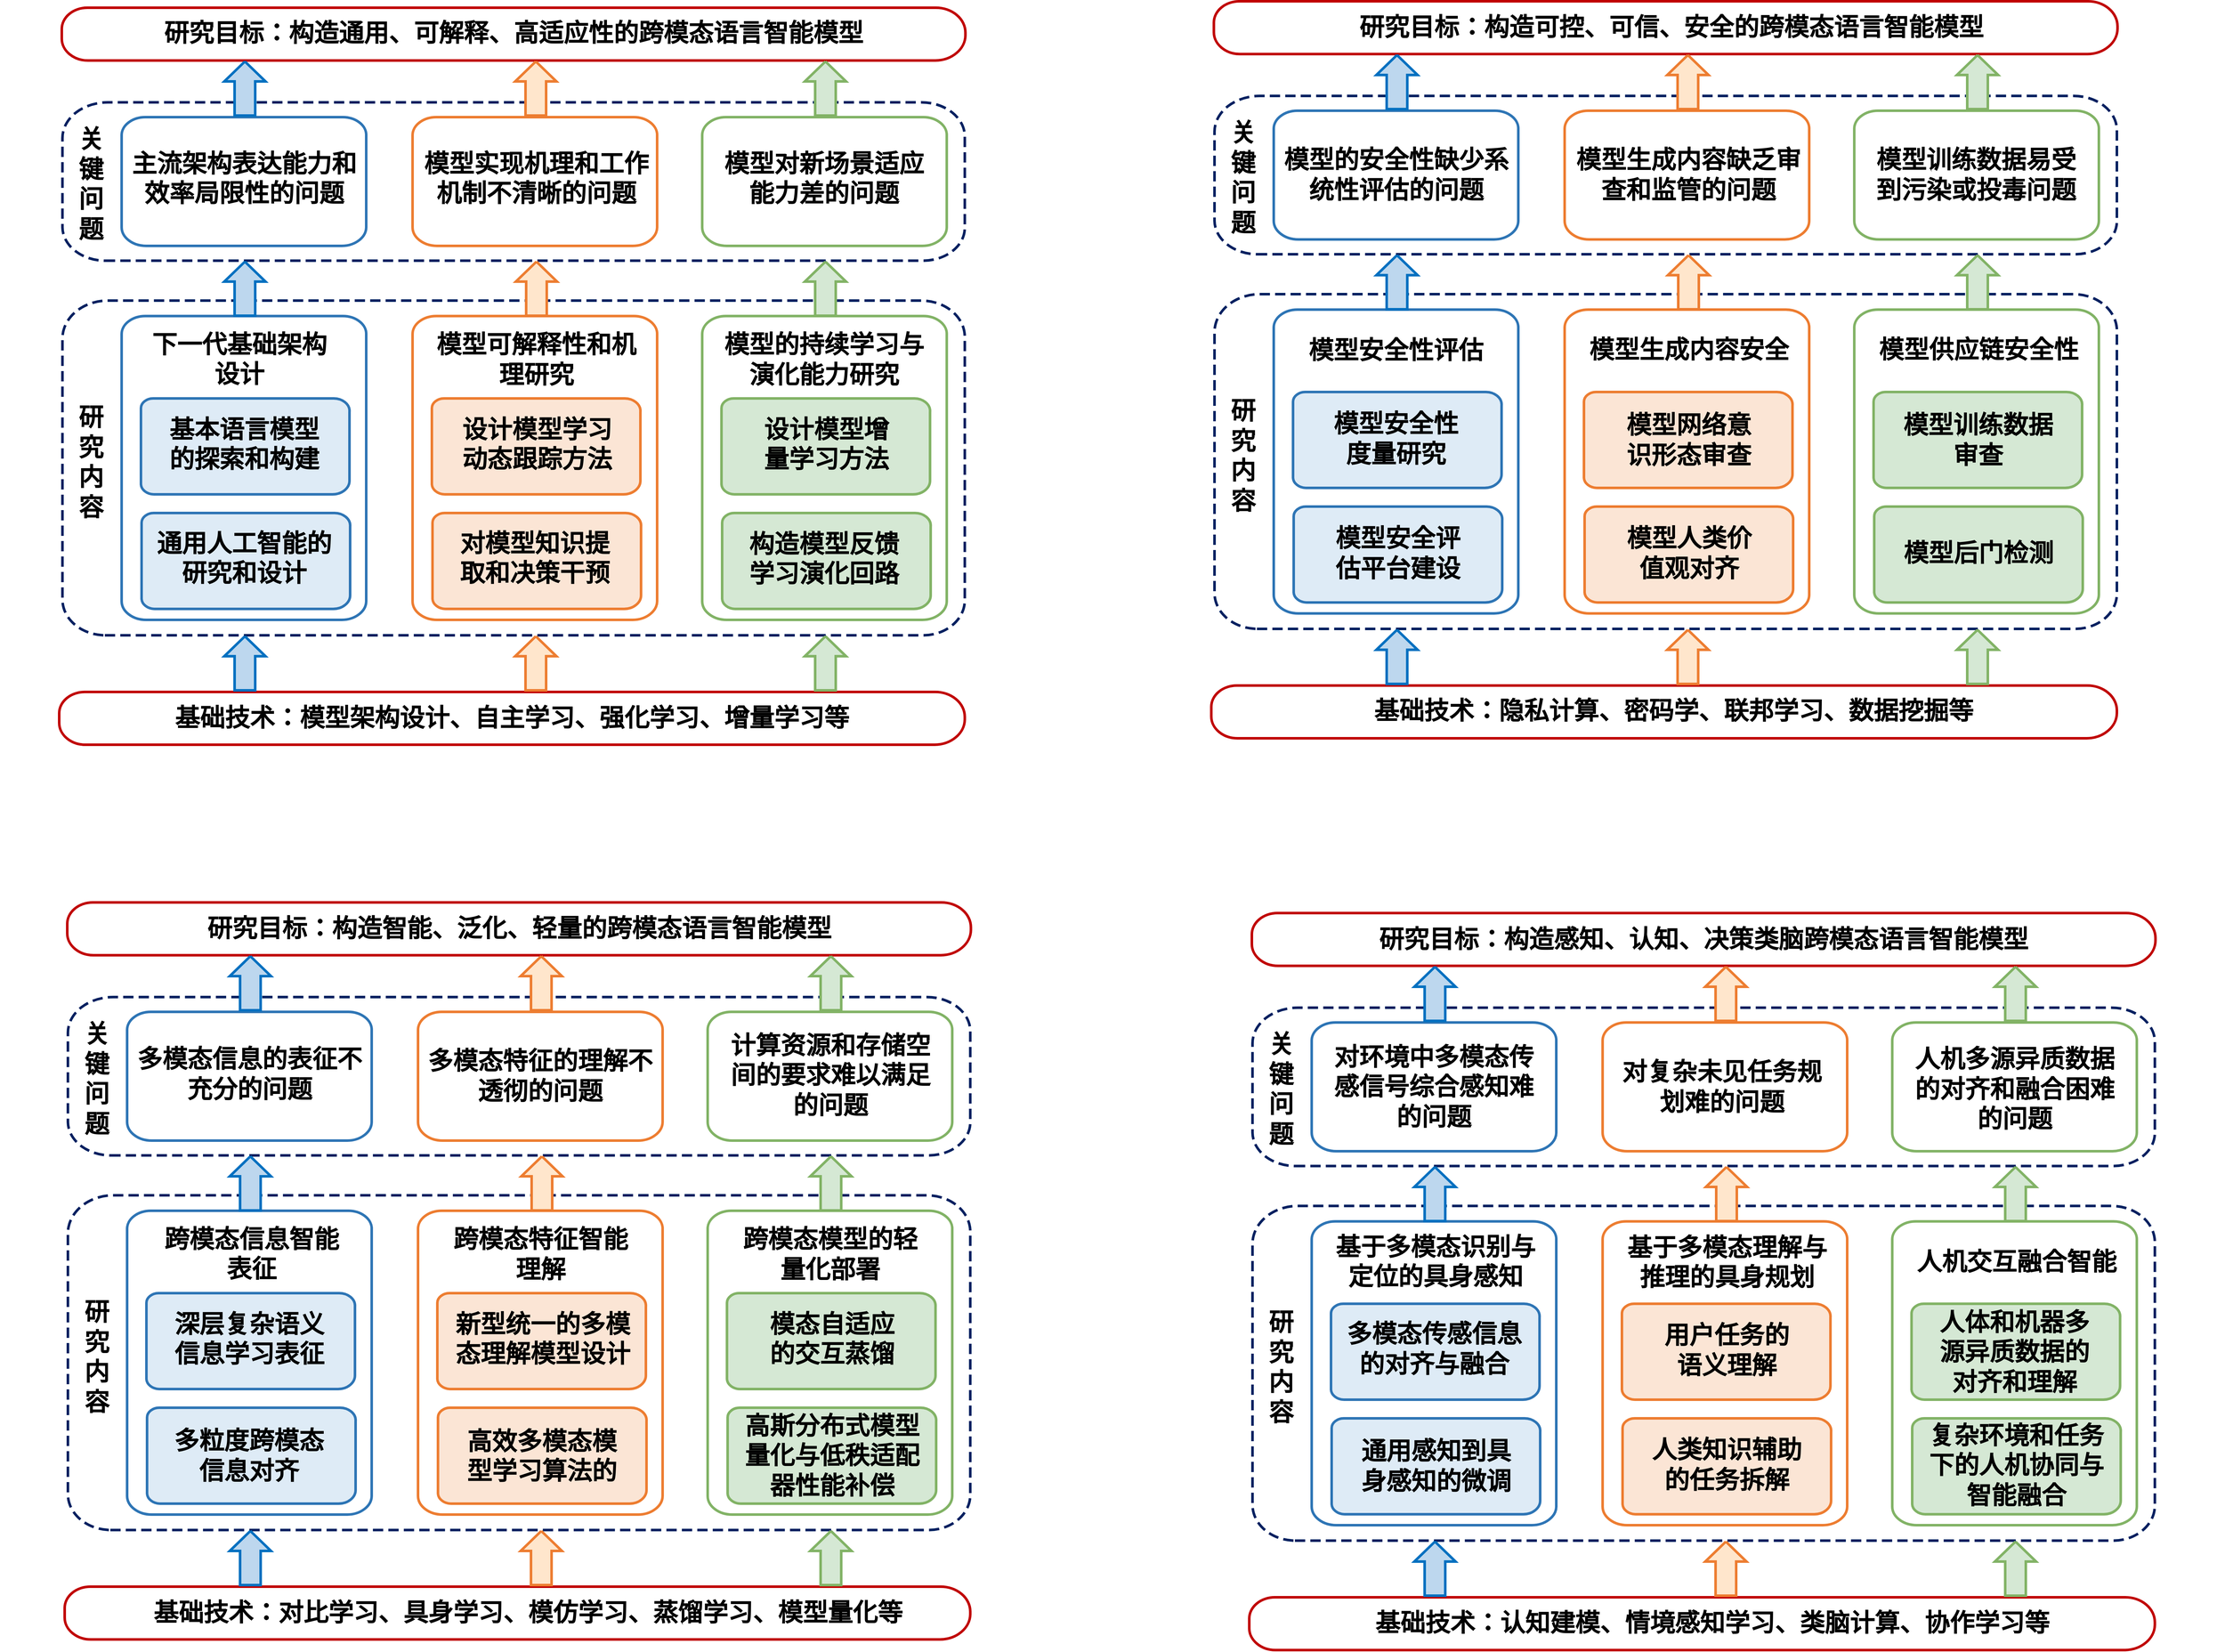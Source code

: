 <mxfile version="23.0.1" type="github">
  <diagram name="default.clipboard.simple" id="hIbVIuz7iMpN_Tb1GSoR">
    <mxGraphModel dx="3880" dy="2280" grid="0" gridSize="10" guides="1" tooltips="1" connect="1" arrows="1" fold="1" page="0" pageScale="1" pageWidth="827" pageHeight="1169" math="0" shadow="0">
      <root>
        <mxCell id="0" />
        <mxCell id="1" parent="0" />
        <UserObject label="" tags="Background" id="0N5C-bSlOZF7z8Y1nU8M-36">
          <mxCell style="vsdxID=36;fillColor=none;gradientColor=none;shape=stencil(rVTLcoMwDPwaH6PxE9vnNP2PTEIKUwoZQhry9zVj85CY0h5ys8WKXa0sMbW/FcdrziS/dW3zmT/Kc1cw9cakLOsib8sunJg6MLW/NG3+0Tb3+hzv1+OAHE5fzffwhz7mCT6kSP4cr/H+HrFVWS+w/mXY072NIkRCG9A+JYwhD87FUC+nkBcJNYbUlNgrTMWfKeAMGPe70hmf7hq03BIbEkBgsYKDMSux3GGxGTgs1VsQDovVwO0fTklHyEEpwi0hI9y7oFkTduLT/7u5gRQvQdKq7VTiWPRu6sFYtAarcc3BGPI2JDhD/RabzebgM8wcuqgxc9CSmjZThwdhMTdxe/XMsDvYnNUTXsvkxKAwGUZRh6YhW0xURseH6Nya8u3tEQ7z2rmUVRW31vI7XVMhFFecOvwA);strokeColor=#82b366;strokeWidth=4;spacingTop=-3;spacingBottom=-3;spacingLeft=-3;spacingRight=-3;points=[];labelBackgroundColor=none;rounded=0;html=1;whiteSpace=wrap;fontStyle=1" vertex="1" parent="1">
            <mxGeometry x="1083" y="210" width="380" height="200" as="geometry" />
          </mxCell>
        </UserObject>
        <UserObject label="" tags="Background" id="0N5C-bSlOZF7z8Y1nU8M-30">
          <mxCell style="vsdxID=30;fillColor=none;gradientColor=none;shape=stencil(rVTLcoMwDPwaH6PxE9vnNP2PTEIKUwoZQhry9zVj85CY0h5ys8WKXa0sMbW/FcdrziS/dW3zmT/Kc1cw9cakLOsib8sunJg6MLW/NG3+0Tb3+hzv1+OAHE5fzffwhz7mCT6kSP4cr/H+HrFVWS+w/mXY072NIkRCG9A+JYwhD87FUC+nkBcJNYbUlNgrTMWfKeAMGPe70hmf7hq03BIbEkBgsYKDMSux3GGxGTgs1VsQDovVwO0fTklHyEEpwi0hI9y7oFkTduLT/7u5gRQvQdKq7VTiWPRu6sFYtAarcc3BGPI2JDhD/RabzebgM8wcuqgxc9CSmjZThwdhMTdxe/XMsDvYnNUTXsvkxKAwGUZRh6YhW0xURseH6Nya8u3tEQ7z2rmUVRW31vI7XVMhFFecOvwA);strokeColor=#ED7D31;strokeWidth=4;spacingTop=-3;spacingBottom=-3;spacingLeft=-3;spacingRight=-3;points=[];labelBackgroundColor=none;rounded=0;html=1;whiteSpace=wrap;fontStyle=1" vertex="1" parent="1">
            <mxGeometry x="633" y="210" width="380" height="200" as="geometry" />
          </mxCell>
        </UserObject>
        <UserObject label="" tags="Background" id="0N5C-bSlOZF7z8Y1nU8M-34">
          <mxCell style="vsdxID=34;fillColor=none;gradientColor=none;shape=stencil(rVRBcoMwDHyNj9XYsrHxOU3/kWlIYUoh45A2+X3tMRQkprSH3CyxZlcrS0LvLvXhXAmUlyH079VXcxxqoZ8FYtPVVWiGeBJ6L/Tu1IfqLfTX7pjj8yEh0+mj/0x/uOV7SqYrKO9TmOOXjG2bboH1D8O+XkMWoUZ0AcaPF6aUB1/k1A3nlBpRU8oBmhGlKZW8jwmvofS/K53xObag1JbWiAdFtRowbiVVllQqQllSpVG8KqlWBQ7/MAqZURIKy8gRLCN/kiAtY2c2/b+ZG0j1ECSv2oHWtOhUj6FVG3CGFh2d8bTm2INiZbjZopbgLaVG8JQ4aXGUOT4I1mtmNn9k1Btqzer9rjVKZk8aC8vt+ZmwxTgxlYrJ3Bzx7dURD/POOTVtm1fW8jvfUTGV95vefwM=);strokeColor=#82b366;strokeWidth=4;spacingTop=-3;spacingBottom=-3;spacingLeft=-3;spacingRight=-3;points=[];labelBackgroundColor=none;rounded=0;html=1;whiteSpace=wrap;fontStyle=1" vertex="1" parent="1">
            <mxGeometry x="1083" y="519" width="380" height="472" as="geometry" />
          </mxCell>
        </UserObject>
        <UserObject label="" tags="Background" id="0N5C-bSlOZF7z8Y1nU8M-28">
          <mxCell style="vsdxID=28;fillColor=none;gradientColor=none;shape=stencil(rVRBcoMwDHyNj9XYsrHxOU3/kWlIYUoh45A2+X3tMRQkprSH3CyxZlcrS0LvLvXhXAmUlyH079VXcxxqoZ8FYtPVVWiGeBJ6L/Tu1IfqLfTX7pjj8yEh0+mj/0x/uOV7SqYrKO9TmOOXjG2bboH1D8O+XkMWoUZ0AcaPF6aUB1/k1A3nlBpRU8oBmhGlKZW8jwmvofS/K53xObag1JbWiAdFtRowbiVVllQqQllSpVG8KqlWBQ7/MAqZURIKy8gRLCN/kiAtY2c2/b+ZG0j1ECSv2oHWtOhUj6FVG3CGFh2d8bTm2INiZbjZopbgLaVG8JQ4aXGUOT4I1mtmNn9k1Btqzer9rjVKZk8aC8vt+ZmwxTgxlYrJ3Bzx7dURD/POOTVtm1fW8jvfUTGV95vefwM=);strokeColor=#ED7D31;strokeWidth=4;spacingTop=-3;spacingBottom=-3;spacingLeft=-3;spacingRight=-3;points=[];labelBackgroundColor=none;rounded=0;html=1;whiteSpace=wrap;fontStyle=1" vertex="1" parent="1">
            <mxGeometry x="633" y="519" width="380" height="472" as="geometry" />
          </mxCell>
        </UserObject>
        <UserObject label="" tags="Background" id="0N5C-bSlOZF7z8Y1nU8M-11">
          <mxCell style="vsdxID=11;fillColor=none;gradientColor=none;shape=stencil(rVTLcsIwDPwaH6uRbMePM4X/YEpoMk0TJoQW/r5OnQdWaXLhJskr70qWJdTmXOxPuZB47trmI/8uD10h1KuQsqyLvC27YAm1FWpzbNr8vW0u9SH6p32P7K3P5qu/4RrzNNg+R+It+oT46+8iuCrrO7DPQNMT4W+XNmqhIcGCV0PCGPLgXAxd5RTyo+gxhGCzAaVSKrwNAetB6//FzvjoSwlol8SGBECmlgzQX7WZTNUSAhPrHWQ+lWtAqZVeGZOySyDDyMMtPiV/QSDJ2DNAl7Ivv+qEXgUHrH4OltevpsGlqTCktHwJmrVegjJp8QTaCtZ5s0QcHo+/OoLTKTOmtDTeOdGy4QzChgF42Jp0NK0DT8sS+WCGD6I9bw6x5vR/jQ3mvB7Yt3ooc2WZBGNeQ8eyquIWuz/nayuE4spT2x8=);dashed=1;dashPattern=4.00 2.00;strokeColor=#002060;strokeWidth=4;spacingTop=-3;spacingBottom=-3;spacingLeft=-3;spacingRight=-3;points=[];labelBackgroundColor=none;rounded=0;html=1;whiteSpace=wrap;fontStyle=1" vertex="1" parent="1">
            <mxGeometry x="89" y="187" width="1402" height="246" as="geometry" />
          </mxCell>
        </UserObject>
        <UserObject label="" tags="Background" id="0N5C-bSlOZF7z8Y1nU8M-12">
          <mxCell style="vsdxID=12;fillColor=none;gradientColor=none;shape=stencil(rVTLcsMgDPwajtUAAgznNP2PTOPUnrpxxnHa5O+Lix+R3NiX3EBeeZdlkcDNudidcqHluW3qz/yn3LeFwFehdXks8qZs40rgVuDmUDf5R1Nfjvu0P+06ZLf6qr+7P1xTn4Gs69HylvZKyr/9WwJX5fEOHCwY9UT4+6VJWlTfkEHAvmEoBQgmla56Kg2i9ciEAwoplbz1BR/AmcdiJ3y/V6D0ktjYAJKp9aDsTKzVVKwFHajW4MEGqhZBhRWrnKPkCmRg5A4wUPKXKNoxdgvSU/blSx3Rq+CINc/B8vPjmFs1HUzR42swzHo1uDrFBEwmmPOIS8wSLLv1GHNHmSWl9YDMc5bNGDb0j62hyYxBpuC5Qp7LeGl6Zo5i5nTvCqnMaTqwV/WvzJVZEhfTFDqUVZWG2P13PrViKU083P4C);dashed=1;dashPattern=4.00 2.00;strokeColor=#002060;strokeWidth=4;spacingTop=-3;spacingBottom=-3;spacingLeft=-3;spacingRight=-3;points=[];labelBackgroundColor=none;rounded=0;html=1;whiteSpace=wrap;fontStyle=1" vertex="1" parent="1">
            <mxGeometry x="89" y="495" width="1402" height="520" as="geometry" />
          </mxCell>
        </UserObject>
        <UserObject label="" tags="Background" id="0N5C-bSlOZF7z8Y1nU8M-39">
          <mxCell style="vsdxID=39;fillColor=#d5e8d4;gradientColor=none;shape=stencil(rVTbUoMwEP0aHt3Jbu7Ptf5Hx1JhxNKhVMvfGwwIGwZGHd+Sw1nO2Us2k7trcbjkGYlr29Sv+Ud5bItMPmZE5bnIm7INp0zuM7k71U3+0tS38zHeL4ee2Z/e6vf+D/cYZ0BgH0SiiwAK8XV/iuyqPM/YHsHpf6Q/35poBocAA3IMGCEP3kfoTguoGyEJxg4syaVENwBOgzPrZif+cFeAastsCAA03C0KkLhw+50TjUXXmpv1FqzndiW4TflQq/4rUwekRFyBMFz8QQC5RH3WpwH6VVc3yIv5+jM3zV+B4tmHxITl6dPkdECQZ45giSdO4O2WrADtuK4Cr7hs70RxXQtGculkOsPkKFqvDZ9N50cXqy7RJu9IA2FaHWu5yzCrySua9SR5Vz9rYcIOh2kTncqqiots/j3dXAGKW0/uPwE=);strokeColor=#82b366;strokeWidth=4;spacingTop=-3;spacingBottom=-3;spacingLeft=-3;spacingRight=-3;points=[];labelBackgroundColor=none;rounded=0;html=1;whiteSpace=wrap;fontStyle=1" vertex="1" parent="1">
            <mxGeometry x="1114" y="825" width="324" height="149" as="geometry" />
          </mxCell>
        </UserObject>
        <UserObject label="" tags="Background" id="0N5C-bSlOZF7z8Y1nU8M-35">
          <mxCell style="vsdxID=35;fillColor=#d5e8d4;gradientColor=none;shape=stencil(rVTbUoMwEP0aHt3Jbu7Ptf5Hx1JhxNKhVMvfGwwIGwZGHd+Sw1nO2Us2k7trcbjkGYlr29Sv+Ud5bItMPmZE5bnIm7INp0zuM7k71U3+0tS38zHeL4ee2Z/e6vf+D/cYZ0BgH0SiiwAK8XV/iuyqPM/YHsHpf6Q/35poBocAA3IMGCEP3kfoTguoGyEJxg4syaVENwBOgzPrZif+cFeAastsCAA03C0KkLhw+50TjUXXmpv1FqzndiW4TflQq/4rUwekRFyBMFz8QQC5RH3WpwH6VVc3yIv5+jM3zV+B4tmHxITl6dPkdECQZ45giSdO4O2WrADtuK4Cr7hs70RxXQtGculkOsPkKFqvDZ9N50cXqy7RJu9IA2FaHWu5yzCrySua9SR5Vz9rYcIOh2kTncqqiots/j3dXAGKW0/uPwE=);strokeColor=#82b366;strokeWidth=4;spacingTop=-3;spacingBottom=-3;spacingLeft=-3;spacingRight=-3;points=[];labelBackgroundColor=none;rounded=0;html=1;whiteSpace=wrap;fontStyle=1" vertex="1" parent="1">
            <mxGeometry x="1113" y="647" width="324" height="149" as="geometry" />
          </mxCell>
        </UserObject>
        <UserObject label="" tags="Background" id="0N5C-bSlOZF7z8Y1nU8M-32">
          <mxCell style="vsdxID=32;fillColor=#FBE5D5;gradientColor=none;shape=stencil(rVTbUoMwEP0aHt3Jbu7Ptf5Hx1JhxNKhVMvfGwwIGwZGHd+Sw1nO2Us2k7trcbjkGYlr29Sv+Ud5bItMPmZE5bnIm7INp0zuM7k71U3+0tS38zHeL4ee2Z/e6vf+D/cYZ0BgH0SiiwAK8XV/iuyqPM/YHsHpf6Q/35poBocAA3IMGCEP3kfoTguoGyEJxg4syaVENwBOgzPrZif+cFeAastsCAA03C0KkLhw+50TjUXXmpv1FqzndiW4TflQq/4rUwekRFyBMFz8QQC5RH3WpwH6VVc3yIv5+jM3zV+B4tmHxITl6dPkdECQZ45giSdO4O2WrADtuK4Cr7hs70RxXQtGculkOsPkKFqvDZ9N50cXqy7RJu9IA2FaHWu5yzCrySua9SR5Vz9rYcIOh2kTncqqiots/j3dXAGKW0/uPwE=);strokeColor=#ED7D31;strokeWidth=4;spacingTop=-3;spacingBottom=-3;spacingLeft=-3;spacingRight=-3;points=[];labelBackgroundColor=none;rounded=0;html=1;whiteSpace=wrap;fontStyle=1" vertex="1" parent="1">
            <mxGeometry x="664" y="825" width="324" height="149" as="geometry" />
          </mxCell>
        </UserObject>
        <UserObject label="" tags="Background" id="0N5C-bSlOZF7z8Y1nU8M-29">
          <mxCell style="vsdxID=29;fillColor=#FBE5D5;gradientColor=none;shape=stencil(rVTbUoMwEP0aHt3Jbu7Ptf5Hx1JhxNKhVMvfGwwIGwZGHd+Sw1nO2Us2k7trcbjkGYlr29Sv+Ud5bItMPmZE5bnIm7INp0zuM7k71U3+0tS38zHeL4ee2Z/e6vf+D/cYZ0BgH0SiiwAK8XV/iuyqPM/YHsHpf6Q/35poBocAA3IMGCEP3kfoTguoGyEJxg4syaVENwBOgzPrZif+cFeAastsCAA03C0KkLhw+50TjUXXmpv1FqzndiW4TflQq/4rUwekRFyBMFz8QQC5RH3WpwH6VVc3yIv5+jM3zV+B4tmHxITl6dPkdECQZ45giSdO4O2WrADtuK4Cr7hs70RxXQtGculkOsPkKFqvDZ9N50cXqy7RJu9IA2FaHWu5yzCrySua9SR5Vz9rYcIOh2kTncqqiots/j3dXAGKW0/uPwE=);strokeColor=#ED7D31;strokeWidth=4;spacingTop=-3;spacingBottom=-3;spacingLeft=-3;spacingRight=-3;points=[];labelBackgroundColor=none;rounded=0;html=1;whiteSpace=wrap;fontStyle=1" vertex="1" parent="1">
            <mxGeometry x="663" y="647" width="324" height="149" as="geometry" />
          </mxCell>
        </UserObject>
        <UserObject label="" tags="Background" id="0N5C-bSlOZF7z8Y1nU8M-27">
          <mxCell style="vsdxID=27;fillColor=#deebf6;gradientColor=none;shape=stencil(rVTbUoMwEP0aHt3Jbu7Ptf5Hx1JhxNKhVMvfGwwIGwZGHd+Sw1nO2Us2k7trcbjkGYlr29Sv+Ud5bItMPmZE5bnIm7INp0zuM7k71U3+0tS38zHeL4ee2Z/e6vf+D/cYZ0BgH0SiiwAK8XV/iuyqPM/YHsHpf6Q/35poBocAA3IMGCEP3kfoTguoGyEJxg4syaVENwBOgzPrZif+cFeAastsCAA03C0KkLhw+50TjUXXmpv1FqzndiW4TflQq/4rUwekRFyBMFz8QQC5RH3WpwH6VVc3yIv5+jM3zV+B4tmHxITl6dPkdECQZ45giSdO4O2WrADtuK4Cr7hs70RxXQtGculkOsPkKFqvDZ9N50cXqy7RJu9IA2FaHWu5yzCrySua9SR5Vz9rYcIOh2kTncqqiots/j3dXAGKW0/uPwE=);strokeColor=#2e75b5;strokeWidth=4;spacingTop=-3;spacingBottom=-3;spacingLeft=-3;spacingRight=-3;points=[];labelBackgroundColor=none;rounded=0;html=1;whiteSpace=wrap;fontStyle=1" vertex="1" parent="1">
            <mxGeometry x="211" y="647" width="324" height="149" as="geometry" />
          </mxCell>
        </UserObject>
        <UserObject label="" tags="Background" id="0N5C-bSlOZF7z8Y1nU8M-1">
          <mxCell style="vsdxID=1;fillColor=none;gradientColor=none;shape=stencil(rVTLcoMwDPwaH6PxE9vnNP2PTEIKUwoZQhry9zVj85CY0h5ys8WKXa0sMbW/FcdrziS/dW3zmT/Kc1cw9cakLOsib8sunJg6MLW/NG3+0Tb3+hzv1+OAHE5fzffwhz7mCT6kSP4cr/H+HrFVWS+w/mXY072NIkRCG9A+JYwhD87FUC+nkBcJNYbUlNgrTMWfKeAMGPe70hmf7hq03BIbEkBgsYKDMSux3GGxGTgs1VsQDovVwO0fTklHyEEpwi0hI9y7oFkTduLT/7u5gRQvQdKq7VTiWPRu6sFYtAarcc3BGPI2JDhD/RabzebgM8wcuqgxc9CSmjZThwdhMTdxe/XMsDvYnNUTXsvkxKAwGUZRh6YhW0xURseH6Nya8u3tEQ7z2rmUVRW31vI7XVMhFFecOvwA);strokeColor=#2e75b5;strokeWidth=4;spacingTop=-3;spacingBottom=-3;spacingLeft=-3;spacingRight=-3;points=[];labelBackgroundColor=none;rounded=0;html=1;whiteSpace=wrap;fontStyle=1" vertex="1" parent="1">
            <mxGeometry x="181" y="210" width="380" height="200" as="geometry" />
          </mxCell>
        </UserObject>
        <UserObject label="&lt;div style=&quot;font-size: 1px&quot;&gt;&lt;font style=&quot;font-size:38.8px;font-family:宋体;color:#000000;direction:ltr;letter-spacing:0px;line-height:120%;opacity:1&quot;&gt;主流架构表达能力和效率局限性的问题&lt;/font&gt;&lt;font style=&quot;font-size:11.64px;font-family:helvetica;color:#000000;direction:ltr;letter-spacing:0px;line-height:120%;opacity:1&quot;&gt;&lt;br&gt;&lt;/font&gt;&lt;font style=&quot;font-size:11.64px;font-family:Helvetica;color:#000000;direction:ltr;letter-spacing:0px;line-height:120%;opacity:1&quot;&gt;&lt;br&gt;&lt;/font&gt;&lt;/div&gt;" tags="Background" id="0N5C-bSlOZF7z8Y1nU8M-2">
          <mxCell style="verticalAlign=middle;align=center;overflow=width;vsdxID=2;fillColor=none;gradientColor=none;shape=stencil(nZBLDoAgDERP0z3SIyjew0SURgSD+Lu9kMZoXLhwN9O+tukAlrNpJg1SzDH4QW/URgNYgZTkjA4UkwJUgGXng+6DX1zLfmoymdXo17xh5zmRJ6Q42BWCfc2oJfdAr+Yv+AP9Cb7OJ3H/2JG1HNGz/84klThPVCc=);strokeColor=none;spacingTop=-3;spacingBottom=-3;spacingLeft=-3;spacingRight=-3;points=[];labelBackgroundColor=none;rounded=0;html=1;whiteSpace=wrap;fontStyle=1" vertex="1" parent="1">
            <mxGeometry x="185.5" y="259" width="371" height="102" as="geometry" />
          </mxCell>
        </UserObject>
        <UserObject label="" tags="Background" id="0N5C-bSlOZF7z8Y1nU8M-3">
          <mxCell style="vsdxID=3;fillColor=none;gradientColor=none;shape=stencil(rVRBcoMwDHyNj9XYsrHxOU3/kWlIYUoh45A2+X3tMRQkprSH3CyxZlcrS0LvLvXhXAmUlyH079VXcxxqoZ8FYtPVVWiGeBJ6L/Tu1IfqLfTX7pjj8yEh0+mj/0x/uOV7SqYrKO9TmOOXjG2bboH1D8O+XkMWoUZ0AcaPF6aUB1/k1A3nlBpRU8oBmhGlKZW8jwmvofS/K53xObag1JbWiAdFtRowbiVVllQqQllSpVG8KqlWBQ7/MAqZURIKy8gRLCN/kiAtY2c2/b+ZG0j1ECSv2oHWtOhUj6FVG3CGFh2d8bTm2INiZbjZopbgLaVG8JQ4aXGUOT4I1mtmNn9k1Btqzer9rjVKZk8aC8vt+ZmwxTgxlYrJ3Bzx7dURD/POOTVtm1fW8jvfUTGV95vefwM=);strokeColor=#2e75b5;strokeWidth=4;spacingTop=-3;spacingBottom=-3;spacingLeft=-3;spacingRight=-3;points=[];labelBackgroundColor=none;rounded=0;html=1;whiteSpace=wrap;fontStyle=1" vertex="1" parent="1">
            <mxGeometry x="181" y="519" width="380" height="472" as="geometry" />
          </mxCell>
        </UserObject>
        <UserObject label="&lt;div style=&quot;font-size: 1px&quot;&gt;&lt;font style=&quot;font-size: 38.8px; color: rgb(0, 0, 0); direction: ltr; letter-spacing: 0px; line-height: 120%; opacity: 1;&quot;&gt;下一代基础架构设计&lt;br&gt;&lt;/font&gt;&lt;font style=&quot;font-size: 11.64px; color: rgb(0, 0, 0); direction: ltr; letter-spacing: 0px; line-height: 120%; opacity: 1;&quot;&gt;&lt;br&gt;&lt;/font&gt;&lt;font style=&quot;font-size: 11.64px; color: rgb(0, 0, 0); direction: ltr; letter-spacing: 0px; line-height: 120%; opacity: 1;&quot;&gt;&lt;br&gt;&lt;/font&gt;&lt;/div&gt;" tags="Background" id="0N5C-bSlOZF7z8Y1nU8M-4">
          <mxCell style="verticalAlign=middle;align=center;overflow=width;vsdxID=4;fillColor=none;gradientColor=none;shape=stencil(nZBLDoAgDERP0z3SIyjew0SURgSD+Lu9kMZoXLhwN9O+tukAlrNpJg1SzDH4QW/URgNYgZTkjA4UkwJUgGXng+6DX1zLfmoymdXo17xh5zmRJ6Q42BWCfc2oJfdAr+Yv+AP9Cb7OJ3H/2JG1HNGz/84klThPVCc=);strokeColor=none;spacingTop=-3;spacingBottom=-3;spacingLeft=-3;spacingRight=-3;points=[];labelBackgroundColor=none;rounded=0;html=1;whiteSpace=wrap;fontStyle=1;fontFamily=黑体;" vertex="1" parent="1">
            <mxGeometry x="210" y="540" width="308" height="100" as="geometry" />
          </mxCell>
        </UserObject>
        <UserObject label="&lt;div style=&quot;font-size: 1px&quot;&gt;&lt;font style=&quot;font-size: 38.8px; color: rgb(0, 0, 0); direction: ltr; letter-spacing: 0px; line-height: 120%; opacity: 1;&quot;&gt;模型可解释性和机理研究&lt;br&gt;&lt;/font&gt;&lt;font style=&quot;font-size: 11.64px; color: rgb(0, 0, 0); direction: ltr; letter-spacing: 0px; line-height: 120%; opacity: 1;&quot;&gt;&lt;br&gt;&lt;/font&gt;&lt;font style=&quot;font-size: 11.64px; color: rgb(0, 0, 0); direction: ltr; letter-spacing: 0px; line-height: 120%; opacity: 1;&quot;&gt;&lt;br&gt;&lt;/font&gt;&lt;/div&gt;" tags="Background" id="0N5C-bSlOZF7z8Y1nU8M-5">
          <mxCell style="verticalAlign=middle;align=center;overflow=width;vsdxID=5;fillColor=none;gradientColor=none;shape=stencil(nZBLDoAgDERP0z3SIyjew0SURgSD+Lu9kMZoXLhwN9O+tukAlrNpJg1SzDH4QW/URgNYgZTkjA4UkwJUgGXng+6DX1zLfmoymdXo17xh5zmRJ6Q42BWCfc2oJfdAr+Yv+AP9Cb7OJ3H/2JG1HNGz/84klThPVCc=);strokeColor=none;spacingTop=-3;spacingBottom=-3;spacingLeft=-3;spacingRight=-3;points=[];labelBackgroundColor=none;rounded=0;html=1;whiteSpace=wrap;fontStyle=1;fontFamily=黑体;" vertex="1" parent="1">
            <mxGeometry x="670" y="540" width="311" height="93" as="geometry" />
          </mxCell>
        </UserObject>
        <UserObject label="&lt;div style=&quot;font-size: 1px&quot;&gt;&lt;font style=&quot;font-size: 38.8px; color: rgb(0, 0, 0); direction: ltr; letter-spacing: 0px; line-height: 120%; opacity: 1;&quot;&gt;模型的持续学习与演化能力研究&lt;br&gt;&lt;/font&gt;&lt;font style=&quot;font-size: 11.64px; color: rgb(0, 0, 0); direction: ltr; letter-spacing: 0px; line-height: 120%; opacity: 1;&quot;&gt;&lt;br&gt;&lt;/font&gt;&lt;font style=&quot;font-size: 11.64px; color: rgb(0, 0, 0); direction: ltr; letter-spacing: 0px; line-height: 120%; opacity: 1;&quot;&gt;&lt;br&gt;&lt;/font&gt;&lt;/div&gt;" tags="Background" id="0N5C-bSlOZF7z8Y1nU8M-6">
          <mxCell style="verticalAlign=middle;align=center;overflow=width;vsdxID=6;fillColor=none;gradientColor=none;shape=stencil(nZBLDoAgDERP0z3SIyjew0SURgSD+Lu9kMZoXLhwN9O+tukAlrNpJg1SzDH4QW/URgNYgZTkjA4UkwJUgGXng+6DX1zLfmoymdXo17xh5zmRJ6Q42BWCfc2oJfdAr+Yv+AP9Cb7OJ3H/2JG1HNGz/84klThPVCc=);strokeColor=none;spacingTop=-3;spacingBottom=-3;spacingLeft=-3;spacingRight=-3;points=[];labelBackgroundColor=none;rounded=0;html=1;whiteSpace=wrap;fontStyle=1;fontFamily=黑体;" vertex="1" parent="1">
            <mxGeometry x="1104" y="540" width="337" height="93" as="geometry" />
          </mxCell>
        </UserObject>
        <UserObject label="" tags="Background" id="0N5C-bSlOZF7z8Y1nU8M-7">
          <mxCell style="vsdxID=7;fillColor=none;gradientColor=none;shape=stencil(rVRdc4MgEPw1PvYG7kDhOU3+R6Yx1amNGWNa8++LBT84R6ft9A3WPXdvD0hodyuO1zxBcWub+i3/LE9tkdBzglheirwpW7dKaJ/Q7lw3+WtT3y8nv78ee2a/eq8/+j90vg7B2L4IxcMDUojv/cGzq/IyY9sU0uwf6S/3xpuRocCADvwBsZAGgx2OkDWBFaDMgApCHcVK4hEAjYB63evE93uVQaa3vLoCEDJ2SxoELdyOGQTIhZ4xt44lVOxX0sBaD0sxfTX9eJDPQKex/JMAZOqzOQXoV1PdIC/O15+5vH0EiXH3fWMmbl8CsfAJrI27F2CIRS/ByC3tSWjQlm7MbPLOjkAmLoBY9uyUKufYrEcUn1FtIMVNn7FJI0EtA4otjvdgMDibCrtaPxsiY7vF9Bady6ryT9n8O3+7HOTfPdp/AQ==);strokeColor=#c00000;strokeWidth=4;spacingTop=-3;spacingBottom=-3;spacingLeft=-3;spacingRight=-3;points=[];labelBackgroundColor=none;rounded=0;html=1;whiteSpace=wrap;fontStyle=1" vertex="1" parent="1">
            <mxGeometry x="88" y="40" width="1404" height="82" as="geometry" />
          </mxCell>
        </UserObject>
        <UserObject label="&lt;div style=&quot;font-size: 1px&quot;&gt;&lt;font face=&quot;黑体&quot;&gt;&lt;font style=&quot;font-size: 38.8px; color: rgb(0, 0, 0); direction: ltr; letter-spacing: 0px; line-height: 120%; opacity: 1;&quot;&gt;研究目标&lt;/font&gt;&lt;font style=&quot;font-size: 38.8px; color: rgb(0, 0, 0); direction: ltr; letter-spacing: 0px; line-height: 120%; opacity: 1;&quot;&gt;：构造通用&lt;/font&gt;&lt;font style=&quot;font-size: 38.8px; color: rgb(0, 0, 0); direction: ltr; letter-spacing: 0px; line-height: 120%; opacity: 1;&quot;&gt;、可解释、高适应性的跨模态语言智能模型&lt;/font&gt;&lt;font style=&quot;font-size: 38.8px; color: rgb(0, 0, 0); direction: ltr; letter-spacing: 0px; line-height: 120%; opacity: 1;&quot;&gt;&lt;br&gt;&lt;/font&gt;&lt;font style=&quot;font-size: 38.8px; color: rgb(0, 0, 0); direction: ltr; letter-spacing: 0px; line-height: 120%; opacity: 1;&quot;&gt;&lt;br&gt;&lt;/font&gt;&lt;font style=&quot;font-size: 11.64px; color: rgb(0, 0, 0); direction: ltr; letter-spacing: 0px; line-height: 120%; opacity: 1;&quot;&gt;&lt;br&gt;&lt;/font&gt;&lt;/font&gt;&lt;font style=&quot;font-size:11.64px;font-family:Helvetica;color:#000000;direction:ltr;letter-spacing:0px;line-height:120%;opacity:1&quot;&gt;&lt;br&gt;&lt;/font&gt;&lt;/div&gt;" tags="Background" id="0N5C-bSlOZF7z8Y1nU8M-8">
          <mxCell style="verticalAlign=middle;align=center;overflow=width;vsdxID=8;fillColor=none;gradientColor=none;shape=stencil(nZBLDoAgDERP0z3SIyjew0SURgSD+Lu9kMZoXLhwN9O+tukAlrNpJg1SzDH4QW/URgNYgZTkjA4UkwJUgGXng+6DX1zLfmoymdXo17xh5zmRJ6Q42BWCfc2oJfdAr+Yv+AP9Cb7OJ3H/2JG1HNGz/84klThPVCc=);strokeColor=none;spacingTop=-3;spacingBottom=-3;spacingLeft=-3;spacingRight=-3;points=[];labelBackgroundColor=none;rounded=0;html=1;whiteSpace=wrap;fontStyle=1" vertex="1" parent="1">
            <mxGeometry x="125" y="56.5" width="1330" height="49" as="geometry" />
          </mxCell>
        </UserObject>
        <UserObject label="&lt;div style=&quot;font-size: 1px&quot;&gt;&lt;font style=&quot;font-size: 38.8px; color: rgb(0, 0, 0); direction: ltr; letter-spacing: 0px; line-height: 120%; opacity: 1;&quot;&gt;研&lt;br&gt;&lt;/font&gt;&lt;font style=&quot;font-size: 38.8px; color: rgb(0, 0, 0); direction: ltr; letter-spacing: 0px; line-height: 120%; opacity: 1;&quot;&gt;究&lt;br&gt;&lt;/font&gt;&lt;font style=&quot;font-size: 38.8px; color: rgb(0, 0, 0); direction: ltr; letter-spacing: 0px; line-height: 120%; opacity: 1;&quot;&gt;内&lt;br&gt;&lt;/font&gt;&lt;font style=&quot;font-size: 38.8px; color: rgb(0, 0, 0); direction: ltr; letter-spacing: 0px; line-height: 120%; opacity: 1;&quot;&gt;容&lt;br&gt;&lt;/font&gt;&lt;font style=&quot;font-size: 11.64px; color: rgb(0, 0, 0); direction: ltr; letter-spacing: 0px; line-height: 120%; opacity: 1;&quot;&gt;&lt;br&gt;&lt;/font&gt;&lt;font style=&quot;font-size: 11.64px; color: rgb(0, 0, 0); direction: ltr; letter-spacing: 0px; line-height: 120%; opacity: 1;&quot;&gt;&lt;br&gt;&lt;/font&gt;&lt;/div&gt;" tags="Background" id="0N5C-bSlOZF7z8Y1nU8M-9">
          <mxCell style="verticalAlign=middle;align=center;overflow=width;vsdxID=9;fillColor=none;gradientColor=none;shape=stencil(nZBLDoAgDERP0z3SIyjew0SURgSD+Lu9kMZoXLhwN9O+tukAlrNpJg1SzDH4QW/URgNYgZTkjA4UkwJUgGXng+6DX1zLfmoymdXo17xh5zmRJ6Q42BWCfc2oJfdAr+Yv+AP9Cb7OJ3H/2JG1HNGz/84klThPVCc=);strokeColor=none;spacingTop=-3;spacingBottom=-3;spacingLeft=-3;spacingRight=-3;points=[];labelBackgroundColor=none;rounded=0;html=1;whiteSpace=wrap;fontStyle=1;fontFamily=黑体;" vertex="1" parent="1">
            <mxGeometry x="79" y="653" width="109" height="207" as="geometry" />
          </mxCell>
        </UserObject>
        <UserObject label="&lt;div style=&quot;font-size: 1px&quot;&gt;&lt;font style=&quot;font-size: 38.8px; color: rgb(0, 0, 0); direction: ltr; letter-spacing: 0px; line-height: 120%; opacity: 1;&quot;&gt;关&lt;br&gt;&lt;/font&gt;&lt;font style=&quot;font-size: 38.8px; color: rgb(0, 0, 0); direction: ltr; letter-spacing: 0px; line-height: 120%; opacity: 1;&quot;&gt;键&lt;br&gt;&lt;/font&gt;&lt;font style=&quot;font-size: 38.8px; color: rgb(0, 0, 0); direction: ltr; letter-spacing: 0px; line-height: 120%; opacity: 1;&quot;&gt;问&lt;br&gt;&lt;/font&gt;&lt;font style=&quot;font-size: 38.8px; color: rgb(0, 0, 0); direction: ltr; letter-spacing: 0px; line-height: 120%; opacity: 1;&quot;&gt;题&lt;br&gt;&lt;/font&gt;&lt;font style=&quot;font-size: 11.64px; color: rgb(0, 0, 0); direction: ltr; letter-spacing: 0px; line-height: 120%; opacity: 1;&quot;&gt;&lt;br&gt;&lt;/font&gt;&lt;font style=&quot;font-size: 11.64px; color: rgb(0, 0, 0); direction: ltr; letter-spacing: 0px; line-height: 120%; opacity: 1;&quot;&gt;&lt;br&gt;&lt;/font&gt;&lt;/div&gt;" tags="Background" id="0N5C-bSlOZF7z8Y1nU8M-10">
          <mxCell style="verticalAlign=middle;align=center;overflow=width;vsdxID=10;fillColor=none;gradientColor=none;shape=stencil(nZBLDoAgDERP0z3SIyjew0SURgSD+Lu9kMZoXLhwN9O+tukAlrNpJg1SzDH4QW/URgNYgZTkjA4UkwJUgGXng+6DX1zLfmoymdXo17xh5zmRJ6Q42BWCfc2oJfdAr+Yv+AP9Cb7OJ3H/2JG1HNGz/84klThPVCc=);strokeColor=none;spacingTop=-3;spacingBottom=-3;spacingLeft=-3;spacingRight=-3;points=[];labelBackgroundColor=none;rounded=0;html=1;whiteSpace=wrap;fontStyle=1;fontFamily=黑体;" vertex="1" parent="1">
            <mxGeometry x="79" y="221" width="109" height="205" as="geometry" />
          </mxCell>
        </UserObject>
        <UserObject label="&lt;div style=&quot;font-size: 1px&quot;&gt;&lt;font style=&quot;font-size:11.64px;font-family:helvetica;color:#000000;direction:ltr;letter-spacing:0px;line-height:120%;opacity:1&quot;&gt;&lt;br&gt;&lt;/font&gt;&lt;font style=&quot;font-size:11.64px;font-family:Helvetica;color:#000000;direction:ltr;letter-spacing:0px;line-height:120%;opacity:1&quot;&gt;&lt;br&gt;&lt;/font&gt;&lt;/div&gt;" tags="Background" id="0N5C-bSlOZF7z8Y1nU8M-13">
          <mxCell style="verticalAlign=middle;align=center;overflow=width;vsdxID=13;rotation=270;fillColor=#bdd7ee;gradientColor=none;shape=stencil(zZLNDsIgEISfZo82lDWtnGt9jyalQkRoKPXn7YVsjFWTmnrR2wzMR7LLAFaDanoJnA3Bu4M86zYowC1wrq2SXoeoAGvAqnNe7r0bbUu+b1IyqaM7pRcuxLFEcHYllzPyO4oabSdRLDLxlF4hEyIryyVIvo7IRvwauQ/6PTG7qrdwsXSE/ySQf/jw2R1F8ahhp42hFk/vX2sbj6jyWN8A);strokeColor=#0070c0;strokeWidth=4;spacingTop=-3;spacingBottom=-3;spacingLeft=-3;spacingRight=-3;flipH=1;flipV=1;points=[];labelBackgroundColor=none;rounded=0;html=1;whiteSpace=wrap;fontStyle=1" vertex="1" parent="1">
            <mxGeometry x="331" y="476" width="84" height="1" as="geometry" />
          </mxCell>
        </UserObject>
        <UserObject label="" tags="Background" id="0N5C-bSlOZF7z8Y1nU8M-14">
          <mxCell style="vsdxID=1410000;fillColor=none;gradientColor=none;strokeColor=none;spacingTop=-3;spacingBottom=-3;spacingLeft=-3;spacingRight=-3;points=[];labelBackgroundColor=none;rounded=0;html=1;whiteSpace=wrap;fontStyle=0" vertex="1" parent="1">
            <mxGeometry x="30" y="1103" width="1569" height="82" as="geometry" />
          </mxCell>
        </UserObject>
        <mxCell id="0N5C-bSlOZF7z8Y1nU8M-15" style="vsdxID=15;fillColor=none;gradientColor=none;shape=stencil(rVRdc4MgEPw1PvYG7kDhOU3+R6Yx1amNGWNa8++LBT84R6ft9A3WPXdvD0hodyuO1zxBcWub+i3/LE9tkdBzglheirwpW7dKaJ/Q7lw3+WtT3y8nv78ee2a/eq8/+j90vg7B2L4IxcMDUojv/cGzq/IyY9sU0uwf6S/3xpuRocCADvwBsZAGgx2OkDWBFaDMgApCHcVK4hEAjYB63evE93uVQaa3vLoCEDJ2SxoELdyOGQTIhZ4xt44lVOxX0sBaD0sxfTX9eJDPQKex/JMAZOqzOQXoV1PdIC/O15+5vH0EiXH3fWMmbl8CsfAJrI27F2CIRS/ByC3tSWjQlm7MbPLOjkAmLoBY9uyUKufYrEcUn1FtIMVNn7FJI0EtA4otjvdgMDibCrtaPxsiY7vF9Bady6ryT9n8O3+7HOTfPdp/AQ==);strokeColor=#c00000;strokeWidth=4;spacingTop=-3;spacingBottom=-3;spacingLeft=-3;spacingRight=-3;points=[];labelBackgroundColor=none;rounded=0;html=1;whiteSpace=wrap;fontStyle=0" vertex="1" parent="0N5C-bSlOZF7z8Y1nU8M-14">
          <mxGeometry x="54" width="1407" height="82" as="geometry" />
        </mxCell>
        <mxCell id="0N5C-bSlOZF7z8Y1nU8M-16" value="&lt;div style=&quot;font-size: 1px&quot;&gt;&lt;font face=&quot;黑体&quot; style=&quot;font-size: 38.8px; color: rgb(0, 0, 0); direction: ltr; letter-spacing: 0px; line-height: 120%; opacity: 1;&quot;&gt;&lt;b style=&quot;&quot;&gt;基础技术：模型架构设计、自主学习、强化学习、增量学习等&lt;br&gt;&lt;/b&gt;&lt;/font&gt;&lt;font style=&quot;font-size:11.64px;font-family:helvetica;color:#000000;direction:ltr;letter-spacing:0px;line-height:120%;opacity:1&quot;&gt;&lt;br&gt;&lt;/font&gt;&lt;font style=&quot;font-size:11.64px;font-family:Helvetica;color:#000000;direction:ltr;letter-spacing:0px;line-height:120%;opacity:1&quot;&gt;&lt;br&gt;&lt;/font&gt;&lt;/div&gt;" style="verticalAlign=middle;align=center;overflow=width;vsdxID=16;fillColor=none;gradientColor=none;shape=stencil(nZBLDoAgDERP0z3SIyjew0SURgSD+Lu9kMZoXLhwN9O+tukAlrNpJg1SzDH4QW/URgNYgZTkjA4UkwJUgGXng+6DX1zLfmoymdXo17xh5zmRJ6Q42BWCfc2oJfdAr+Yv+AP9Cb7OJ3H/2JG1HNGz/84klThPVCc=);strokeColor=none;spacingTop=-3;spacingBottom=-3;spacingLeft=-3;spacingRight=-3;points=[];labelBackgroundColor=none;rounded=0;html=1;whiteSpace=wrap;fontStyle=0" vertex="1" parent="0N5C-bSlOZF7z8Y1nU8M-14">
          <mxGeometry x="-38" y="17" width="1591" height="70" as="geometry" />
        </mxCell>
        <UserObject label="&lt;div style=&quot;font-size: 1px&quot;&gt;&lt;font style=&quot;font-size:11.64px;font-family:helvetica;color:#000000;direction:ltr;letter-spacing:0px;line-height:120%;opacity:1&quot;&gt;&lt;br&gt;&lt;/font&gt;&lt;font style=&quot;font-size:11.64px;font-family:Helvetica;color:#000000;direction:ltr;letter-spacing:0px;line-height:120%;opacity:1&quot;&gt;&lt;br&gt;&lt;/font&gt;&lt;/div&gt;" tags="Background" id="0N5C-bSlOZF7z8Y1nU8M-17">
          <mxCell style="verticalAlign=middle;align=center;overflow=width;vsdxID=17;rotation=270;fillColor=#bdd7ee;gradientColor=none;shape=stencil(zZLNDsIgEISfZo82lDWtnGt9jyalQkRoKPXn7YVsjFWTmnrR2wzMR7LLAFaDanoJnA3Bu4M86zYowC1wrq2SXoeoAGvAqnNe7r0bbUu+b1IyqaM7pRcuxLFEcHYllzPyO4oabSdRLDLxlF4hEyIryyVIvo7IRvwauQ/6PTG7qrdwsXSE/ySQf/jw2R1F8ahhp42hFk/vX2sbj6jyWN8A);strokeColor=#0070c0;strokeWidth=4;spacingTop=-3;spacingBottom=-3;spacingLeft=-3;spacingRight=-3;flipH=1;flipV=1;points=[];labelBackgroundColor=none;rounded=0;html=1;whiteSpace=wrap;fontStyle=1" vertex="1" parent="1">
            <mxGeometry x="331" y="165" width="84" height="1" as="geometry" />
          </mxCell>
        </UserObject>
        <UserObject label="&lt;div style=&quot;font-size: 1px&quot;&gt;&lt;font style=&quot;font-size:38.8px;font-family:宋体;color:#000000;direction:ltr;letter-spacing:0px;line-height:120%;opacity:1&quot;&gt;模型实现机理和工作机制不清晰的问题&lt;/font&gt;&lt;font style=&quot;font-size:11.64px;font-family:helvetica;color:#000000;direction:ltr;letter-spacing:0px;line-height:120%;opacity:1&quot;&gt;&lt;br&gt;&lt;/font&gt;&lt;font style=&quot;font-size:11.64px;font-family:Helvetica;color:#000000;direction:ltr;letter-spacing:0px;line-height:120%;opacity:1&quot;&gt;&lt;br&gt;&lt;/font&gt;&lt;/div&gt;" tags="Background" id="0N5C-bSlOZF7z8Y1nU8M-18">
          <mxCell style="verticalAlign=middle;align=center;overflow=width;vsdxID=18;fillColor=none;gradientColor=none;shape=stencil(nZBLDoAgDERP0z3SIyjew0SURgSD+Lu9kMZoXLhwN9O+tukAlrNpJg1SzDH4QW/URgNYgZTkjA4UkwJUgGXng+6DX1zLfmoymdXo17xh5zmRJ6Q42BWCfc2oJfdAr+Yv+AP9Cb7OJ3H/2JG1HNGz/84klThPVCc=);strokeColor=none;spacingTop=-3;spacingBottom=-3;spacingLeft=-3;spacingRight=-3;points=[];labelBackgroundColor=none;rounded=0;html=1;whiteSpace=wrap;fontStyle=1" vertex="1" parent="1">
            <mxGeometry x="645.75" y="259" width="358.5" height="102" as="geometry" />
          </mxCell>
        </UserObject>
        <UserObject label="&lt;div style=&quot;font-size: 1px&quot;&gt;&lt;font style=&quot;font-size:38.8px;font-family:宋体;color:#000000;direction:ltr;letter-spacing:0px;line-height:120%;opacity:1&quot;&gt;模型对新场景适应能力差的问题&lt;/font&gt;&lt;font style=&quot;font-size:11.64px;font-family:helvetica;color:#000000;direction:ltr;letter-spacing:0px;line-height:120%;opacity:1&quot;&gt;&lt;br&gt;&lt;/font&gt;&lt;font style=&quot;font-size:11.64px;font-family:Helvetica;color:#000000;direction:ltr;letter-spacing:0px;line-height:120%;opacity:1&quot;&gt;&lt;br&gt;&lt;/font&gt;&lt;/div&gt;" tags="Background" id="0N5C-bSlOZF7z8Y1nU8M-19">
          <mxCell style="verticalAlign=middle;align=center;overflow=width;vsdxID=19;fillColor=none;gradientColor=none;shape=stencil(nZBLDoAgDERP0z3SIyjew0SURgSD+Lu9kMZoXLhwN9O+tukAlrNpJg1SzDH4QW/URgNYgZTkjA4UkwJUgGXng+6DX1zLfmoymdXo17xh5zmRJ6Q42BWCfc2oJfdAr+Yv+AP9Cb7OJ3H/2JG1HNGz/84klThPVCc=);strokeColor=none;spacingTop=-3;spacingBottom=-3;spacingLeft=-3;spacingRight=-3;points=[];labelBackgroundColor=none;rounded=0;html=1;whiteSpace=wrap;fontStyle=1" vertex="1" parent="1">
            <mxGeometry x="1111" y="259" width="323" height="102" as="geometry" />
          </mxCell>
        </UserObject>
        <UserObject label="" tags="Background" id="0N5C-bSlOZF7z8Y1nU8M-20">
          <mxCell style="vsdxID=20;fillColor=#deebf6;gradientColor=none;shape=stencil(rVTbUoMwEP0aHt3Jbu7Ptf5Hx1JhxNKhVMvfGwwIGwZGHd+Sw1nO2Us2k7trcbjkGYlr29Sv+Ud5bItMPmZE5bnIm7INp0zuM7k71U3+0tS38zHeL4ee2Z/e6vf+D/cYZ0BgH0SiiwAK8XV/iuyqPM/YHsHpf6Q/35poBocAA3IMGCEP3kfoTguoGyEJxg4syaVENwBOgzPrZif+cFeAastsCAA03C0KkLhw+50TjUXXmpv1FqzndiW4TflQq/4rUwekRFyBMFz8QQC5RH3WpwH6VVc3yIv5+jM3zV+B4tmHxITl6dPkdECQZ45giSdO4O2WrADtuK4Cr7hs70RxXQtGculkOsPkKFqvDZ9N50cXqy7RJu9IA2FaHWu5yzCrySua9SR5Vz9rYcIOh2kTncqqiots/j3dXAGKW0/uPwE=);strokeColor=#2e75b5;strokeWidth=4;spacingTop=-3;spacingBottom=-3;spacingLeft=-3;spacingRight=-3;points=[];labelBackgroundColor=none;rounded=0;html=1;whiteSpace=wrap;fontStyle=1" vertex="1" parent="1">
            <mxGeometry x="212" y="825" width="324" height="149" as="geometry" />
          </mxCell>
        </UserObject>
        <UserObject label="&lt;div style=&quot;font-size: 1px&quot;&gt;&lt;font style=&quot;font-size:38.8px;font-family:simsun;color:#000000;direction:ltr;letter-spacing:0px;line-height:120%;opacity:1&quot;&gt;基本语言模型的探索和构建&lt;/font&gt;&lt;font style=&quot;font-size:11.64px;font-family:helvetica;color:#000000;direction:ltr;letter-spacing:0px;line-height:120%;opacity:1&quot;&gt;&lt;br&gt;&lt;/font&gt;&lt;font style=&quot;font-size:11.64px;font-family:Helvetica;color:#000000;direction:ltr;letter-spacing:0px;line-height:120%;opacity:1&quot;&gt;&lt;br&gt;&lt;/font&gt;&lt;/div&gt;" tags="Background" id="0N5C-bSlOZF7z8Y1nU8M-21">
          <mxCell style="verticalAlign=middle;align=center;overflow=width;vsdxID=21;fillColor=none;gradientColor=none;shape=stencil(nZBLDoAgDERP0z3SIyjew0SURgSD+Lu9kMZoXLhwN9O+tukAlrNpJg1SzDH4QW/URgNYgZTkjA4UkwJUgGXng+6DX1zLfmoymdXo17xh5zmRJ6Q42BWCfc2oJfdAr+Yv+AP9Cb7OJ3H/2JG1HNGz/84klThPVCc=);strokeColor=none;spacingTop=-3;spacingBottom=-3;spacingLeft=-3;spacingRight=-3;points=[];labelBackgroundColor=none;rounded=0;html=1;whiteSpace=wrap;fontStyle=1" vertex="1" parent="1">
            <mxGeometry x="249.5" y="671.5" width="243" height="100" as="geometry" />
          </mxCell>
        </UserObject>
        <UserObject label="&lt;div style=&quot;font-size: 1px&quot;&gt;&lt;font style=&quot;font-size:38.8px;font-family:宋体;color:#000000;direction:ltr;letter-spacing:0px;line-height:120%;opacity:1&quot;&gt;通用人工智能的研究和设计&lt;/font&gt;&lt;font style=&quot;font-size:11.64px;font-family:helvetica;color:#000000;direction:ltr;letter-spacing:0px;line-height:120%;opacity:1&quot;&gt;&lt;br&gt;&lt;/font&gt;&lt;font style=&quot;font-size:11.64px;font-family:Helvetica;color:#000000;direction:ltr;letter-spacing:0px;line-height:120%;opacity:1&quot;&gt;&lt;br&gt;&lt;/font&gt;&lt;/div&gt;" tags="Background" id="0N5C-bSlOZF7z8Y1nU8M-22">
          <mxCell style="verticalAlign=middle;align=center;overflow=width;vsdxID=22;fillColor=none;gradientColor=none;shape=stencil(nZBLDoAgDERP0z3SIyjew0SURgSD+Lu9kMZoXLhwN9O+tukAlrNpJg1SzDH4QW/URgNYgZTkjA4UkwJUgGXng+6DX1zLfmoymdXo17xh5zmRJ6Q42BWCfc2oJfdAr+Yv+AP9Cb7OJ3H/2JG1HNGz/84klThPVCc=);strokeColor=none;spacingTop=-3;spacingBottom=-3;spacingLeft=-3;spacingRight=-3;points=[];labelBackgroundColor=none;rounded=0;html=1;whiteSpace=wrap;fontStyle=1" vertex="1" parent="1">
            <mxGeometry x="233.75" y="848.5" width="274.5" height="102" as="geometry" />
          </mxCell>
        </UserObject>
        <UserObject label="&lt;div style=&quot;font-size: 1px&quot;&gt;&lt;font style=&quot;font-size:38.8px;font-family:宋体;color:#000000;direction:ltr;letter-spacing:0px;line-height:120%;opacity:1&quot;&gt;设计模型学习动态跟踪方法&lt;/font&gt;&lt;font style=&quot;font-size:11.64px;font-family:helvetica;color:#000000;direction:ltr;letter-spacing:0px;line-height:120%;opacity:1&quot;&gt;&lt;br&gt;&lt;/font&gt;&lt;font style=&quot;font-size:11.64px;font-family:Helvetica;color:#000000;direction:ltr;letter-spacing:0px;line-height:120%;opacity:1&quot;&gt;&lt;br&gt;&lt;/font&gt;&lt;/div&gt;" tags="Background" id="0N5C-bSlOZF7z8Y1nU8M-23">
          <mxCell style="verticalAlign=middle;align=center;overflow=width;vsdxID=23;fillColor=none;gradientColor=none;shape=stencil(nZBLDoAgDERP0z3SIyjew0SURgSD+Lu9kMZoXLhwN9O+tukAlrNpJg1SzDH4QW/URgNYgZTkjA4UkwJUgGXng+6DX1zLfmoymdXo17xh5zmRJ6Q42BWCfc2oJfdAr+Yv+AP9Cb7OJ3H/2JG1HNGz/84klThPVCc=);strokeColor=none;spacingTop=-3;spacingBottom=-3;spacingLeft=-3;spacingRight=-3;points=[];labelBackgroundColor=none;rounded=0;html=1;whiteSpace=wrap;fontStyle=1" vertex="1" parent="1">
            <mxGeometry x="705.5" y="671.5" width="241" height="100" as="geometry" />
          </mxCell>
        </UserObject>
        <UserObject label="&lt;div style=&quot;font-size: 1px&quot;&gt;&lt;font style=&quot;font-size:38.8px;font-family:宋体;color:#000000;direction:ltr;letter-spacing:0px;line-height:120%;opacity:1&quot;&gt;对模型知识提取和决策干预&lt;/font&gt;&lt;font style=&quot;font-size:11.64px;font-family:helvetica;color:#000000;direction:ltr;letter-spacing:0px;line-height:120%;opacity:1&quot;&gt;&lt;br&gt;&lt;/font&gt;&lt;font style=&quot;font-size:11.64px;font-family:Helvetica;color:#000000;direction:ltr;letter-spacing:0px;line-height:120%;opacity:1&quot;&gt;&lt;br&gt;&lt;/font&gt;&lt;/div&gt;" tags="Background" id="0N5C-bSlOZF7z8Y1nU8M-24">
          <mxCell style="verticalAlign=middle;align=center;overflow=width;vsdxID=24;fillColor=none;gradientColor=none;shape=stencil(nZBLDoAgDERP0z3SIyjew0SURgSD+Lu9kMZoXLhwN9O+tukAlrNpJg1SzDH4QW/URgNYgZTkjA4UkwJUgGXng+6DX1zLfmoymdXo17xh5zmRJ6Q42BWCfc2oJfdAr+Yv+AP9Cb7OJ3H/2JG1HNGz/84klThPVCc=);strokeColor=none;spacingTop=-3;spacingBottom=-3;spacingLeft=-3;spacingRight=-3;points=[];labelBackgroundColor=none;rounded=0;html=1;whiteSpace=wrap;fontStyle=1" vertex="1" parent="1">
            <mxGeometry x="704" y="848.5" width="238" height="92" as="geometry" />
          </mxCell>
        </UserObject>
        <UserObject label="&lt;div style=&quot;font-size: 1px&quot;&gt;&lt;font style=&quot;font-size:38.8px;font-family:宋体;color:#000000;direction:ltr;letter-spacing:0px;line-height:120%;opacity:1&quot;&gt;设计模型增量学习方法&lt;/font&gt;&lt;font style=&quot;font-size:11.64px;font-family:helvetica;color:#000000;direction:ltr;letter-spacing:0px;line-height:120%;opacity:1&quot;&gt;&lt;br&gt;&lt;/font&gt;&lt;font style=&quot;font-size:11.64px;font-family:Helvetica;color:#000000;direction:ltr;letter-spacing:0px;line-height:120%;opacity:1&quot;&gt;&lt;br&gt;&lt;/font&gt;&lt;/div&gt;" tags="Background" id="0N5C-bSlOZF7z8Y1nU8M-25">
          <mxCell style="verticalAlign=middle;align=center;overflow=width;vsdxID=25;fillColor=none;gradientColor=none;shape=stencil(nZBLDoAgDERP0z3SIyjew0SURgSD+Lu9kMZoXLhwN9O+tukAlrNpJg1SzDH4QW/URgNYgZTkjA4UkwJUgGXng+6DX1zLfmoymdXo17xh5zmRJ6Q42BWCfc2oJfdAr+Yv+AP9Cb7OJ3H/2JG1HNGz/84klThPVCc=);strokeColor=none;spacingTop=-3;spacingBottom=-3;spacingLeft=-3;spacingRight=-3;points=[];labelBackgroundColor=none;rounded=0;html=1;whiteSpace=wrap;fontStyle=1" vertex="1" parent="1">
            <mxGeometry x="1168" y="671.5" width="216" height="90" as="geometry" />
          </mxCell>
        </UserObject>
        <UserObject label="&lt;div style=&quot;font-size: 1px&quot;&gt;&lt;font style=&quot;font-size:38.8px;font-family:宋体;color:#000000;direction:ltr;letter-spacing:0px;line-height:120%;opacity:1&quot;&gt;构造模型反馈学习演化回路&lt;/font&gt;&lt;font style=&quot;font-size:11.64px;font-family:helvetica;color:#000000;direction:ltr;letter-spacing:0px;line-height:120%;opacity:1&quot;&gt;&lt;br&gt;&lt;/font&gt;&lt;font style=&quot;font-size:11.64px;font-family:Helvetica;color:#000000;direction:ltr;letter-spacing:0px;line-height:120%;opacity:1&quot;&gt;&lt;br&gt;&lt;/font&gt;&lt;/div&gt;" tags="Background" id="0N5C-bSlOZF7z8Y1nU8M-26">
          <mxCell style="verticalAlign=middle;align=center;overflow=width;vsdxID=26;fillColor=none;gradientColor=none;shape=stencil(nZBLDoAgDERP0z3SIyjew0SURgSD+Lu9kMZoXLhwN9O+tukAlrNpJg1SzDH4QW/URgNYgZTkjA4UkwJUgGXng+6DX1zLfmoymdXo17xh5zmRJ6Q42BWCfc2oJfdAr+Yv+AP9Cb7OJ3H/2JG1HNGz/84klThPVCc=);strokeColor=none;spacingTop=-3;spacingBottom=-3;spacingLeft=-3;spacingRight=-3;points=[];labelBackgroundColor=none;rounded=0;html=1;whiteSpace=wrap;fontStyle=1" vertex="1" parent="1">
            <mxGeometry x="1152" y="849.5" width="241" height="90" as="geometry" />
          </mxCell>
        </UserObject>
        <UserObject label="&lt;div style=&quot;font-size: 1px&quot;&gt;&lt;font style=&quot;font-size:11.64px;font-family:helvetica;color:#000000;direction:ltr;letter-spacing:0px;line-height:120%;opacity:1&quot;&gt;&lt;br&gt;&lt;/font&gt;&lt;font style=&quot;font-size:11.64px;font-family:Helvetica;color:#000000;direction:ltr;letter-spacing:0px;line-height:120%;opacity:1&quot;&gt;&lt;br&gt;&lt;/font&gt;&lt;/div&gt;" tags="Background" id="0N5C-bSlOZF7z8Y1nU8M-31">
          <mxCell style="verticalAlign=middle;align=center;overflow=width;vsdxID=31;rotation=270;fillColor=#ffe6cc;gradientColor=none;shape=stencil(zZLNDsIgEISfZo82lDWtnGt9jyalQkRoKPXn7YVsjFWTmnrR2wzMR7LLAFaDanoJnA3Bu4M86zYowC1wrq2SXoeoAGvAqnNe7r0bbUu+b1IyqaM7pRcuxLFEcHYllzPyO4oabSdRLDLxlF4hEyIryyVIvo7IRvwauQ/6PTG7qrdwsXSE/ySQf/jw2R1F8ahhp42hFk/vX2sbj6jyWN8A);strokeColor=#ED7D31;strokeWidth=4;spacingTop=-3;spacingBottom=-3;spacingLeft=-3;spacingRight=-3;flipH=1;flipV=1;points=[];labelBackgroundColor=none;rounded=0;html=1;whiteSpace=wrap;fontStyle=1" vertex="1" parent="1">
            <mxGeometry x="783" y="165" width="84" height="1" as="geometry" />
          </mxCell>
        </UserObject>
        <UserObject label="&lt;div style=&quot;font-size: 1px&quot;&gt;&lt;font style=&quot;font-size:11.64px;font-family:helvetica;color:#000000;direction:ltr;letter-spacing:0px;line-height:120%;opacity:1&quot;&gt;&lt;br&gt;&lt;/font&gt;&lt;font style=&quot;font-size:11.64px;font-family:Helvetica;color:#000000;direction:ltr;letter-spacing:0px;line-height:120%;opacity:1&quot;&gt;&lt;br&gt;&lt;/font&gt;&lt;/div&gt;" tags="Background" id="0N5C-bSlOZF7z8Y1nU8M-33">
          <mxCell style="verticalAlign=middle;align=center;overflow=width;vsdxID=33;rotation=270;fillColor=#ffe6cc;gradientColor=none;shape=stencil(zZLNDsIgEISfZo82lDWtnGt9jyalQkRoKPXn7YVsjFWTmnrR2wzMR7LLAFaDanoJnA3Bu4M86zYowC1wrq2SXoeoAGvAqnNe7r0bbUu+b1IyqaM7pRcuxLFEcHYllzPyO4oabSdRLDLxlF4hEyIryyVIvo7IRvwauQ/6PTG7qrdwsXSE/ySQf/jw2R1F8ahhp42hFk/vX2sbj6jyWN8A);strokeColor=#ED7D31;strokeWidth=4;spacingTop=-3;spacingBottom=-3;spacingLeft=-3;spacingRight=-3;flipH=1;flipV=1;points=[];labelBackgroundColor=none;rounded=0;html=1;whiteSpace=wrap;fontStyle=1" vertex="1" parent="1">
            <mxGeometry x="784" y="476" width="84" height="1" as="geometry" />
          </mxCell>
        </UserObject>
        <UserObject label="&lt;div style=&quot;font-size: 1px&quot;&gt;&lt;font style=&quot;font-size:11.64px;font-family:helvetica;color:#000000;direction:ltr;letter-spacing:0px;line-height:120%;opacity:1&quot;&gt;&lt;br&gt;&lt;/font&gt;&lt;font style=&quot;font-size:11.64px;font-family:Helvetica;color:#000000;direction:ltr;letter-spacing:0px;line-height:120%;opacity:1&quot;&gt;&lt;br&gt;&lt;/font&gt;&lt;/div&gt;" tags="Background" id="0N5C-bSlOZF7z8Y1nU8M-37">
          <mxCell style="verticalAlign=middle;align=center;overflow=width;vsdxID=37;rotation=270;fillColor=#d5e8d4;gradientColor=none;shape=stencil(zZLNDsIgEISfZo82lDWtnGt9jyalQkRoKPXn7YVsjFWTmnrR2wzMR7LLAFaDanoJnA3Bu4M86zYowC1wrq2SXoeoAGvAqnNe7r0bbUu+b1IyqaM7pRcuxLFEcHYllzPyO4oabSdRLDLxlF4hEyIryyVIvo7IRvwauQ/6PTG7qrdwsXSE/ySQf/jw2R1F8ahhp42hFk/vX2sbj6jyWN8A);strokeColor=#82b366;strokeWidth=4;spacingTop=-3;spacingBottom=-3;spacingLeft=-3;spacingRight=-3;flipH=1;flipV=1;points=[];labelBackgroundColor=none;rounded=0;html=1;whiteSpace=wrap;fontStyle=1" vertex="1" parent="1">
            <mxGeometry x="1233" y="476" width="84" height="1" as="geometry" />
          </mxCell>
        </UserObject>
        <UserObject label="&lt;div style=&quot;font-size: 1px&quot;&gt;&lt;font style=&quot;font-size:11.64px;font-family:helvetica;color:#000000;direction:ltr;letter-spacing:0px;line-height:120%;opacity:1&quot;&gt;&lt;br&gt;&lt;/font&gt;&lt;font style=&quot;font-size:11.64px;font-family:Helvetica;color:#000000;direction:ltr;letter-spacing:0px;line-height:120%;opacity:1&quot;&gt;&lt;br&gt;&lt;/font&gt;&lt;/div&gt;" tags="Background" id="0N5C-bSlOZF7z8Y1nU8M-38">
          <mxCell style="verticalAlign=middle;align=center;overflow=width;vsdxID=38;rotation=270;fillColor=#d5e8d4;gradientColor=none;shape=stencil(zZLNDsIgEISfZo82lDWtnGt9jyalQkRoKPXn7YVsjFWTmnrR2wzMR7LLAFaDanoJnA3Bu4M86zYowC1wrq2SXoeoAGvAqnNe7r0bbUu+b1IyqaM7pRcuxLFEcHYllzPyO4oabSdRLDLxlF4hEyIryyVIvo7IRvwauQ/6PTG7qrdwsXSE/ySQf/jw2R1F8ahhp42hFk/vX2sbj6jyWN8A);strokeColor=#82b366;strokeWidth=4;spacingTop=-3;spacingBottom=-3;spacingLeft=-3;spacingRight=-3;flipH=1;flipV=1;points=[];labelBackgroundColor=none;rounded=0;html=1;whiteSpace=wrap;fontStyle=1" vertex="1" parent="1">
            <mxGeometry x="1233" y="165" width="84" height="1" as="geometry" />
          </mxCell>
        </UserObject>
        <UserObject label="&lt;div style=&quot;font-size: 1px&quot;&gt;&lt;font style=&quot;font-size:11.64px;font-family:helvetica;color:#000000;direction:ltr;letter-spacing:0px;line-height:120%;opacity:1&quot;&gt;&lt;br&gt;&lt;/font&gt;&lt;font style=&quot;font-size:11.64px;font-family:Helvetica;color:#000000;direction:ltr;letter-spacing:0px;line-height:120%;opacity:1&quot;&gt;&lt;br&gt;&lt;/font&gt;&lt;/div&gt;" tags="Background" id="0N5C-bSlOZF7z8Y1nU8M-40">
          <mxCell style="verticalAlign=middle;align=center;overflow=width;vsdxID=40;rotation=270;fillColor=#bdd7ee;gradientColor=none;shape=stencil(zZLNDsIgEISfZo82lDWtnGt9jyalQkRoKPXn7YVsjFWTmnrR2wzMR7LLAFaDanoJnA3Bu4M86zYowC1wrq2SXoeoAGvAqnNe7r0bbUu+b1IyqaM7pRcuxLFEcHYllzPyO4oabSdRLDLxlF4hEyIryyVIvo7IRvwauQ/6PTG7qrdwsXSE/ySQf/jw2R1F8ahhp42hFk/vX2sbj6jyWN8A);strokeColor=#0070c0;strokeWidth=4;spacingTop=-3;spacingBottom=-3;spacingLeft=-3;spacingRight=-3;flipH=1;flipV=1;points=[];labelBackgroundColor=none;rounded=0;html=1;whiteSpace=wrap;fontStyle=1" vertex="1" parent="1">
            <mxGeometry x="331" y="1058" width="84" height="1" as="geometry" />
          </mxCell>
        </UserObject>
        <UserObject label="&lt;div style=&quot;font-size: 1px&quot;&gt;&lt;font style=&quot;font-size:11.64px;font-family:helvetica;color:#000000;direction:ltr;letter-spacing:0px;line-height:120%;opacity:1&quot;&gt;&lt;br&gt;&lt;/font&gt;&lt;font style=&quot;font-size:11.64px;font-family:Helvetica;color:#000000;direction:ltr;letter-spacing:0px;line-height:120%;opacity:1&quot;&gt;&lt;br&gt;&lt;/font&gt;&lt;/div&gt;" tags="Background" id="0N5C-bSlOZF7z8Y1nU8M-41">
          <mxCell style="verticalAlign=middle;align=center;overflow=width;vsdxID=41;rotation=270;fillColor=#ffe6cc;gradientColor=none;shape=stencil(zZLNDsIgEISfZo82lDWtnGt9jyalQkRoKPXn7YVsjFWTmnrR2wzMR7LLAFaDanoJnA3Bu4M86zYowC1wrq2SXoeoAGvAqnNe7r0bbUu+b1IyqaM7pRcuxLFEcHYllzPyO4oabSdRLDLxlF4hEyIryyVIvo7IRvwauQ/6PTG7qrdwsXSE/ySQf/jw2R1F8ahhp42hFk/vX2sbj6jyWN8A);strokeColor=#ED7D31;strokeWidth=4;spacingTop=-3;spacingBottom=-3;spacingLeft=-3;spacingRight=-3;flipH=1;flipV=1;points=[];labelBackgroundColor=none;rounded=0;html=1;whiteSpace=wrap;fontStyle=1" vertex="1" parent="1">
            <mxGeometry x="783" y="1058" width="84" height="1" as="geometry" />
          </mxCell>
        </UserObject>
        <UserObject label="&lt;div style=&quot;font-size: 1px&quot;&gt;&lt;font style=&quot;font-size:11.64px;font-family:helvetica;color:#000000;direction:ltr;letter-spacing:0px;line-height:120%;opacity:1&quot;&gt;&lt;br&gt;&lt;/font&gt;&lt;font style=&quot;font-size:11.64px;font-family:Helvetica;color:#000000;direction:ltr;letter-spacing:0px;line-height:120%;opacity:1&quot;&gt;&lt;br&gt;&lt;/font&gt;&lt;/div&gt;" tags="Background" id="0N5C-bSlOZF7z8Y1nU8M-42">
          <mxCell style="verticalAlign=middle;align=center;overflow=width;vsdxID=42;rotation=270;fillColor=#d5e8d4;gradientColor=none;shape=stencil(zZLNDsIgEISfZo82lDWtnGt9jyalQkRoKPXn7YVsjFWTmnrR2wzMR7LLAFaDanoJnA3Bu4M86zYowC1wrq2SXoeoAGvAqnNe7r0bbUu+b1IyqaM7pRcuxLFEcHYllzPyO4oabSdRLDLxlF4hEyIryyVIvo7IRvwauQ/6PTG7qrdwsXSE/ySQf/jw2R1F8ahhp42hFk/vX2sbj6jyWN8A);strokeColor=#82b366;strokeWidth=4;spacingTop=-3;spacingBottom=-3;spacingLeft=-3;spacingRight=-3;flipH=1;flipV=1;points=[];labelBackgroundColor=none;rounded=0;html=1;whiteSpace=wrap;fontStyle=1" vertex="1" parent="1">
            <mxGeometry x="1233" y="1058" width="84" height="1" as="geometry" />
          </mxCell>
        </UserObject>
        <UserObject label="" tags="Background" id="0N5C-bSlOZF7z8Y1nU8M-127">
          <mxCell style="vsdxID=36;fillColor=none;gradientColor=none;shape=stencil(rVTLcoMwDPwaH6PxE9vnNP2PTEIKUwoZQhry9zVj85CY0h5ys8WKXa0sMbW/FcdrziS/dW3zmT/Kc1cw9cakLOsib8sunJg6MLW/NG3+0Tb3+hzv1+OAHE5fzffwhz7mCT6kSP4cr/H+HrFVWS+w/mXY072NIkRCG9A+JYwhD87FUC+nkBcJNYbUlNgrTMWfKeAMGPe70hmf7hq03BIbEkBgsYKDMSux3GGxGTgs1VsQDovVwO0fTklHyEEpwi0hI9y7oFkTduLT/7u5gRQvQdKq7VTiWPRu6sFYtAarcc3BGPI2JDhD/RabzebgM8wcuqgxc9CSmjZThwdhMTdxe/XMsDvYnNUTXsvkxKAwGUZRh6YhW0xURseH6Nya8u3tEQ7z2rmUVRW31vI7XVMhFFecOvwA);strokeColor=#82b366;strokeWidth=4;spacingTop=-3;spacingBottom=-3;spacingLeft=-3;spacingRight=-3;points=[];labelBackgroundColor=none;rounded=0;html=1;whiteSpace=wrap;fontStyle=1" vertex="1" parent="1">
            <mxGeometry x="1091.5" y="1600" width="380" height="200" as="geometry" />
          </mxCell>
        </UserObject>
        <UserObject label="" tags="Background" id="0N5C-bSlOZF7z8Y1nU8M-128">
          <mxCell style="vsdxID=30;fillColor=none;gradientColor=none;shape=stencil(rVTLcoMwDPwaH6PxE9vnNP2PTEIKUwoZQhry9zVj85CY0h5ys8WKXa0sMbW/FcdrziS/dW3zmT/Kc1cw9cakLOsib8sunJg6MLW/NG3+0Tb3+hzv1+OAHE5fzffwhz7mCT6kSP4cr/H+HrFVWS+w/mXY072NIkRCG9A+JYwhD87FUC+nkBcJNYbUlNgrTMWfKeAMGPe70hmf7hq03BIbEkBgsYKDMSux3GGxGTgs1VsQDovVwO0fTklHyEEpwi0hI9y7oFkTduLT/7u5gRQvQdKq7VTiWPRu6sFYtAarcc3BGPI2JDhD/RabzebgM8wcuqgxc9CSmjZThwdhMTdxe/XMsDvYnNUTXsvkxKAwGUZRh6YhW0xURseH6Nya8u3tEQ7z2rmUVRW31vI7XVMhFFecOvwA);strokeColor=#ED7D31;strokeWidth=4;spacingTop=-3;spacingBottom=-3;spacingLeft=-3;spacingRight=-3;points=[];labelBackgroundColor=none;rounded=0;html=1;whiteSpace=wrap;fontStyle=1" vertex="1" parent="1">
            <mxGeometry x="641.5" y="1600" width="380" height="200" as="geometry" />
          </mxCell>
        </UserObject>
        <UserObject label="" tags="Background" id="0N5C-bSlOZF7z8Y1nU8M-129">
          <mxCell style="vsdxID=34;fillColor=none;gradientColor=none;shape=stencil(rVRBcoMwDHyNj9XYsrHxOU3/kWlIYUoh45A2+X3tMRQkprSH3CyxZlcrS0LvLvXhXAmUlyH079VXcxxqoZ8FYtPVVWiGeBJ6L/Tu1IfqLfTX7pjj8yEh0+mj/0x/uOV7SqYrKO9TmOOXjG2bboH1D8O+XkMWoUZ0AcaPF6aUB1/k1A3nlBpRU8oBmhGlKZW8jwmvofS/K53xObag1JbWiAdFtRowbiVVllQqQllSpVG8KqlWBQ7/MAqZURIKy8gRLCN/kiAtY2c2/b+ZG0j1ECSv2oHWtOhUj6FVG3CGFh2d8bTm2INiZbjZopbgLaVG8JQ4aXGUOT4I1mtmNn9k1Btqzer9rjVKZk8aC8vt+ZmwxTgxlYrJ3Bzx7dURD/POOTVtm1fW8jvfUTGV95vefwM=);strokeColor=#82b366;strokeWidth=4;spacingTop=-3;spacingBottom=-3;spacingLeft=-3;spacingRight=-3;points=[];labelBackgroundColor=none;rounded=0;html=1;whiteSpace=wrap;fontStyle=1" vertex="1" parent="1">
            <mxGeometry x="1091.5" y="1909" width="380" height="472" as="geometry" />
          </mxCell>
        </UserObject>
        <UserObject label="" tags="Background" id="0N5C-bSlOZF7z8Y1nU8M-130">
          <mxCell style="vsdxID=28;fillColor=none;gradientColor=none;shape=stencil(rVRBcoMwDHyNj9XYsrHxOU3/kWlIYUoh45A2+X3tMRQkprSH3CyxZlcrS0LvLvXhXAmUlyH079VXcxxqoZ8FYtPVVWiGeBJ6L/Tu1IfqLfTX7pjj8yEh0+mj/0x/uOV7SqYrKO9TmOOXjG2bboH1D8O+XkMWoUZ0AcaPF6aUB1/k1A3nlBpRU8oBmhGlKZW8jwmvofS/K53xObag1JbWiAdFtRowbiVVllQqQllSpVG8KqlWBQ7/MAqZURIKy8gRLCN/kiAtY2c2/b+ZG0j1ECSv2oHWtOhUj6FVG3CGFh2d8bTm2INiZbjZopbgLaVG8JQ4aXGUOT4I1mtmNn9k1Btqzer9rjVKZk8aC8vt+ZmwxTgxlYrJ3Bzx7dURD/POOTVtm1fW8jvfUTGV95vefwM=);strokeColor=#ED7D31;strokeWidth=4;spacingTop=-3;spacingBottom=-3;spacingLeft=-3;spacingRight=-3;points=[];labelBackgroundColor=none;rounded=0;html=1;whiteSpace=wrap;fontStyle=1" vertex="1" parent="1">
            <mxGeometry x="641.5" y="1909" width="380" height="472" as="geometry" />
          </mxCell>
        </UserObject>
        <UserObject label="" tags="Background" id="0N5C-bSlOZF7z8Y1nU8M-131">
          <mxCell style="vsdxID=11;fillColor=none;gradientColor=none;shape=stencil(rVTLcsIwDPwaH6uRbMePM4X/YEpoMk0TJoQW/r5OnQdWaXLhJskr70qWJdTmXOxPuZB47trmI/8uD10h1KuQsqyLvC27YAm1FWpzbNr8vW0u9SH6p32P7K3P5qu/4RrzNNg+R+It+oT46+8iuCrrO7DPQNMT4W+XNmqhIcGCV0PCGPLgXAxd5RTyo+gxhGCzAaVSKrwNAetB6//FzvjoSwlol8SGBECmlgzQX7WZTNUSAhPrHWQ+lWtAqZVeGZOySyDDyMMtPiV/QSDJ2DNAl7Ivv+qEXgUHrH4OltevpsGlqTCktHwJmrVegjJp8QTaCtZ5s0QcHo+/OoLTKTOmtDTeOdGy4QzChgF42Jp0NK0DT8sS+WCGD6I9bw6x5vR/jQ3mvB7Yt3ooc2WZBGNeQ8eyquIWuz/nayuE4spT2x8=);dashed=1;dashPattern=4.00 2.00;strokeColor=#002060;strokeWidth=4;spacingTop=-3;spacingBottom=-3;spacingLeft=-3;spacingRight=-3;points=[];labelBackgroundColor=none;rounded=0;html=1;whiteSpace=wrap;fontStyle=1" vertex="1" parent="1">
            <mxGeometry x="97.5" y="1577" width="1402" height="246" as="geometry" />
          </mxCell>
        </UserObject>
        <UserObject label="" tags="Background" id="0N5C-bSlOZF7z8Y1nU8M-132">
          <mxCell style="vsdxID=12;fillColor=none;gradientColor=none;shape=stencil(rVTLcsMgDPwajtUAAgznNP2PTOPUnrpxxnHa5O+Lix+R3NiX3EBeeZdlkcDNudidcqHluW3qz/yn3LeFwFehdXks8qZs40rgVuDmUDf5R1Nfjvu0P+06ZLf6qr+7P1xTn4Gs69HylvZKyr/9WwJX5fEOHCwY9UT4+6VJWlTfkEHAvmEoBQgmla56Kg2i9ciEAwoplbz1BR/AmcdiJ3y/V6D0ktjYAJKp9aDsTKzVVKwFHajW4MEGqhZBhRWrnKPkCmRg5A4wUPKXKNoxdgvSU/blSx3Rq+CINc/B8vPjmFs1HUzR42swzHo1uDrFBEwmmPOIS8wSLLv1GHNHmSWl9YDMc5bNGDb0j62hyYxBpuC5Qp7LeGl6Zo5i5nTvCqnMaTqwV/WvzJVZEhfTFDqUVZWG2P13PrViKU083P4C);dashed=1;dashPattern=4.00 2.00;strokeColor=#002060;strokeWidth=4;spacingTop=-3;spacingBottom=-3;spacingLeft=-3;spacingRight=-3;points=[];labelBackgroundColor=none;rounded=0;html=1;whiteSpace=wrap;fontStyle=1" vertex="1" parent="1">
            <mxGeometry x="97.5" y="1885" width="1402" height="520" as="geometry" />
          </mxCell>
        </UserObject>
        <UserObject label="" tags="Background" id="0N5C-bSlOZF7z8Y1nU8M-133">
          <mxCell style="vsdxID=39;fillColor=#d5e8d4;gradientColor=none;shape=stencil(rVTbUoMwEP0aHt3Jbu7Ptf5Hx1JhxNKhVMvfGwwIGwZGHd+Sw1nO2Us2k7trcbjkGYlr29Sv+Ud5bItMPmZE5bnIm7INp0zuM7k71U3+0tS38zHeL4ee2Z/e6vf+D/cYZ0BgH0SiiwAK8XV/iuyqPM/YHsHpf6Q/35poBocAA3IMGCEP3kfoTguoGyEJxg4syaVENwBOgzPrZif+cFeAastsCAA03C0KkLhw+50TjUXXmpv1FqzndiW4TflQq/4rUwekRFyBMFz8QQC5RH3WpwH6VVc3yIv5+jM3zV+B4tmHxITl6dPkdECQZ45giSdO4O2WrADtuK4Cr7hs70RxXQtGculkOsPkKFqvDZ9N50cXqy7RJu9IA2FaHWu5yzCrySua9SR5Vz9rYcIOh2kTncqqiots/j3dXAGKW0/uPwE=);strokeColor=#82b366;strokeWidth=4;spacingTop=-3;spacingBottom=-3;spacingLeft=-3;spacingRight=-3;points=[];labelBackgroundColor=none;rounded=0;html=1;whiteSpace=wrap;fontStyle=1" vertex="1" parent="1">
            <mxGeometry x="1122.5" y="2215" width="324" height="149" as="geometry" />
          </mxCell>
        </UserObject>
        <UserObject label="" tags="Background" id="0N5C-bSlOZF7z8Y1nU8M-134">
          <mxCell style="vsdxID=35;fillColor=#d5e8d4;gradientColor=none;shape=stencil(rVTbUoMwEP0aHt3Jbu7Ptf5Hx1JhxNKhVMvfGwwIGwZGHd+Sw1nO2Us2k7trcbjkGYlr29Sv+Ud5bItMPmZE5bnIm7INp0zuM7k71U3+0tS38zHeL4ee2Z/e6vf+D/cYZ0BgH0SiiwAK8XV/iuyqPM/YHsHpf6Q/35poBocAA3IMGCEP3kfoTguoGyEJxg4syaVENwBOgzPrZif+cFeAastsCAA03C0KkLhw+50TjUXXmpv1FqzndiW4TflQq/4rUwekRFyBMFz8QQC5RH3WpwH6VVc3yIv5+jM3zV+B4tmHxITl6dPkdECQZ45giSdO4O2WrADtuK4Cr7hs70RxXQtGculkOsPkKFqvDZ9N50cXqy7RJu9IA2FaHWu5yzCrySua9SR5Vz9rYcIOh2kTncqqiots/j3dXAGKW0/uPwE=);strokeColor=#82b366;strokeWidth=4;spacingTop=-3;spacingBottom=-3;spacingLeft=-3;spacingRight=-3;points=[];labelBackgroundColor=none;rounded=0;html=1;whiteSpace=wrap;fontStyle=1" vertex="1" parent="1">
            <mxGeometry x="1121.5" y="2037" width="324" height="149" as="geometry" />
          </mxCell>
        </UserObject>
        <UserObject label="" tags="Background" id="0N5C-bSlOZF7z8Y1nU8M-135">
          <mxCell style="vsdxID=32;fillColor=#FBE5D5;gradientColor=none;shape=stencil(rVTbUoMwEP0aHt3Jbu7Ptf5Hx1JhxNKhVMvfGwwIGwZGHd+Sw1nO2Us2k7trcbjkGYlr29Sv+Ud5bItMPmZE5bnIm7INp0zuM7k71U3+0tS38zHeL4ee2Z/e6vf+D/cYZ0BgH0SiiwAK8XV/iuyqPM/YHsHpf6Q/35poBocAA3IMGCEP3kfoTguoGyEJxg4syaVENwBOgzPrZif+cFeAastsCAA03C0KkLhw+50TjUXXmpv1FqzndiW4TflQq/4rUwekRFyBMFz8QQC5RH3WpwH6VVc3yIv5+jM3zV+B4tmHxITl6dPkdECQZ45giSdO4O2WrADtuK4Cr7hs70RxXQtGculkOsPkKFqvDZ9N50cXqy7RJu9IA2FaHWu5yzCrySua9SR5Vz9rYcIOh2kTncqqiots/j3dXAGKW0/uPwE=);strokeColor=#ED7D31;strokeWidth=4;spacingTop=-3;spacingBottom=-3;spacingLeft=-3;spacingRight=-3;points=[];labelBackgroundColor=none;rounded=0;html=1;whiteSpace=wrap;fontStyle=1" vertex="1" parent="1">
            <mxGeometry x="672.5" y="2215" width="324" height="149" as="geometry" />
          </mxCell>
        </UserObject>
        <UserObject label="" tags="Background" id="0N5C-bSlOZF7z8Y1nU8M-136">
          <mxCell style="vsdxID=29;fillColor=#FBE5D5;gradientColor=none;shape=stencil(rVTbUoMwEP0aHt3Jbu7Ptf5Hx1JhxNKhVMvfGwwIGwZGHd+Sw1nO2Us2k7trcbjkGYlr29Sv+Ud5bItMPmZE5bnIm7INp0zuM7k71U3+0tS38zHeL4ee2Z/e6vf+D/cYZ0BgH0SiiwAK8XV/iuyqPM/YHsHpf6Q/35poBocAA3IMGCEP3kfoTguoGyEJxg4syaVENwBOgzPrZif+cFeAastsCAA03C0KkLhw+50TjUXXmpv1FqzndiW4TflQq/4rUwekRFyBMFz8QQC5RH3WpwH6VVc3yIv5+jM3zV+B4tmHxITl6dPkdECQZ45giSdO4O2WrADtuK4Cr7hs70RxXQtGculkOsPkKFqvDZ9N50cXqy7RJu9IA2FaHWu5yzCrySua9SR5Vz9rYcIOh2kTncqqiots/j3dXAGKW0/uPwE=);strokeColor=#ED7D31;strokeWidth=4;spacingTop=-3;spacingBottom=-3;spacingLeft=-3;spacingRight=-3;points=[];labelBackgroundColor=none;rounded=0;html=1;whiteSpace=wrap;fontStyle=1" vertex="1" parent="1">
            <mxGeometry x="671.5" y="2037" width="324" height="149" as="geometry" />
          </mxCell>
        </UserObject>
        <UserObject label="" tags="Background" id="0N5C-bSlOZF7z8Y1nU8M-137">
          <mxCell style="vsdxID=27;fillColor=#deebf6;gradientColor=none;shape=stencil(rVTbUoMwEP0aHt3Jbu7Ptf5Hx1JhxNKhVMvfGwwIGwZGHd+Sw1nO2Us2k7trcbjkGYlr29Sv+Ud5bItMPmZE5bnIm7INp0zuM7k71U3+0tS38zHeL4ee2Z/e6vf+D/cYZ0BgH0SiiwAK8XV/iuyqPM/YHsHpf6Q/35poBocAA3IMGCEP3kfoTguoGyEJxg4syaVENwBOgzPrZif+cFeAastsCAA03C0KkLhw+50TjUXXmpv1FqzndiW4TflQq/4rUwekRFyBMFz8QQC5RH3WpwH6VVc3yIv5+jM3zV+B4tmHxITl6dPkdECQZ45giSdO4O2WrADtuK4Cr7hs70RxXQtGculkOsPkKFqvDZ9N50cXqy7RJu9IA2FaHWu5yzCrySua9SR5Vz9rYcIOh2kTncqqiots/j3dXAGKW0/uPwE=);strokeColor=#2e75b5;strokeWidth=4;spacingTop=-3;spacingBottom=-3;spacingLeft=-3;spacingRight=-3;points=[];labelBackgroundColor=none;rounded=0;html=1;whiteSpace=wrap;fontStyle=1" vertex="1" parent="1">
            <mxGeometry x="219.5" y="2037" width="324" height="149" as="geometry" />
          </mxCell>
        </UserObject>
        <UserObject label="" tags="Background" id="0N5C-bSlOZF7z8Y1nU8M-138">
          <mxCell style="vsdxID=1;fillColor=none;gradientColor=none;shape=stencil(rVTLcoMwDPwaH6PxE9vnNP2PTEIKUwoZQhry9zVj85CY0h5ys8WKXa0sMbW/FcdrziS/dW3zmT/Kc1cw9cakLOsib8sunJg6MLW/NG3+0Tb3+hzv1+OAHE5fzffwhz7mCT6kSP4cr/H+HrFVWS+w/mXY072NIkRCG9A+JYwhD87FUC+nkBcJNYbUlNgrTMWfKeAMGPe70hmf7hq03BIbEkBgsYKDMSux3GGxGTgs1VsQDovVwO0fTklHyEEpwi0hI9y7oFkTduLT/7u5gRQvQdKq7VTiWPRu6sFYtAarcc3BGPI2JDhD/RabzebgM8wcuqgxc9CSmjZThwdhMTdxe/XMsDvYnNUTXsvkxKAwGUZRh6YhW0xURseH6Nya8u3tEQ7z2rmUVRW31vI7XVMhFFecOvwA);strokeColor=#2e75b5;strokeWidth=4;spacingTop=-3;spacingBottom=-3;spacingLeft=-3;spacingRight=-3;points=[];labelBackgroundColor=none;rounded=0;html=1;whiteSpace=wrap;fontStyle=1" vertex="1" parent="1">
            <mxGeometry x="189.5" y="1600" width="380" height="200" as="geometry" />
          </mxCell>
        </UserObject>
        <UserObject label="&lt;div style=&quot;font-size: 1px&quot;&gt;&lt;font style=&quot;font-size:38.8px;font-family:宋体;color:#000000;direction:ltr;letter-spacing:0px;line-height:120%;opacity:1&quot;&gt;多模态信息的表征不充分的问题&lt;/font&gt;&lt;font style=&quot;font-size:11.64px;font-family:helvetica;color:#000000;direction:ltr;letter-spacing:0px;line-height:120%;opacity:1&quot;&gt;&lt;br&gt;&lt;/font&gt;&lt;font style=&quot;font-size:11.64px;font-family:Helvetica;color:#000000;direction:ltr;letter-spacing:0px;line-height:120%;opacity:1&quot;&gt;&lt;br&gt;&lt;/font&gt;&lt;/div&gt;" tags="Background" id="0N5C-bSlOZF7z8Y1nU8M-139">
          <mxCell style="verticalAlign=middle;align=center;overflow=width;vsdxID=2;fillColor=none;gradientColor=none;shape=stencil(nZBLDoAgDERP0z3SIyjew0SURgSD+Lu9kMZoXLhwN9O+tukAlrNpJg1SzDH4QW/URgNYgZTkjA4UkwJUgGXng+6DX1zLfmoymdXo17xh5zmRJ6Q42BWCfc2oJfdAr+Yv+AP9Cb7OJ3H/2JG1HNGz/84klThPVCc=);strokeColor=none;spacingTop=-3;spacingBottom=-3;spacingLeft=-3;spacingRight=-3;points=[];labelBackgroundColor=none;rounded=0;html=1;whiteSpace=wrap;fontStyle=1" vertex="1" parent="1">
            <mxGeometry x="201.5" y="1650.5" width="356" height="99" as="geometry" />
          </mxCell>
        </UserObject>
        <UserObject label="" tags="Background" id="0N5C-bSlOZF7z8Y1nU8M-140">
          <mxCell style="vsdxID=3;fillColor=none;gradientColor=none;shape=stencil(rVRBcoMwDHyNj9XYsrHxOU3/kWlIYUoh45A2+X3tMRQkprSH3CyxZlcrS0LvLvXhXAmUlyH079VXcxxqoZ8FYtPVVWiGeBJ6L/Tu1IfqLfTX7pjj8yEh0+mj/0x/uOV7SqYrKO9TmOOXjG2bboH1D8O+XkMWoUZ0AcaPF6aUB1/k1A3nlBpRU8oBmhGlKZW8jwmvofS/K53xObag1JbWiAdFtRowbiVVllQqQllSpVG8KqlWBQ7/MAqZURIKy8gRLCN/kiAtY2c2/b+ZG0j1ECSv2oHWtOhUj6FVG3CGFh2d8bTm2INiZbjZopbgLaVG8JQ4aXGUOT4I1mtmNn9k1Btqzer9rjVKZk8aC8vt+ZmwxTgxlYrJ3Bzx7dURD/POOTVtm1fW8jvfUTGV95vefwM=);strokeColor=#2e75b5;strokeWidth=4;spacingTop=-3;spacingBottom=-3;spacingLeft=-3;spacingRight=-3;points=[];labelBackgroundColor=none;rounded=0;html=1;whiteSpace=wrap;fontStyle=1" vertex="1" parent="1">
            <mxGeometry x="189.5" y="1909" width="380" height="472" as="geometry" />
          </mxCell>
        </UserObject>
        <UserObject label="&lt;div style=&quot;font-size: 1px&quot;&gt;&lt;font style=&quot;font-size: 38.8px; color: rgb(0, 0, 0); direction: ltr; letter-spacing: 0px; line-height: 120%; opacity: 1;&quot;&gt;跨模态信息智能表征&lt;br&gt;&lt;/font&gt;&lt;font style=&quot;font-size: 11.64px; color: rgb(0, 0, 0); direction: ltr; letter-spacing: 0px; line-height: 120%; opacity: 1;&quot;&gt;&lt;br&gt;&lt;/font&gt;&lt;font style=&quot;font-size: 11.64px; color: rgb(0, 0, 0); direction: ltr; letter-spacing: 0px; line-height: 120%; opacity: 1;&quot;&gt;&lt;br&gt;&lt;/font&gt;&lt;/div&gt;" tags="Background" id="0N5C-bSlOZF7z8Y1nU8M-141">
          <mxCell style="verticalAlign=middle;align=center;overflow=width;vsdxID=4;fillColor=none;gradientColor=none;shape=stencil(nZBLDoAgDERP0z3SIyjew0SURgSD+Lu9kMZoXLhwN9O+tukAlrNpJg1SzDH4QW/URgNYgZTkjA4UkwJUgGXng+6DX1zLfmoymdXo17xh5zmRJ6Q42BWCfc2oJfdAr+Yv+AP9Cb7OJ3H/2JG1HNGz/84klThPVCc=);strokeColor=none;spacingTop=-3;spacingBottom=-3;spacingLeft=-3;spacingRight=-3;points=[];labelBackgroundColor=none;rounded=0;html=1;whiteSpace=wrap;fontStyle=1;fontFamily=黑体;" vertex="1" parent="1">
            <mxGeometry x="238.5" y="1930" width="288" height="100" as="geometry" />
          </mxCell>
        </UserObject>
        <UserObject label="&lt;div style=&quot;&quot;&gt;&lt;font style=&quot;color: rgb(0, 0, 0); direction: ltr; letter-spacing: 0px; line-height: 120%; opacity: 1; font-size: 38.8px;&quot;&gt;跨模态特征智能理解&lt;/font&gt;&lt;/div&gt;" tags="Background" id="0N5C-bSlOZF7z8Y1nU8M-142">
          <mxCell style="verticalAlign=middle;align=center;overflow=width;vsdxID=5;fillColor=none;gradientColor=none;shape=stencil(nZBLDoAgDERP0z3SIyjew0SURgSD+Lu9kMZoXLhwN9O+tukAlrNpJg1SzDH4QW/URgNYgZTkjA4UkwJUgGXng+6DX1zLfmoymdXo17xh5zmRJ6Q42BWCfc2oJfdAr+Yv+AP9Cb7OJ3H/2JG1HNGz/84klThPVCc=);strokeColor=none;spacingTop=-3;spacingBottom=-3;spacingLeft=-3;spacingRight=-3;points=[];labelBackgroundColor=none;rounded=0;html=1;whiteSpace=wrap;fontStyle=1;fontFamily=黑体;" vertex="1" parent="1">
            <mxGeometry x="691.5" y="1930" width="280" height="93" as="geometry" />
          </mxCell>
        </UserObject>
        <UserObject label="&lt;div style=&quot;&quot;&gt;&lt;font style=&quot;color: rgb(0, 0, 0); direction: ltr; letter-spacing: 0px; line-height: 120%; opacity: 1; font-size: 38.8px;&quot;&gt;跨模态模型的轻量化部署&lt;/font&gt;&lt;/div&gt;" tags="Background" id="0N5C-bSlOZF7z8Y1nU8M-143">
          <mxCell style="verticalAlign=middle;align=center;overflow=width;vsdxID=6;fillColor=none;gradientColor=none;shape=stencil(nZBLDoAgDERP0z3SIyjew0SURgSD+Lu9kMZoXLhwN9O+tukAlrNpJg1SzDH4QW/URgNYgZTkjA4UkwJUgGXng+6DX1zLfmoymdXo17xh5zmRJ6Q42BWCfc2oJfdAr+Yv+AP9Cb7OJ3H/2JG1HNGz/84klThPVCc=);strokeColor=none;spacingTop=-3;spacingBottom=-3;spacingLeft=-3;spacingRight=-3;points=[];labelBackgroundColor=none;rounded=0;html=1;whiteSpace=wrap;fontStyle=1;fontFamily=黑体;" vertex="1" parent="1">
            <mxGeometry x="1128.5" y="1930" width="306" height="93" as="geometry" />
          </mxCell>
        </UserObject>
        <UserObject label="" tags="Background" id="0N5C-bSlOZF7z8Y1nU8M-144">
          <mxCell style="vsdxID=7;fillColor=none;gradientColor=none;shape=stencil(rVRdc4MgEPw1PvYG7kDhOU3+R6Yx1amNGWNa8++LBT84R6ft9A3WPXdvD0hodyuO1zxBcWub+i3/LE9tkdBzglheirwpW7dKaJ/Q7lw3+WtT3y8nv78ee2a/eq8/+j90vg7B2L4IxcMDUojv/cGzq/IyY9sU0uwf6S/3xpuRocCADvwBsZAGgx2OkDWBFaDMgApCHcVK4hEAjYB63evE93uVQaa3vLoCEDJ2SxoELdyOGQTIhZ4xt44lVOxX0sBaD0sxfTX9eJDPQKex/JMAZOqzOQXoV1PdIC/O15+5vH0EiXH3fWMmbl8CsfAJrI27F2CIRS/ByC3tSWjQlm7MbPLOjkAmLoBY9uyUKufYrEcUn1FtIMVNn7FJI0EtA4otjvdgMDibCrtaPxsiY7vF9Bady6ryT9n8O3+7HOTfPdp/AQ==);strokeColor=#c00000;strokeWidth=4;spacingTop=-3;spacingBottom=-3;spacingLeft=-3;spacingRight=-3;points=[];labelBackgroundColor=none;rounded=0;html=1;whiteSpace=wrap;fontStyle=1;fontFamily=黑体;" vertex="1" parent="1">
            <mxGeometry x="96.5" y="1430" width="1404" height="82" as="geometry" />
          </mxCell>
        </UserObject>
        <UserObject label="&lt;div style=&quot;font-size: 1px&quot;&gt;&lt;font style=&quot;font-size: 11.64px; color: rgb(0, 0, 0); direction: ltr; letter-spacing: 0px; line-height: 120%; opacity: 1;&quot;&gt;&lt;font style=&quot;border-color: var(--border-color); letter-spacing: 0px; font-size: 38.8px; direction: ltr; line-height: 46.56px; opacity: 1;&quot;&gt;研究目标&lt;/font&gt;&lt;font style=&quot;border-color: var(--border-color); letter-spacing: 0px; font-size: 38.8px; direction: ltr; line-height: 46.56px; opacity: 1;&quot;&gt;：构造智能&lt;/font&gt;&lt;font style=&quot;border-color: var(--border-color); letter-spacing: 0px; font-size: 38.8px; direction: ltr; line-height: 46.56px; opacity: 1;&quot;&gt;、泛化、轻量的跨模态语言智能模型&lt;/font&gt;&lt;font style=&quot;border-color: var(--border-color); letter-spacing: 0px; font-size: 38.8px; direction: ltr; line-height: 46.56px; opacity: 1;&quot;&gt;&lt;br style=&quot;border-color: var(--border-color);&quot;&gt;&lt;/font&gt;&lt;/font&gt;&lt;/div&gt;" tags="Background" id="0N5C-bSlOZF7z8Y1nU8M-145">
          <mxCell style="verticalAlign=middle;align=center;overflow=width;vsdxID=8;fillColor=none;gradientColor=none;shape=stencil(nZBLDoAgDERP0z3SIyjew0SURgSD+Lu9kMZoXLhwN9O+tukAlrNpJg1SzDH4QW/URgNYgZTkjA4UkwJUgGXng+6DX1zLfmoymdXo17xh5zmRJ6Q42BWCfc2oJfdAr+Yv+AP9Cb7OJ3H/2JG1HNGz/84klThPVCc=);strokeColor=none;spacingTop=-3;spacingBottom=-3;spacingLeft=-3;spacingRight=-3;points=[];labelBackgroundColor=none;rounded=0;html=1;whiteSpace=wrap;fontStyle=1;fontFamily=黑体;" vertex="1" parent="1">
            <mxGeometry x="133.5" y="1446.5" width="1330" height="49" as="geometry" />
          </mxCell>
        </UserObject>
        <UserObject label="&lt;div style=&quot;font-size: 1px&quot;&gt;&lt;font style=&quot;font-size: 38.8px; color: rgb(0, 0, 0); direction: ltr; letter-spacing: 0px; line-height: 120%; opacity: 1;&quot;&gt;研&lt;br&gt;&lt;/font&gt;&lt;font style=&quot;font-size: 38.8px; color: rgb(0, 0, 0); direction: ltr; letter-spacing: 0px; line-height: 120%; opacity: 1;&quot;&gt;究&lt;br&gt;&lt;/font&gt;&lt;font style=&quot;font-size: 38.8px; color: rgb(0, 0, 0); direction: ltr; letter-spacing: 0px; line-height: 120%; opacity: 1;&quot;&gt;内&lt;br&gt;&lt;/font&gt;&lt;font style=&quot;font-size: 38.8px; color: rgb(0, 0, 0); direction: ltr; letter-spacing: 0px; line-height: 120%; opacity: 1;&quot;&gt;容&lt;br&gt;&lt;/font&gt;&lt;font style=&quot;font-size: 11.64px; color: rgb(0, 0, 0); direction: ltr; letter-spacing: 0px; line-height: 120%; opacity: 1;&quot;&gt;&lt;br&gt;&lt;/font&gt;&lt;font style=&quot;font-size: 11.64px; color: rgb(0, 0, 0); direction: ltr; letter-spacing: 0px; line-height: 120%; opacity: 1;&quot;&gt;&lt;br&gt;&lt;/font&gt;&lt;/div&gt;" tags="Background" id="0N5C-bSlOZF7z8Y1nU8M-146">
          <mxCell style="verticalAlign=middle;align=center;overflow=width;vsdxID=9;fillColor=none;gradientColor=none;shape=stencil(nZBLDoAgDERP0z3SIyjew0SURgSD+Lu9kMZoXLhwN9O+tukAlrNpJg1SzDH4QW/URgNYgZTkjA4UkwJUgGXng+6DX1zLfmoymdXo17xh5zmRJ6Q42BWCfc2oJfdAr+Yv+AP9Cb7OJ3H/2JG1HNGz/84klThPVCc=);strokeColor=none;spacingTop=-3;spacingBottom=-3;spacingLeft=-3;spacingRight=-3;points=[];labelBackgroundColor=none;rounded=0;html=1;whiteSpace=wrap;fontStyle=1;fontFamily=黑体;" vertex="1" parent="1">
            <mxGeometry x="87.5" y="2043" width="109" height="207" as="geometry" />
          </mxCell>
        </UserObject>
        <UserObject label="&lt;div style=&quot;font-size: 1px&quot;&gt;&lt;font style=&quot;font-size: 38.8px; color: rgb(0, 0, 0); direction: ltr; letter-spacing: 0px; line-height: 120%; opacity: 1;&quot;&gt;关&lt;br&gt;&lt;/font&gt;&lt;font style=&quot;font-size: 38.8px; color: rgb(0, 0, 0); direction: ltr; letter-spacing: 0px; line-height: 120%; opacity: 1;&quot;&gt;键&lt;br&gt;&lt;/font&gt;&lt;font style=&quot;font-size: 38.8px; color: rgb(0, 0, 0); direction: ltr; letter-spacing: 0px; line-height: 120%; opacity: 1;&quot;&gt;问&lt;br&gt;&lt;/font&gt;&lt;font style=&quot;font-size: 38.8px; color: rgb(0, 0, 0); direction: ltr; letter-spacing: 0px; line-height: 120%; opacity: 1;&quot;&gt;题&lt;br&gt;&lt;/font&gt;&lt;font style=&quot;font-size: 11.64px; color: rgb(0, 0, 0); direction: ltr; letter-spacing: 0px; line-height: 120%; opacity: 1;&quot;&gt;&lt;br&gt;&lt;/font&gt;&lt;font style=&quot;font-size: 11.64px; color: rgb(0, 0, 0); direction: ltr; letter-spacing: 0px; line-height: 120%; opacity: 1;&quot;&gt;&lt;br&gt;&lt;/font&gt;&lt;/div&gt;" tags="Background" id="0N5C-bSlOZF7z8Y1nU8M-147">
          <mxCell style="verticalAlign=middle;align=center;overflow=width;vsdxID=10;fillColor=none;gradientColor=none;shape=stencil(nZBLDoAgDERP0z3SIyjew0SURgSD+Lu9kMZoXLhwN9O+tukAlrNpJg1SzDH4QW/URgNYgZTkjA4UkwJUgGXng+6DX1zLfmoymdXo17xh5zmRJ6Q42BWCfc2oJfdAr+Yv+AP9Cb7OJ3H/2JG1HNGz/84klThPVCc=);strokeColor=none;spacingTop=-3;spacingBottom=-3;spacingLeft=-3;spacingRight=-3;points=[];labelBackgroundColor=none;rounded=0;html=1;whiteSpace=wrap;fontStyle=1;fontFamily=黑体;" vertex="1" parent="1">
            <mxGeometry x="87.5" y="1611" width="109" height="205" as="geometry" />
          </mxCell>
        </UserObject>
        <UserObject label="&lt;div style=&quot;font-size: 1px&quot;&gt;&lt;font style=&quot;font-size:11.64px;font-family:helvetica;color:#000000;direction:ltr;letter-spacing:0px;line-height:120%;opacity:1&quot;&gt;&lt;br&gt;&lt;/font&gt;&lt;font style=&quot;font-size:11.64px;font-family:Helvetica;color:#000000;direction:ltr;letter-spacing:0px;line-height:120%;opacity:1&quot;&gt;&lt;br&gt;&lt;/font&gt;&lt;/div&gt;" tags="Background" id="0N5C-bSlOZF7z8Y1nU8M-148">
          <mxCell style="verticalAlign=middle;align=center;overflow=width;vsdxID=13;rotation=270;fillColor=#bdd7ee;gradientColor=none;shape=stencil(zZLNDsIgEISfZo82lDWtnGt9jyalQkRoKPXn7YVsjFWTmnrR2wzMR7LLAFaDanoJnA3Bu4M86zYowC1wrq2SXoeoAGvAqnNe7r0bbUu+b1IyqaM7pRcuxLFEcHYllzPyO4oabSdRLDLxlF4hEyIryyVIvo7IRvwauQ/6PTG7qrdwsXSE/ySQf/jw2R1F8ahhp42hFk/vX2sbj6jyWN8A);strokeColor=#0070c0;strokeWidth=4;spacingTop=-3;spacingBottom=-3;spacingLeft=-3;spacingRight=-3;flipH=1;flipV=1;points=[];labelBackgroundColor=none;rounded=0;html=1;whiteSpace=wrap;fontStyle=1" vertex="1" parent="1">
            <mxGeometry x="339.5" y="1866" width="84" height="1" as="geometry" />
          </mxCell>
        </UserObject>
        <UserObject label="" tags="Background" id="0N5C-bSlOZF7z8Y1nU8M-149">
          <mxCell style="vsdxID=1410000;fillColor=none;gradientColor=none;strokeColor=none;spacingTop=-3;spacingBottom=-3;spacingLeft=-3;spacingRight=-3;points=[];labelBackgroundColor=none;rounded=0;html=1;whiteSpace=wrap;fontStyle=1" vertex="1" parent="1">
            <mxGeometry x="38.5" y="2493" width="1569" height="82" as="geometry" />
          </mxCell>
        </UserObject>
        <mxCell id="0N5C-bSlOZF7z8Y1nU8M-150" style="vsdxID=15;fillColor=none;gradientColor=none;shape=stencil(rVRdc4MgEPw1PvYG7kDhOU3+R6Yx1amNGWNa8++LBT84R6ft9A3WPXdvD0hodyuO1zxBcWub+i3/LE9tkdBzglheirwpW7dKaJ/Q7lw3+WtT3y8nv78ee2a/eq8/+j90vg7B2L4IxcMDUojv/cGzq/IyY9sU0uwf6S/3xpuRocCADvwBsZAGgx2OkDWBFaDMgApCHcVK4hEAjYB63evE93uVQaa3vLoCEDJ2SxoELdyOGQTIhZ4xt44lVOxX0sBaD0sxfTX9eJDPQKex/JMAZOqzOQXoV1PdIC/O15+5vH0EiXH3fWMmbl8CsfAJrI27F2CIRS/ByC3tSWjQlm7MbPLOjkAmLoBY9uyUKufYrEcUn1FtIMVNn7FJI0EtA4otjvdgMDibCrtaPxsiY7vF9Bady6ryT9n8O3+7HOTfPdp/AQ==);strokeColor=#c00000;strokeWidth=4;spacingTop=-3;spacingBottom=-3;spacingLeft=-3;spacingRight=-3;points=[];labelBackgroundColor=none;rounded=0;html=1;whiteSpace=wrap;fontStyle=1" vertex="1" parent="0N5C-bSlOZF7z8Y1nU8M-149">
          <mxGeometry x="54" width="1407" height="82" as="geometry" />
        </mxCell>
        <mxCell id="0N5C-bSlOZF7z8Y1nU8M-151" value="&lt;div style=&quot;font-size: 1px&quot;&gt;&lt;font face=&quot;黑体&quot; style=&quot;font-size: 38.8px; color: rgb(0, 0, 0); direction: ltr; letter-spacing: 0px; line-height: 120%; opacity: 1;&quot;&gt;&lt;span style=&quot;&quot;&gt;基础技术：对比学习、具身学习、模仿学习、蒸馏学习、模型量化等&lt;br&gt;&lt;/span&gt;&lt;/font&gt;&lt;font style=&quot;font-size:11.64px;font-family:helvetica;color:#000000;direction:ltr;letter-spacing:0px;line-height:120%;opacity:1&quot;&gt;&lt;br&gt;&lt;/font&gt;&lt;font style=&quot;font-size:11.64px;font-family:Helvetica;color:#000000;direction:ltr;letter-spacing:0px;line-height:120%;opacity:1&quot;&gt;&lt;br&gt;&lt;/font&gt;&lt;/div&gt;" style="verticalAlign=middle;align=center;overflow=width;vsdxID=16;fillColor=none;gradientColor=none;shape=stencil(nZBLDoAgDERP0z3SIyjew0SURgSD+Lu9kMZoXLhwN9O+tukAlrNpJg1SzDH4QW/URgNYgZTkjA4UkwJUgGXng+6DX1zLfmoymdXo17xh5zmRJ6Q42BWCfc2oJfdAr+Yv+AP9Cb7OJ3H/2JG1HNGz/84klThPVCc=);strokeColor=none;spacingTop=-3;spacingBottom=-3;spacingLeft=-3;spacingRight=-3;points=[];labelBackgroundColor=none;rounded=0;html=1;whiteSpace=wrap;fontStyle=1" vertex="1" parent="0N5C-bSlOZF7z8Y1nU8M-149">
          <mxGeometry x="-22" y="17" width="1591" height="70" as="geometry" />
        </mxCell>
        <UserObject label="&lt;div style=&quot;font-size: 1px&quot;&gt;&lt;font style=&quot;font-size:11.64px;font-family:helvetica;color:#000000;direction:ltr;letter-spacing:0px;line-height:120%;opacity:1&quot;&gt;&lt;br&gt;&lt;/font&gt;&lt;font style=&quot;font-size:11.64px;font-family:Helvetica;color:#000000;direction:ltr;letter-spacing:0px;line-height:120%;opacity:1&quot;&gt;&lt;br&gt;&lt;/font&gt;&lt;/div&gt;" tags="Background" id="0N5C-bSlOZF7z8Y1nU8M-152">
          <mxCell style="verticalAlign=middle;align=center;overflow=width;vsdxID=17;rotation=270;fillColor=#bdd7ee;gradientColor=none;shape=stencil(zZLNDsIgEISfZo82lDWtnGt9jyalQkRoKPXn7YVsjFWTmnrR2wzMR7LLAFaDanoJnA3Bu4M86zYowC1wrq2SXoeoAGvAqnNe7r0bbUu+b1IyqaM7pRcuxLFEcHYllzPyO4oabSdRLDLxlF4hEyIryyVIvo7IRvwauQ/6PTG7qrdwsXSE/ySQf/jw2R1F8ahhp42hFk/vX2sbj6jyWN8A);strokeColor=#0070c0;strokeWidth=4;spacingTop=-3;spacingBottom=-3;spacingLeft=-3;spacingRight=-3;flipH=1;flipV=1;points=[];labelBackgroundColor=none;rounded=0;html=1;whiteSpace=wrap;fontStyle=1" vertex="1" parent="1">
            <mxGeometry x="339.5" y="1555" width="84" height="1" as="geometry" />
          </mxCell>
        </UserObject>
        <UserObject label="&lt;div style=&quot;font-size: 1px&quot;&gt;&lt;font style=&quot;font-size:38.8px;font-family:宋体;color:#000000;direction:ltr;letter-spacing:0px;line-height:120%;opacity:1&quot;&gt;多模态特征的理解不透彻的问题&lt;/font&gt;&lt;font style=&quot;font-size:11.64px;font-family:helvetica;color:#000000;direction:ltr;letter-spacing:0px;line-height:120%;opacity:1&quot;&gt;&lt;br&gt;&lt;/font&gt;&lt;font style=&quot;font-size:11.64px;font-family:Helvetica;color:#000000;direction:ltr;letter-spacing:0px;line-height:120%;opacity:1&quot;&gt;&lt;br&gt;&lt;/font&gt;&lt;/div&gt;" tags="Background" id="0N5C-bSlOZF7z8Y1nU8M-153">
          <mxCell style="verticalAlign=middle;align=center;overflow=width;vsdxID=18;fillColor=none;gradientColor=none;shape=stencil(nZBLDoAgDERP0z3SIyjew0SURgSD+Lu9kMZoXLhwN9O+tukAlrNpJg1SzDH4QW/URgNYgZTkjA4UkwJUgGXng+6DX1zLfmoymdXo17xh5zmRJ6Q42BWCfc2oJfdAr+Yv+AP9Cb7OJ3H/2JG1HNGz/84klThPVCc=);strokeColor=none;spacingTop=-3;spacingBottom=-3;spacingLeft=-3;spacingRight=-3;points=[];labelBackgroundColor=none;rounded=0;html=1;whiteSpace=wrap;fontStyle=1" vertex="1" parent="1">
            <mxGeometry x="652.25" y="1650.5" width="358.5" height="112" as="geometry" />
          </mxCell>
        </UserObject>
        <UserObject label="&lt;div style=&quot;font-size: 1px&quot;&gt;&lt;font style=&quot;font-size:38.8px;font-family:宋体;color:#000000;direction:ltr;letter-spacing:0px;line-height:120%;opacity:1&quot;&gt;计算资源和存储空间的要求难以满足的问题&lt;/font&gt;&lt;font style=&quot;font-size:11.64px;font-family:helvetica;color:#000000;direction:ltr;letter-spacing:0px;line-height:120%;opacity:1&quot;&gt;&lt;br&gt;&lt;/font&gt;&lt;font style=&quot;font-size:11.64px;font-family:Helvetica;color:#000000;direction:ltr;letter-spacing:0px;line-height:120%;opacity:1&quot;&gt;&lt;br&gt;&lt;/font&gt;&lt;/div&gt;" tags="Background" id="0N5C-bSlOZF7z8Y1nU8M-154">
          <mxCell style="verticalAlign=middle;align=center;overflow=width;vsdxID=19;fillColor=none;gradientColor=none;shape=stencil(nZBLDoAgDERP0z3SIyjew0SURgSD+Lu9kMZoXLhwN9O+tukAlrNpJg1SzDH4QW/URgNYgZTkjA4UkwJUgGXng+6DX1zLfmoymdXo17xh5zmRJ6Q42BWCfc2oJfdAr+Yv+AP9Cb7OJ3H/2JG1HNGz/84klThPVCc=);strokeColor=none;spacingTop=-3;spacingBottom=-3;spacingLeft=-3;spacingRight=-3;points=[];labelBackgroundColor=none;rounded=0;html=1;whiteSpace=wrap;fontStyle=1" vertex="1" parent="1">
            <mxGeometry x="1121" y="1629" width="323" height="142" as="geometry" />
          </mxCell>
        </UserObject>
        <UserObject label="" tags="Background" id="0N5C-bSlOZF7z8Y1nU8M-155">
          <mxCell style="vsdxID=20;fillColor=#deebf6;gradientColor=none;shape=stencil(rVTbUoMwEP0aHt3Jbu7Ptf5Hx1JhxNKhVMvfGwwIGwZGHd+Sw1nO2Us2k7trcbjkGYlr29Sv+Ud5bItMPmZE5bnIm7INp0zuM7k71U3+0tS38zHeL4ee2Z/e6vf+D/cYZ0BgH0SiiwAK8XV/iuyqPM/YHsHpf6Q/35poBocAA3IMGCEP3kfoTguoGyEJxg4syaVENwBOgzPrZif+cFeAastsCAA03C0KkLhw+50TjUXXmpv1FqzndiW4TflQq/4rUwekRFyBMFz8QQC5RH3WpwH6VVc3yIv5+jM3zV+B4tmHxITl6dPkdECQZ45giSdO4O2WrADtuK4Cr7hs70RxXQtGculkOsPkKFqvDZ9N50cXqy7RJu9IA2FaHWu5yzCrySua9SR5Vz9rYcIOh2kTncqqiots/j3dXAGKW0/uPwE=);strokeColor=#2e75b5;strokeWidth=4;spacingTop=-3;spacingBottom=-3;spacingLeft=-3;spacingRight=-3;points=[];labelBackgroundColor=none;rounded=0;html=1;whiteSpace=wrap;fontStyle=1" vertex="1" parent="1">
            <mxGeometry x="220.5" y="2215" width="324" height="149" as="geometry" />
          </mxCell>
        </UserObject>
        <UserObject label="&lt;div style=&quot;font-size: 1px&quot;&gt;&lt;font style=&quot;font-size:38.8px;font-family:simsun;color:#000000;direction:ltr;letter-spacing:0px;line-height:120%;opacity:1&quot;&gt;深层复杂语义信息学习表征&lt;/font&gt;&lt;font style=&quot;font-size:11.64px;font-family:helvetica;color:#000000;direction:ltr;letter-spacing:0px;line-height:120%;opacity:1&quot;&gt;&lt;br&gt;&lt;/font&gt;&lt;font style=&quot;font-size:11.64px;font-family:Helvetica;color:#000000;direction:ltr;letter-spacing:0px;line-height:120%;opacity:1&quot;&gt;&lt;br&gt;&lt;/font&gt;&lt;/div&gt;" tags="Background" id="0N5C-bSlOZF7z8Y1nU8M-156">
          <mxCell style="verticalAlign=middle;align=center;overflow=width;vsdxID=21;fillColor=none;gradientColor=none;shape=stencil(nZBLDoAgDERP0z3SIyjew0SURgSD+Lu9kMZoXLhwN9O+tukAlrNpJg1SzDH4QW/URgNYgZTkjA4UkwJUgGXng+6DX1zLfmoymdXo17xh5zmRJ6Q42BWCfc2oJfdAr+Yv+AP9Cb7OJ3H/2JG1HNGz/84klThPVCc=);strokeColor=none;spacingTop=-3;spacingBottom=-3;spacingLeft=-3;spacingRight=-3;points=[];labelBackgroundColor=none;rounded=0;html=1;whiteSpace=wrap;fontStyle=1" vertex="1" parent="1">
            <mxGeometry x="258" y="2061.5" width="243" height="100" as="geometry" />
          </mxCell>
        </UserObject>
        <UserObject label="&lt;div style=&quot;&quot;&gt;&lt;font face=&quot;宋体&quot; style=&quot;color: rgb(0, 0, 0); direction: ltr; letter-spacing: 0px; line-height: 120%; opacity: 1; font-size: 38.8px;&quot;&gt;多粒度跨模态信息对齐&lt;/font&gt;&lt;/div&gt;" tags="Background" id="0N5C-bSlOZF7z8Y1nU8M-157">
          <mxCell style="verticalAlign=middle;align=center;overflow=width;vsdxID=22;fillColor=none;gradientColor=none;shape=stencil(nZBLDoAgDERP0z3SIyjew0SURgSD+Lu9kMZoXLhwN9O+tukAlrNpJg1SzDH4QW/URgNYgZTkjA4UkwJUgGXng+6DX1zLfmoymdXo17xh5zmRJ6Q42BWCfc2oJfdAr+Yv+AP9Cb7OJ3H/2JG1HNGz/84klThPVCc=);strokeColor=none;spacingTop=-3;spacingBottom=-3;spacingLeft=-3;spacingRight=-3;points=[];labelBackgroundColor=none;rounded=0;html=1;whiteSpace=wrap;fontStyle=1" vertex="1" parent="1">
            <mxGeometry x="261.38" y="2238.5" width="236.25" height="102" as="geometry" />
          </mxCell>
        </UserObject>
        <UserObject label="&lt;div style=&quot;font-size: 1px&quot;&gt;&lt;font style=&quot;font-size:38.8px;font-family:宋体;color:#000000;direction:ltr;letter-spacing:0px;line-height:120%;opacity:1&quot;&gt;新型统一的多模态理解模型设计&lt;/font&gt;&lt;font style=&quot;font-size:11.64px;font-family:helvetica;color:#000000;direction:ltr;letter-spacing:0px;line-height:120%;opacity:1&quot;&gt;&lt;br&gt;&lt;/font&gt;&lt;font style=&quot;font-size:11.64px;font-family:Helvetica;color:#000000;direction:ltr;letter-spacing:0px;line-height:120%;opacity:1&quot;&gt;&lt;br&gt;&lt;/font&gt;&lt;/div&gt;" tags="Background" id="0N5C-bSlOZF7z8Y1nU8M-158">
          <mxCell style="verticalAlign=middle;align=center;overflow=width;vsdxID=23;fillColor=none;gradientColor=none;shape=stencil(nZBLDoAgDERP0z3SIyjew0SURgSD+Lu9kMZoXLhwN9O+tukAlrNpJg1SzDH4QW/URgNYgZTkjA4UkwJUgGXng+6DX1zLfmoymdXo17xh5zmRJ6Q42BWCfc2oJfdAr+Yv+AP9Cb7OJ3H/2JG1HNGz/84klThPVCc=);strokeColor=none;spacingTop=-3;spacingBottom=-3;spacingLeft=-3;spacingRight=-3;points=[];labelBackgroundColor=none;rounded=0;html=1;whiteSpace=wrap;fontStyle=1" vertex="1" parent="1">
            <mxGeometry x="688" y="2061.5" width="294.5" height="100" as="geometry" />
          </mxCell>
        </UserObject>
        <UserObject label="&lt;div style=&quot;font-size: 1px&quot;&gt;&lt;font style=&quot;font-size:38.8px;font-family:宋体;color:#000000;direction:ltr;letter-spacing:0px;line-height:120%;opacity:1&quot;&gt;高效多模态模型学习算法的设计&lt;/font&gt;&lt;font style=&quot;font-size:11.64px;font-family:helvetica;color:#000000;direction:ltr;letter-spacing:0px;line-height:120%;opacity:1&quot;&gt;&lt;br&gt;&lt;/font&gt;&lt;font style=&quot;font-size:11.64px;font-family:Helvetica;color:#000000;direction:ltr;letter-spacing:0px;line-height:120%;opacity:1&quot;&gt;&lt;br&gt;&lt;/font&gt;&lt;/div&gt;" tags="Background" id="0N5C-bSlOZF7z8Y1nU8M-159">
          <mxCell style="verticalAlign=middle;align=center;overflow=width;vsdxID=24;fillColor=none;gradientColor=none;shape=stencil(nZBLDoAgDERP0z3SIyjew0SURgSD+Lu9kMZoXLhwN9O+tukAlrNpJg1SzDH4QW/URgNYgZTkjA4UkwJUgGXng+6DX1zLfmoymdXo17xh5zmRJ6Q42BWCfc2oJfdAr+Yv+AP9Cb7OJ3H/2JG1HNGz/84klThPVCc=);strokeColor=none;spacingTop=-3;spacingBottom=-3;spacingLeft=-3;spacingRight=-3;points=[];labelBackgroundColor=none;rounded=0;html=1;whiteSpace=wrap;fontStyle=1" vertex="1" parent="1">
            <mxGeometry x="700.5" y="2243.5" width="266" height="92" as="geometry" />
          </mxCell>
        </UserObject>
        <UserObject label="&lt;div style=&quot;font-size: 1px&quot;&gt;&lt;font style=&quot;font-size:11.64px;font-family:Helvetica;color:#000000;direction:ltr;letter-spacing:0px;line-height:120%;opacity:1&quot;&gt;&lt;font style=&quot;border-color: var(--border-color); letter-spacing: 0px; font-size: 38.8px; font-family: 宋体; direction: ltr; line-height: 46.56px; opacity: 1;&quot;&gt;模态自适应的交互蒸馏&lt;/font&gt;&lt;font style=&quot;border-color: var(--border-color); letter-spacing: 0px; font-size: 11.64px; font-family: helvetica; direction: ltr; line-height: 13.968px; opacity: 1;&quot;&gt;&lt;br style=&quot;border-color: var(--border-color);&quot;&gt;&lt;/font&gt;&lt;/font&gt;&lt;/div&gt;" tags="Background" id="0N5C-bSlOZF7z8Y1nU8M-160">
          <mxCell style="verticalAlign=middle;align=center;overflow=width;vsdxID=25;fillColor=none;gradientColor=none;shape=stencil(nZBLDoAgDERP0z3SIyjew0SURgSD+Lu9kMZoXLhwN9O+tukAlrNpJg1SzDH4QW/URgNYgZTkjA4UkwJUgGXng+6DX1zLfmoymdXo17xh5zmRJ6Q42BWCfc2oJfdAr+Yv+AP9Cb7OJ3H/2JG1HNGz/84klThPVCc=);strokeColor=none;spacingTop=-3;spacingBottom=-3;spacingLeft=-3;spacingRight=-3;points=[];labelBackgroundColor=none;rounded=0;html=1;whiteSpace=wrap;fontStyle=1" vertex="1" parent="1">
            <mxGeometry x="1176.5" y="2061.5" width="216" height="90" as="geometry" />
          </mxCell>
        </UserObject>
        <UserObject label="&lt;div style=&quot;font-size: 1px&quot;&gt;&lt;font style=&quot;font-size:11.64px;font-family:Helvetica;color:#000000;direction:ltr;letter-spacing:0px;line-height:120%;opacity:1&quot;&gt;&lt;font style=&quot;border-color: var(--border-color); letter-spacing: 0px; font-size: 38.8px; font-family: 宋体; direction: ltr; line-height: 46.56px; opacity: 1;&quot;&gt;高斯分布式模型量化与低秩适配器性能补偿&lt;/font&gt;&lt;font style=&quot;border-color: var(--border-color); letter-spacing: 0px; font-size: 11.64px; font-family: helvetica; direction: ltr; line-height: 13.968px; opacity: 1;&quot;&gt;&lt;br style=&quot;border-color: var(--border-color);&quot;&gt;&lt;/font&gt;&lt;/font&gt;&lt;/div&gt;" tags="Background" id="0N5C-bSlOZF7z8Y1nU8M-161">
          <mxCell style="verticalAlign=middle;align=center;overflow=width;vsdxID=26;fillColor=none;gradientColor=none;shape=stencil(nZBLDoAgDERP0z3SIyjew0SURgSD+Lu9kMZoXLhwN9O+tukAlrNpJg1SzDH4QW/URgNYgZTkjA4UkwJUgGXng+6DX1zLfmoymdXo17xh5zmRJ6Q42BWCfc2oJfdAr+Yv+AP9Cb7OJ3H/2JG1HNGz/84klThPVCc=);strokeColor=none;spacingTop=-3;spacingBottom=-3;spacingLeft=-3;spacingRight=-3;points=[];labelBackgroundColor=none;rounded=0;html=1;whiteSpace=wrap;fontStyle=1" vertex="1" parent="1">
            <mxGeometry x="1145.5" y="2216.63" width="278" height="145.75" as="geometry" />
          </mxCell>
        </UserObject>
        <UserObject label="&lt;div style=&quot;font-size: 1px&quot;&gt;&lt;font style=&quot;font-size:11.64px;font-family:helvetica;color:#000000;direction:ltr;letter-spacing:0px;line-height:120%;opacity:1&quot;&gt;&lt;br&gt;&lt;/font&gt;&lt;font style=&quot;font-size:11.64px;font-family:Helvetica;color:#000000;direction:ltr;letter-spacing:0px;line-height:120%;opacity:1&quot;&gt;&lt;br&gt;&lt;/font&gt;&lt;/div&gt;" tags="Background" id="0N5C-bSlOZF7z8Y1nU8M-162">
          <mxCell style="verticalAlign=middle;align=center;overflow=width;vsdxID=31;rotation=270;fillColor=#ffe6cc;gradientColor=none;shape=stencil(zZLNDsIgEISfZo82lDWtnGt9jyalQkRoKPXn7YVsjFWTmnrR2wzMR7LLAFaDanoJnA3Bu4M86zYowC1wrq2SXoeoAGvAqnNe7r0bbUu+b1IyqaM7pRcuxLFEcHYllzPyO4oabSdRLDLxlF4hEyIryyVIvo7IRvwauQ/6PTG7qrdwsXSE/ySQf/jw2R1F8ahhp42hFk/vX2sbj6jyWN8A);strokeColor=#ED7D31;strokeWidth=4;spacingTop=-3;spacingBottom=-3;spacingLeft=-3;spacingRight=-3;flipH=1;flipV=1;points=[];labelBackgroundColor=none;rounded=0;html=1;whiteSpace=wrap;fontStyle=1" vertex="1" parent="1">
            <mxGeometry x="791.5" y="1555" width="84" height="1" as="geometry" />
          </mxCell>
        </UserObject>
        <UserObject label="&lt;div style=&quot;font-size: 1px&quot;&gt;&lt;font style=&quot;font-size:11.64px;font-family:helvetica;color:#000000;direction:ltr;letter-spacing:0px;line-height:120%;opacity:1&quot;&gt;&lt;br&gt;&lt;/font&gt;&lt;font style=&quot;font-size:11.64px;font-family:Helvetica;color:#000000;direction:ltr;letter-spacing:0px;line-height:120%;opacity:1&quot;&gt;&lt;br&gt;&lt;/font&gt;&lt;/div&gt;" tags="Background" id="0N5C-bSlOZF7z8Y1nU8M-163">
          <mxCell style="verticalAlign=middle;align=center;overflow=width;vsdxID=33;rotation=270;fillColor=#ffe6cc;gradientColor=none;shape=stencil(zZLNDsIgEISfZo82lDWtnGt9jyalQkRoKPXn7YVsjFWTmnrR2wzMR7LLAFaDanoJnA3Bu4M86zYowC1wrq2SXoeoAGvAqnNe7r0bbUu+b1IyqaM7pRcuxLFEcHYllzPyO4oabSdRLDLxlF4hEyIryyVIvo7IRvwauQ/6PTG7qrdwsXSE/ySQf/jw2R1F8ahhp42hFk/vX2sbj6jyWN8A);strokeColor=#ED7D31;strokeWidth=4;spacingTop=-3;spacingBottom=-3;spacingLeft=-3;spacingRight=-3;flipH=1;flipV=1;points=[];labelBackgroundColor=none;rounded=0;html=1;whiteSpace=wrap;fontStyle=1" vertex="1" parent="1">
            <mxGeometry x="792.5" y="1866" width="84" height="1" as="geometry" />
          </mxCell>
        </UserObject>
        <UserObject label="&lt;div style=&quot;font-size: 1px&quot;&gt;&lt;font style=&quot;font-size:11.64px;font-family:helvetica;color:#000000;direction:ltr;letter-spacing:0px;line-height:120%;opacity:1&quot;&gt;&lt;br&gt;&lt;/font&gt;&lt;font style=&quot;font-size:11.64px;font-family:Helvetica;color:#000000;direction:ltr;letter-spacing:0px;line-height:120%;opacity:1&quot;&gt;&lt;br&gt;&lt;/font&gt;&lt;/div&gt;" tags="Background" id="0N5C-bSlOZF7z8Y1nU8M-164">
          <mxCell style="verticalAlign=middle;align=center;overflow=width;vsdxID=37;rotation=270;fillColor=#d5e8d4;gradientColor=none;shape=stencil(zZLNDsIgEISfZo82lDWtnGt9jyalQkRoKPXn7YVsjFWTmnrR2wzMR7LLAFaDanoJnA3Bu4M86zYowC1wrq2SXoeoAGvAqnNe7r0bbUu+b1IyqaM7pRcuxLFEcHYllzPyO4oabSdRLDLxlF4hEyIryyVIvo7IRvwauQ/6PTG7qrdwsXSE/ySQf/jw2R1F8ahhp42hFk/vX2sbj6jyWN8A);strokeColor=#82b366;strokeWidth=4;spacingTop=-3;spacingBottom=-3;spacingLeft=-3;spacingRight=-3;flipH=1;flipV=1;points=[];labelBackgroundColor=none;rounded=0;html=1;whiteSpace=wrap;fontStyle=1" vertex="1" parent="1">
            <mxGeometry x="1241.5" y="1866" width="84" height="1" as="geometry" />
          </mxCell>
        </UserObject>
        <UserObject label="&lt;div style=&quot;font-size: 1px&quot;&gt;&lt;font style=&quot;font-size:11.64px;font-family:helvetica;color:#000000;direction:ltr;letter-spacing:0px;line-height:120%;opacity:1&quot;&gt;&lt;br&gt;&lt;/font&gt;&lt;font style=&quot;font-size:11.64px;font-family:Helvetica;color:#000000;direction:ltr;letter-spacing:0px;line-height:120%;opacity:1&quot;&gt;&lt;br&gt;&lt;/font&gt;&lt;/div&gt;" tags="Background" id="0N5C-bSlOZF7z8Y1nU8M-165">
          <mxCell style="verticalAlign=middle;align=center;overflow=width;vsdxID=38;rotation=270;fillColor=#d5e8d4;gradientColor=none;shape=stencil(zZLNDsIgEISfZo82lDWtnGt9jyalQkRoKPXn7YVsjFWTmnrR2wzMR7LLAFaDanoJnA3Bu4M86zYowC1wrq2SXoeoAGvAqnNe7r0bbUu+b1IyqaM7pRcuxLFEcHYllzPyO4oabSdRLDLxlF4hEyIryyVIvo7IRvwauQ/6PTG7qrdwsXSE/ySQf/jw2R1F8ahhp42hFk/vX2sbj6jyWN8A);strokeColor=#82b366;strokeWidth=4;spacingTop=-3;spacingBottom=-3;spacingLeft=-3;spacingRight=-3;flipH=1;flipV=1;points=[];labelBackgroundColor=none;rounded=0;html=1;whiteSpace=wrap;fontStyle=1" vertex="1" parent="1">
            <mxGeometry x="1241.5" y="1555" width="84" height="1" as="geometry" />
          </mxCell>
        </UserObject>
        <UserObject label="&lt;div style=&quot;font-size: 1px&quot;&gt;&lt;font style=&quot;font-size:11.64px;font-family:helvetica;color:#000000;direction:ltr;letter-spacing:0px;line-height:120%;opacity:1&quot;&gt;&lt;br&gt;&lt;/font&gt;&lt;font style=&quot;font-size:11.64px;font-family:Helvetica;color:#000000;direction:ltr;letter-spacing:0px;line-height:120%;opacity:1&quot;&gt;&lt;br&gt;&lt;/font&gt;&lt;/div&gt;" tags="Background" id="0N5C-bSlOZF7z8Y1nU8M-166">
          <mxCell style="verticalAlign=middle;align=center;overflow=width;vsdxID=40;rotation=270;fillColor=#bdd7ee;gradientColor=none;shape=stencil(zZLNDsIgEISfZo82lDWtnGt9jyalQkRoKPXn7YVsjFWTmnrR2wzMR7LLAFaDanoJnA3Bu4M86zYowC1wrq2SXoeoAGvAqnNe7r0bbUu+b1IyqaM7pRcuxLFEcHYllzPyO4oabSdRLDLxlF4hEyIryyVIvo7IRvwauQ/6PTG7qrdwsXSE/ySQf/jw2R1F8ahhp42hFk/vX2sbj6jyWN8A);strokeColor=#0070c0;strokeWidth=4;spacingTop=-3;spacingBottom=-3;spacingLeft=-3;spacingRight=-3;flipH=1;flipV=1;points=[];labelBackgroundColor=none;rounded=0;html=1;whiteSpace=wrap;fontStyle=1" vertex="1" parent="1">
            <mxGeometry x="339.5" y="2448" width="84" height="1" as="geometry" />
          </mxCell>
        </UserObject>
        <UserObject label="&lt;div style=&quot;font-size: 1px&quot;&gt;&lt;font style=&quot;font-size:11.64px;font-family:helvetica;color:#000000;direction:ltr;letter-spacing:0px;line-height:120%;opacity:1&quot;&gt;&lt;br&gt;&lt;/font&gt;&lt;font style=&quot;font-size:11.64px;font-family:Helvetica;color:#000000;direction:ltr;letter-spacing:0px;line-height:120%;opacity:1&quot;&gt;&lt;br&gt;&lt;/font&gt;&lt;/div&gt;" tags="Background" id="0N5C-bSlOZF7z8Y1nU8M-167">
          <mxCell style="verticalAlign=middle;align=center;overflow=width;vsdxID=41;rotation=270;fillColor=#ffe6cc;gradientColor=none;shape=stencil(zZLNDsIgEISfZo82lDWtnGt9jyalQkRoKPXn7YVsjFWTmnrR2wzMR7LLAFaDanoJnA3Bu4M86zYowC1wrq2SXoeoAGvAqnNe7r0bbUu+b1IyqaM7pRcuxLFEcHYllzPyO4oabSdRLDLxlF4hEyIryyVIvo7IRvwauQ/6PTG7qrdwsXSE/ySQf/jw2R1F8ahhp42hFk/vX2sbj6jyWN8A);strokeColor=#ED7D31;strokeWidth=4;spacingTop=-3;spacingBottom=-3;spacingLeft=-3;spacingRight=-3;flipH=1;flipV=1;points=[];labelBackgroundColor=none;rounded=0;html=1;whiteSpace=wrap;fontStyle=1" vertex="1" parent="1">
            <mxGeometry x="791.5" y="2448" width="84" height="1" as="geometry" />
          </mxCell>
        </UserObject>
        <UserObject label="&lt;div style=&quot;font-size: 1px&quot;&gt;&lt;font style=&quot;font-size:11.64px;font-family:helvetica;color:#000000;direction:ltr;letter-spacing:0px;line-height:120%;opacity:1&quot;&gt;&lt;br&gt;&lt;/font&gt;&lt;font style=&quot;font-size:11.64px;font-family:Helvetica;color:#000000;direction:ltr;letter-spacing:0px;line-height:120%;opacity:1&quot;&gt;&lt;br&gt;&lt;/font&gt;&lt;/div&gt;" tags="Background" id="0N5C-bSlOZF7z8Y1nU8M-168">
          <mxCell style="verticalAlign=middle;align=center;overflow=width;vsdxID=42;rotation=270;fillColor=#d5e8d4;gradientColor=none;shape=stencil(zZLNDsIgEISfZo82lDWtnGt9jyalQkRoKPXn7YVsjFWTmnrR2wzMR7LLAFaDanoJnA3Bu4M86zYowC1wrq2SXoeoAGvAqnNe7r0bbUu+b1IyqaM7pRcuxLFEcHYllzPyO4oabSdRLDLxlF4hEyIryyVIvo7IRvwauQ/6PTG7qrdwsXSE/ySQf/jw2R1F8ahhp42hFk/vX2sbj6jyWN8A);strokeColor=#82b366;strokeWidth=4;spacingTop=-3;spacingBottom=-3;spacingLeft=-3;spacingRight=-3;flipH=1;flipV=1;points=[];labelBackgroundColor=none;rounded=0;html=1;whiteSpace=wrap;fontStyle=1" vertex="1" parent="1">
            <mxGeometry x="1241.5" y="2448" width="84" height="1" as="geometry" />
          </mxCell>
        </UserObject>
        <UserObject label="" tags="Background" id="0N5C-bSlOZF7z8Y1nU8M-212">
          <mxCell style="vsdxID=36;fillColor=none;gradientColor=none;shape=stencil(rVTLcoMwDPwaH6PxE9vnNP2PTEIKUwoZQhry9zVj85CY0h5ys8WKXa0sMbW/FcdrziS/dW3zmT/Kc1cw9cakLOsib8sunJg6MLW/NG3+0Tb3+hzv1+OAHE5fzffwhz7mCT6kSP4cr/H+HrFVWS+w/mXY072NIkRCG9A+JYwhD87FUC+nkBcJNYbUlNgrTMWfKeAMGPe70hmf7hq03BIbEkBgsYKDMSux3GGxGTgs1VsQDovVwO0fTklHyEEpwi0hI9y7oFkTduLT/7u5gRQvQdKq7VTiWPRu6sFYtAarcc3BGPI2JDhD/RabzebgM8wcuqgxc9CSmjZThwdhMTdxe/XMsDvYnNUTXsvkxKAwGUZRh6YhW0xURseH6Nya8u3tEQ7z2rmUVRW31vI7XVMhFFecOvwA);strokeColor=#82b366;strokeWidth=4;spacingTop=-3;spacingBottom=-3;spacingLeft=-3;spacingRight=-3;points=[];labelBackgroundColor=none;rounded=0;html=1;whiteSpace=wrap;fontStyle=1" vertex="1" parent="1">
            <mxGeometry x="2873" y="200" width="380" height="200" as="geometry" />
          </mxCell>
        </UserObject>
        <UserObject label="" tags="Background" id="0N5C-bSlOZF7z8Y1nU8M-213">
          <mxCell style="vsdxID=30;fillColor=none;gradientColor=none;shape=stencil(rVTLcoMwDPwaH6PxE9vnNP2PTEIKUwoZQhry9zVj85CY0h5ys8WKXa0sMbW/FcdrziS/dW3zmT/Kc1cw9cakLOsib8sunJg6MLW/NG3+0Tb3+hzv1+OAHE5fzffwhz7mCT6kSP4cr/H+HrFVWS+w/mXY072NIkRCG9A+JYwhD87FUC+nkBcJNYbUlNgrTMWfKeAMGPe70hmf7hq03BIbEkBgsYKDMSux3GGxGTgs1VsQDovVwO0fTklHyEEpwi0hI9y7oFkTduLT/7u5gRQvQdKq7VTiWPRu6sFYtAarcc3BGPI2JDhD/RabzebgM8wcuqgxc9CSmjZThwdhMTdxe/XMsDvYnNUTXsvkxKAwGUZRh6YhW0xURseH6Nya8u3tEQ7z2rmUVRW31vI7XVMhFFecOvwA);strokeColor=#ED7D31;strokeWidth=4;spacingTop=-3;spacingBottom=-3;spacingLeft=-3;spacingRight=-3;points=[];labelBackgroundColor=none;rounded=0;html=1;whiteSpace=wrap;fontStyle=1" vertex="1" parent="1">
            <mxGeometry x="2423" y="200" width="380" height="200" as="geometry" />
          </mxCell>
        </UserObject>
        <UserObject label="" tags="Background" id="0N5C-bSlOZF7z8Y1nU8M-214">
          <mxCell style="vsdxID=34;fillColor=none;gradientColor=none;shape=stencil(rVRBcoMwDHyNj9XYsrHxOU3/kWlIYUoh45A2+X3tMRQkprSH3CyxZlcrS0LvLvXhXAmUlyH079VXcxxqoZ8FYtPVVWiGeBJ6L/Tu1IfqLfTX7pjj8yEh0+mj/0x/uOV7SqYrKO9TmOOXjG2bboH1D8O+XkMWoUZ0AcaPF6aUB1/k1A3nlBpRU8oBmhGlKZW8jwmvofS/K53xObag1JbWiAdFtRowbiVVllQqQllSpVG8KqlWBQ7/MAqZURIKy8gRLCN/kiAtY2c2/b+ZG0j1ECSv2oHWtOhUj6FVG3CGFh2d8bTm2INiZbjZopbgLaVG8JQ4aXGUOT4I1mtmNn9k1Btqzer9rjVKZk8aC8vt+ZmwxTgxlYrJ3Bzx7dURD/POOTVtm1fW8jvfUTGV95vefwM=);strokeColor=#82b366;strokeWidth=4;spacingTop=-3;spacingBottom=-3;spacingLeft=-3;spacingRight=-3;points=[];labelBackgroundColor=none;rounded=0;html=1;whiteSpace=wrap;fontStyle=1" vertex="1" parent="1">
            <mxGeometry x="2873" y="509" width="380" height="472" as="geometry" />
          </mxCell>
        </UserObject>
        <UserObject label="" tags="Background" id="0N5C-bSlOZF7z8Y1nU8M-215">
          <mxCell style="vsdxID=28;fillColor=none;gradientColor=none;shape=stencil(rVRBcoMwDHyNj9XYsrHxOU3/kWlIYUoh45A2+X3tMRQkprSH3CyxZlcrS0LvLvXhXAmUlyH079VXcxxqoZ8FYtPVVWiGeBJ6L/Tu1IfqLfTX7pjj8yEh0+mj/0x/uOV7SqYrKO9TmOOXjG2bboH1D8O+XkMWoUZ0AcaPF6aUB1/k1A3nlBpRU8oBmhGlKZW8jwmvofS/K53xObag1JbWiAdFtRowbiVVllQqQllSpVG8KqlWBQ7/MAqZURIKy8gRLCN/kiAtY2c2/b+ZG0j1ECSv2oHWtOhUj6FVG3CGFh2d8bTm2INiZbjZopbgLaVG8JQ4aXGUOT4I1mtmNn9k1Btqzer9rjVKZk8aC8vt+ZmwxTgxlYrJ3Bzx7dURD/POOTVtm1fW8jvfUTGV95vefwM=);strokeColor=#ED7D31;strokeWidth=4;spacingTop=-3;spacingBottom=-3;spacingLeft=-3;spacingRight=-3;points=[];labelBackgroundColor=none;rounded=0;html=1;whiteSpace=wrap;fontStyle=1" vertex="1" parent="1">
            <mxGeometry x="2423" y="509" width="380" height="472" as="geometry" />
          </mxCell>
        </UserObject>
        <UserObject label="" tags="Background" id="0N5C-bSlOZF7z8Y1nU8M-216">
          <mxCell style="vsdxID=11;fillColor=none;gradientColor=none;shape=stencil(rVTLcsIwDPwaH6uRbMePM4X/YEpoMk0TJoQW/r5OnQdWaXLhJskr70qWJdTmXOxPuZB47trmI/8uD10h1KuQsqyLvC27YAm1FWpzbNr8vW0u9SH6p32P7K3P5qu/4RrzNNg+R+It+oT46+8iuCrrO7DPQNMT4W+XNmqhIcGCV0PCGPLgXAxd5RTyo+gxhGCzAaVSKrwNAetB6//FzvjoSwlol8SGBECmlgzQX7WZTNUSAhPrHWQ+lWtAqZVeGZOySyDDyMMtPiV/QSDJ2DNAl7Ivv+qEXgUHrH4OltevpsGlqTCktHwJmrVegjJp8QTaCtZ5s0QcHo+/OoLTKTOmtDTeOdGy4QzChgF42Jp0NK0DT8sS+WCGD6I9bw6x5vR/jQ3mvB7Yt3ooc2WZBGNeQ8eyquIWuz/nayuE4spT2x8=);dashed=1;dashPattern=4.00 2.00;strokeColor=#002060;strokeWidth=4;spacingTop=-3;spacingBottom=-3;spacingLeft=-3;spacingRight=-3;points=[];labelBackgroundColor=none;rounded=0;html=1;whiteSpace=wrap;fontStyle=1" vertex="1" parent="1">
            <mxGeometry x="1879" y="177" width="1402" height="246" as="geometry" />
          </mxCell>
        </UserObject>
        <UserObject label="" tags="Background" id="0N5C-bSlOZF7z8Y1nU8M-217">
          <mxCell style="vsdxID=12;fillColor=none;gradientColor=none;shape=stencil(rVTLcsMgDPwajtUAAgznNP2PTOPUnrpxxnHa5O+Lix+R3NiX3EBeeZdlkcDNudidcqHluW3qz/yn3LeFwFehdXks8qZs40rgVuDmUDf5R1Nfjvu0P+06ZLf6qr+7P1xTn4Gs69HylvZKyr/9WwJX5fEOHCwY9UT4+6VJWlTfkEHAvmEoBQgmla56Kg2i9ciEAwoplbz1BR/AmcdiJ3y/V6D0ktjYAJKp9aDsTKzVVKwFHajW4MEGqhZBhRWrnKPkCmRg5A4wUPKXKNoxdgvSU/blSx3Rq+CINc/B8vPjmFs1HUzR42swzHo1uDrFBEwmmPOIS8wSLLv1GHNHmSWl9YDMc5bNGDb0j62hyYxBpuC5Qp7LeGl6Zo5i5nTvCqnMaTqwV/WvzJVZEhfTFDqUVZWG2P13PrViKU083P4C);dashed=1;dashPattern=4.00 2.00;strokeColor=#002060;strokeWidth=4;spacingTop=-3;spacingBottom=-3;spacingLeft=-3;spacingRight=-3;points=[];labelBackgroundColor=none;rounded=0;html=1;whiteSpace=wrap;fontStyle=1" vertex="1" parent="1">
            <mxGeometry x="1879" y="485" width="1402" height="520" as="geometry" />
          </mxCell>
        </UserObject>
        <UserObject label="" tags="Background" id="0N5C-bSlOZF7z8Y1nU8M-218">
          <mxCell style="vsdxID=39;fillColor=#d5e8d4;gradientColor=none;shape=stencil(rVTbUoMwEP0aHt3Jbu7Ptf5Hx1JhxNKhVMvfGwwIGwZGHd+Sw1nO2Us2k7trcbjkGYlr29Sv+Ud5bItMPmZE5bnIm7INp0zuM7k71U3+0tS38zHeL4ee2Z/e6vf+D/cYZ0BgH0SiiwAK8XV/iuyqPM/YHsHpf6Q/35poBocAA3IMGCEP3kfoTguoGyEJxg4syaVENwBOgzPrZif+cFeAastsCAA03C0KkLhw+50TjUXXmpv1FqzndiW4TflQq/4rUwekRFyBMFz8QQC5RH3WpwH6VVc3yIv5+jM3zV+B4tmHxITl6dPkdECQZ45giSdO4O2WrADtuK4Cr7hs70RxXQtGculkOsPkKFqvDZ9N50cXqy7RJu9IA2FaHWu5yzCrySua9SR5Vz9rYcIOh2kTncqqiots/j3dXAGKW0/uPwE=);strokeColor=#82b366;strokeWidth=4;spacingTop=-3;spacingBottom=-3;spacingLeft=-3;spacingRight=-3;points=[];labelBackgroundColor=none;rounded=0;html=1;whiteSpace=wrap;fontStyle=1" vertex="1" parent="1">
            <mxGeometry x="2904" y="815" width="324" height="149" as="geometry" />
          </mxCell>
        </UserObject>
        <UserObject label="" tags="Background" id="0N5C-bSlOZF7z8Y1nU8M-219">
          <mxCell style="vsdxID=35;fillColor=#d5e8d4;gradientColor=none;shape=stencil(rVTbUoMwEP0aHt3Jbu7Ptf5Hx1JhxNKhVMvfGwwIGwZGHd+Sw1nO2Us2k7trcbjkGYlr29Sv+Ud5bItMPmZE5bnIm7INp0zuM7k71U3+0tS38zHeL4ee2Z/e6vf+D/cYZ0BgH0SiiwAK8XV/iuyqPM/YHsHpf6Q/35poBocAA3IMGCEP3kfoTguoGyEJxg4syaVENwBOgzPrZif+cFeAastsCAA03C0KkLhw+50TjUXXmpv1FqzndiW4TflQq/4rUwekRFyBMFz8QQC5RH3WpwH6VVc3yIv5+jM3zV+B4tmHxITl6dPkdECQZ45giSdO4O2WrADtuK4Cr7hs70RxXQtGculkOsPkKFqvDZ9N50cXqy7RJu9IA2FaHWu5yzCrySua9SR5Vz9rYcIOh2kTncqqiots/j3dXAGKW0/uPwE=);strokeColor=#82b366;strokeWidth=4;spacingTop=-3;spacingBottom=-3;spacingLeft=-3;spacingRight=-3;points=[];labelBackgroundColor=none;rounded=0;html=1;whiteSpace=wrap;fontStyle=1" vertex="1" parent="1">
            <mxGeometry x="2903" y="637" width="324" height="149" as="geometry" />
          </mxCell>
        </UserObject>
        <UserObject label="" tags="Background" id="0N5C-bSlOZF7z8Y1nU8M-220">
          <mxCell style="vsdxID=32;fillColor=#FBE5D5;gradientColor=none;shape=stencil(rVTbUoMwEP0aHt3Jbu7Ptf5Hx1JhxNKhVMvfGwwIGwZGHd+Sw1nO2Us2k7trcbjkGYlr29Sv+Ud5bItMPmZE5bnIm7INp0zuM7k71U3+0tS38zHeL4ee2Z/e6vf+D/cYZ0BgH0SiiwAK8XV/iuyqPM/YHsHpf6Q/35poBocAA3IMGCEP3kfoTguoGyEJxg4syaVENwBOgzPrZif+cFeAastsCAA03C0KkLhw+50TjUXXmpv1FqzndiW4TflQq/4rUwekRFyBMFz8QQC5RH3WpwH6VVc3yIv5+jM3zV+B4tmHxITl6dPkdECQZ45giSdO4O2WrADtuK4Cr7hs70RxXQtGculkOsPkKFqvDZ9N50cXqy7RJu9IA2FaHWu5yzCrySua9SR5Vz9rYcIOh2kTncqqiots/j3dXAGKW0/uPwE=);strokeColor=#ED7D31;strokeWidth=4;spacingTop=-3;spacingBottom=-3;spacingLeft=-3;spacingRight=-3;points=[];labelBackgroundColor=none;rounded=0;html=1;whiteSpace=wrap;fontStyle=1" vertex="1" parent="1">
            <mxGeometry x="2454" y="815" width="324" height="149" as="geometry" />
          </mxCell>
        </UserObject>
        <UserObject label="" tags="Background" id="0N5C-bSlOZF7z8Y1nU8M-221">
          <mxCell style="vsdxID=29;fillColor=#FBE5D5;gradientColor=none;shape=stencil(rVTbUoMwEP0aHt3Jbu7Ptf5Hx1JhxNKhVMvfGwwIGwZGHd+Sw1nO2Us2k7trcbjkGYlr29Sv+Ud5bItMPmZE5bnIm7INp0zuM7k71U3+0tS38zHeL4ee2Z/e6vf+D/cYZ0BgH0SiiwAK8XV/iuyqPM/YHsHpf6Q/35poBocAA3IMGCEP3kfoTguoGyEJxg4syaVENwBOgzPrZif+cFeAastsCAA03C0KkLhw+50TjUXXmpv1FqzndiW4TflQq/4rUwekRFyBMFz8QQC5RH3WpwH6VVc3yIv5+jM3zV+B4tmHxITl6dPkdECQZ45giSdO4O2WrADtuK4Cr7hs70RxXQtGculkOsPkKFqvDZ9N50cXqy7RJu9IA2FaHWu5yzCrySua9SR5Vz9rYcIOh2kTncqqiots/j3dXAGKW0/uPwE=);strokeColor=#ED7D31;strokeWidth=4;spacingTop=-3;spacingBottom=-3;spacingLeft=-3;spacingRight=-3;points=[];labelBackgroundColor=none;rounded=0;html=1;whiteSpace=wrap;fontStyle=1" vertex="1" parent="1">
            <mxGeometry x="2453" y="637" width="324" height="149" as="geometry" />
          </mxCell>
        </UserObject>
        <UserObject label="" tags="Background" id="0N5C-bSlOZF7z8Y1nU8M-222">
          <mxCell style="vsdxID=27;fillColor=#deebf6;gradientColor=none;shape=stencil(rVTbUoMwEP0aHt3Jbu7Ptf5Hx1JhxNKhVMvfGwwIGwZGHd+Sw1nO2Us2k7trcbjkGYlr29Sv+Ud5bItMPmZE5bnIm7INp0zuM7k71U3+0tS38zHeL4ee2Z/e6vf+D/cYZ0BgH0SiiwAK8XV/iuyqPM/YHsHpf6Q/35poBocAA3IMGCEP3kfoTguoGyEJxg4syaVENwBOgzPrZif+cFeAastsCAA03C0KkLhw+50TjUXXmpv1FqzndiW4TflQq/4rUwekRFyBMFz8QQC5RH3WpwH6VVc3yIv5+jM3zV+B4tmHxITl6dPkdECQZ45giSdO4O2WrADtuK4Cr7hs70RxXQtGculkOsPkKFqvDZ9N50cXqy7RJu9IA2FaHWu5yzCrySua9SR5Vz9rYcIOh2kTncqqiots/j3dXAGKW0/uPwE=);strokeColor=#2e75b5;strokeWidth=4;spacingTop=-3;spacingBottom=-3;spacingLeft=-3;spacingRight=-3;points=[];labelBackgroundColor=none;rounded=0;html=1;whiteSpace=wrap;fontStyle=1" vertex="1" parent="1">
            <mxGeometry x="2001" y="637" width="324" height="149" as="geometry" />
          </mxCell>
        </UserObject>
        <UserObject label="" tags="Background" id="0N5C-bSlOZF7z8Y1nU8M-223">
          <mxCell style="vsdxID=1;fillColor=none;gradientColor=none;shape=stencil(rVTLcoMwDPwaH6PxE9vnNP2PTEIKUwoZQhry9zVj85CY0h5ys8WKXa0sMbW/FcdrziS/dW3zmT/Kc1cw9cakLOsib8sunJg6MLW/NG3+0Tb3+hzv1+OAHE5fzffwhz7mCT6kSP4cr/H+HrFVWS+w/mXY072NIkRCG9A+JYwhD87FUC+nkBcJNYbUlNgrTMWfKeAMGPe70hmf7hq03BIbEkBgsYKDMSux3GGxGTgs1VsQDovVwO0fTklHyEEpwi0hI9y7oFkTduLT/7u5gRQvQdKq7VTiWPRu6sFYtAarcc3BGPI2JDhD/RabzebgM8wcuqgxc9CSmjZThwdhMTdxe/XMsDvYnNUTXsvkxKAwGUZRh6YhW0xURseH6Nya8u3tEQ7z2rmUVRW31vI7XVMhFFecOvwA);strokeColor=#2e75b5;strokeWidth=4;spacingTop=-3;spacingBottom=-3;spacingLeft=-3;spacingRight=-3;points=[];labelBackgroundColor=none;rounded=0;html=1;whiteSpace=wrap;fontStyle=1" vertex="1" parent="1">
            <mxGeometry x="1971" y="200" width="380" height="200" as="geometry" />
          </mxCell>
        </UserObject>
        <UserObject label="&lt;div style=&quot;font-size: 1px&quot;&gt;&lt;font style=&quot;font-size:11.64px;font-family:Helvetica;color:#000000;direction:ltr;letter-spacing:0px;line-height:120%;opacity:1&quot;&gt;&lt;font style=&quot;border-color: var(--border-color); letter-spacing: 0px; font-size: 38.8px; font-family: 宋体; direction: ltr; line-height: 46.56px; opacity: 1;&quot;&gt;模型的安全性缺少系统性评估的问题&lt;/font&gt;&lt;font style=&quot;border-color: var(--border-color); letter-spacing: 0px; font-size: 11.64px; font-family: helvetica; direction: ltr; line-height: 13.968px; opacity: 1;&quot;&gt;&lt;br style=&quot;border-color: var(--border-color);&quot;&gt;&lt;/font&gt;&lt;/font&gt;&lt;/div&gt;" tags="Background" id="0N5C-bSlOZF7z8Y1nU8M-224">
          <mxCell style="verticalAlign=middle;align=center;overflow=width;vsdxID=2;fillColor=none;gradientColor=none;shape=stencil(nZBLDoAgDERP0z3SIyjew0SURgSD+Lu9kMZoXLhwN9O+tukAlrNpJg1SzDH4QW/URgNYgZTkjA4UkwJUgGXng+6DX1zLfmoymdXo17xh5zmRJ6Q42BWCfc2oJfdAr+Yv+AP9Cb7OJ3H/2JG1HNGz/84klThPVCc=);strokeColor=none;spacingTop=-3;spacingBottom=-3;spacingLeft=-3;spacingRight=-3;points=[];labelBackgroundColor=none;rounded=0;html=1;whiteSpace=wrap;fontStyle=1" vertex="1" parent="1">
            <mxGeometry x="1975.5" y="249" width="371" height="102" as="geometry" />
          </mxCell>
        </UserObject>
        <UserObject label="" tags="Background" id="0N5C-bSlOZF7z8Y1nU8M-225">
          <mxCell style="vsdxID=3;fillColor=none;gradientColor=none;shape=stencil(rVRBcoMwDHyNj9XYsrHxOU3/kWlIYUoh45A2+X3tMRQkprSH3CyxZlcrS0LvLvXhXAmUlyH079VXcxxqoZ8FYtPVVWiGeBJ6L/Tu1IfqLfTX7pjj8yEh0+mj/0x/uOV7SqYrKO9TmOOXjG2bboH1D8O+XkMWoUZ0AcaPF6aUB1/k1A3nlBpRU8oBmhGlKZW8jwmvofS/K53xObag1JbWiAdFtRowbiVVllQqQllSpVG8KqlWBQ7/MAqZURIKy8gRLCN/kiAtY2c2/b+ZG0j1ECSv2oHWtOhUj6FVG3CGFh2d8bTm2INiZbjZopbgLaVG8JQ4aXGUOT4I1mtmNn9k1Btqzer9rjVKZk8aC8vt+ZmwxTgxlYrJ3Bzx7dURD/POOTVtm1fW8jvfUTGV95vefwM=);strokeColor=#2e75b5;strokeWidth=4;spacingTop=-3;spacingBottom=-3;spacingLeft=-3;spacingRight=-3;points=[];labelBackgroundColor=none;rounded=0;html=1;whiteSpace=wrap;fontStyle=1" vertex="1" parent="1">
            <mxGeometry x="1971" y="509" width="380" height="472" as="geometry" />
          </mxCell>
        </UserObject>
        <UserObject label="&lt;div style=&quot;font-size: 1px&quot;&gt;&lt;font style=&quot;font-size: 11.64px; color: rgb(0, 0, 0); direction: ltr; letter-spacing: 0px; line-height: 120%; opacity: 1;&quot;&gt;&lt;font style=&quot;border-color: var(--border-color); letter-spacing: 0px; font-size: 38.8px; direction: ltr; line-height: 46.56px; opacity: 1;&quot;&gt;模型安全性评估&lt;br style=&quot;border-color: var(--border-color);&quot;&gt;&lt;/font&gt;&lt;font style=&quot;border-color: var(--border-color); letter-spacing: 0px; font-size: 11.64px; direction: ltr; line-height: 13.968px; opacity: 1;&quot;&gt;&lt;br style=&quot;border-color: var(--border-color);&quot;&gt;&lt;/font&gt;&lt;/font&gt;&lt;/div&gt;" tags="Background" id="0N5C-bSlOZF7z8Y1nU8M-226">
          <mxCell style="verticalAlign=middle;align=center;overflow=width;vsdxID=4;fillColor=none;gradientColor=none;shape=stencil(nZBLDoAgDERP0z3SIyjew0SURgSD+Lu9kMZoXLhwN9O+tukAlrNpJg1SzDH4QW/URgNYgZTkjA4UkwJUgGXng+6DX1zLfmoymdXo17xh5zmRJ6Q42BWCfc2oJfdAr+Yv+AP9Cb7OJ3H/2JG1HNGz/84klThPVCc=);strokeColor=none;spacingTop=-3;spacingBottom=-3;spacingLeft=-3;spacingRight=-3;points=[];labelBackgroundColor=none;rounded=0;html=1;whiteSpace=wrap;fontStyle=1;fontFamily=黑体;" vertex="1" parent="1">
            <mxGeometry x="2016" y="530" width="290" height="100" as="geometry" />
          </mxCell>
        </UserObject>
        <UserObject label="&lt;div style=&quot;font-size: 1px&quot;&gt;&lt;font style=&quot;font-size: 38.8px; color: rgb(0, 0, 0); direction: ltr; letter-spacing: 0px; line-height: 120%; opacity: 1;&quot;&gt;模型生成内容安全&lt;br&gt;&lt;/font&gt;&lt;font style=&quot;font-size: 11.64px; color: rgb(0, 0, 0); direction: ltr; letter-spacing: 0px; line-height: 120%; opacity: 1;&quot;&gt;&lt;br&gt;&lt;/font&gt;&lt;font style=&quot;font-size: 11.64px; color: rgb(0, 0, 0); direction: ltr; letter-spacing: 0px; line-height: 120%; opacity: 1;&quot;&gt;&lt;br&gt;&lt;/font&gt;&lt;/div&gt;" tags="Background" id="0N5C-bSlOZF7z8Y1nU8M-227">
          <mxCell style="verticalAlign=middle;align=center;overflow=width;vsdxID=5;fillColor=none;gradientColor=none;shape=stencil(nZBLDoAgDERP0z3SIyjew0SURgSD+Lu9kMZoXLhwN9O+tukAlrNpJg1SzDH4QW/URgNYgZTkjA4UkwJUgGXng+6DX1zLfmoymdXo17xh5zmRJ6Q42BWCfc2oJfdAr+Yv+AP9Cb7OJ3H/2JG1HNGz/84klThPVCc=);strokeColor=none;spacingTop=-3;spacingBottom=-3;spacingLeft=-3;spacingRight=-3;points=[];labelBackgroundColor=none;rounded=0;html=1;whiteSpace=wrap;fontStyle=1;fontFamily=黑体;" vertex="1" parent="1">
            <mxGeometry x="2460.5" y="548" width="311" height="60" as="geometry" />
          </mxCell>
        </UserObject>
        <UserObject label="&lt;div style=&quot;font-size: 1px&quot;&gt;&lt;font style=&quot;font-size: 38.8px; color: rgb(0, 0, 0); direction: ltr; letter-spacing: 0px; line-height: 120%; opacity: 1;&quot;&gt;模型供应链安全性&lt;br&gt;&lt;/font&gt;&lt;font style=&quot;font-size: 11.64px; color: rgb(0, 0, 0); direction: ltr; letter-spacing: 0px; line-height: 120%; opacity: 1;&quot;&gt;&lt;br&gt;&lt;/font&gt;&lt;font style=&quot;font-size: 11.64px; color: rgb(0, 0, 0); direction: ltr; letter-spacing: 0px; line-height: 120%; opacity: 1;&quot;&gt;&lt;br&gt;&lt;/font&gt;&lt;/div&gt;" tags="Background" id="0N5C-bSlOZF7z8Y1nU8M-228">
          <mxCell style="verticalAlign=middle;align=center;overflow=width;vsdxID=6;fillColor=none;gradientColor=none;shape=stencil(nZBLDoAgDERP0z3SIyjew0SURgSD+Lu9kMZoXLhwN9O+tukAlrNpJg1SzDH4QW/URgNYgZTkjA4UkwJUgGXng+6DX1zLfmoymdXo17xh5zmRJ6Q42BWCfc2oJfdAr+Yv+AP9Cb7OJ3H/2JG1HNGz/84klThPVCc=);strokeColor=none;spacingTop=-3;spacingBottom=-3;spacingLeft=-3;spacingRight=-3;points=[];labelBackgroundColor=none;rounded=0;html=1;whiteSpace=wrap;fontStyle=1;fontFamily=黑体;" vertex="1" parent="1">
            <mxGeometry x="2897.5" y="548" width="337" height="50" as="geometry" />
          </mxCell>
        </UserObject>
        <UserObject label="" tags="Background" id="0N5C-bSlOZF7z8Y1nU8M-229">
          <mxCell style="vsdxID=7;fillColor=none;gradientColor=none;shape=stencil(rVRdc4MgEPw1PvYG7kDhOU3+R6Yx1amNGWNa8++LBT84R6ft9A3WPXdvD0hodyuO1zxBcWub+i3/LE9tkdBzglheirwpW7dKaJ/Q7lw3+WtT3y8nv78ee2a/eq8/+j90vg7B2L4IxcMDUojv/cGzq/IyY9sU0uwf6S/3xpuRocCADvwBsZAGgx2OkDWBFaDMgApCHcVK4hEAjYB63evE93uVQaa3vLoCEDJ2SxoELdyOGQTIhZ4xt44lVOxX0sBaD0sxfTX9eJDPQKex/JMAZOqzOQXoV1PdIC/O15+5vH0EiXH3fWMmbl8CsfAJrI27F2CIRS/ByC3tSWjQlm7MbPLOjkAmLoBY9uyUKufYrEcUn1FtIMVNn7FJI0EtA4otjvdgMDibCrtaPxsiY7vF9Bady6ryT9n8O3+7HOTfPdp/AQ==);strokeColor=#c00000;strokeWidth=4;spacingTop=-3;spacingBottom=-3;spacingLeft=-3;spacingRight=-3;points=[];labelBackgroundColor=none;rounded=0;html=1;whiteSpace=wrap;fontStyle=1;fontFamily=黑体;" vertex="1" parent="1">
            <mxGeometry x="1878" y="30" width="1404" height="82" as="geometry" />
          </mxCell>
        </UserObject>
        <UserObject label="&lt;div style=&quot;font-size: 1px&quot;&gt;&lt;font style=&quot;font-size: 11.64px; color: rgb(0, 0, 0); direction: ltr; letter-spacing: 0px; line-height: 120%; opacity: 1;&quot;&gt;&lt;font style=&quot;border-color: var(--border-color); letter-spacing: 0px; font-size: 38.8px; direction: ltr; line-height: 46.56px; opacity: 1;&quot;&gt;研究目标&lt;/font&gt;&lt;font style=&quot;border-color: var(--border-color); letter-spacing: 0px; font-size: 38.8px; direction: ltr; line-height: 46.56px; opacity: 1;&quot;&gt;：构造&lt;/font&gt;&lt;font style=&quot;border-color: var(--border-color); letter-spacing: 0px; font-size: 38.8px; direction: ltr; line-height: 46.56px; opacity: 1;&quot;&gt;可控、可信、安全的&lt;/font&gt;&lt;font style=&quot;border-color: var(--border-color); letter-spacing: 0px; font-size: 38.8px; direction: ltr; line-height: 46.56px; opacity: 1;&quot;&gt;跨模态语言智能模型&lt;br style=&quot;border-color: var(--border-color);&quot;&gt;&lt;/font&gt;&lt;font style=&quot;border-color: var(--border-color); letter-spacing: 0px; font-size: 38.8px; direction: ltr; line-height: 46.56px; opacity: 1;&quot;&gt;&lt;br style=&quot;border-color: var(--border-color);&quot;&gt;&lt;/font&gt;&lt;font style=&quot;border-color: var(--border-color); letter-spacing: 0px; font-size: 11.64px; direction: ltr; line-height: 13.968px; opacity: 1;&quot;&gt;&lt;br style=&quot;border-color: var(--border-color);&quot;&gt;&lt;/font&gt;&lt;/font&gt;&lt;/div&gt;" tags="Background" id="0N5C-bSlOZF7z8Y1nU8M-230">
          <mxCell style="verticalAlign=middle;align=center;overflow=width;vsdxID=8;fillColor=none;gradientColor=none;shape=stencil(nZBLDoAgDERP0z3SIyjew0SURgSD+Lu9kMZoXLhwN9O+tukAlrNpJg1SzDH4QW/URgNYgZTkjA4UkwJUgGXng+6DX1zLfmoymdXo17xh5zmRJ6Q42BWCfc2oJfdAr+Yv+AP9Cb7OJ3H/2JG1HNGz/84klThPVCc=);strokeColor=none;spacingTop=-3;spacingBottom=-3;spacingLeft=-3;spacingRight=-3;points=[];labelBackgroundColor=none;rounded=0;html=1;whiteSpace=wrap;fontStyle=1;fontFamily=黑体;" vertex="1" parent="1">
            <mxGeometry x="1924" y="47.5" width="1330" height="49" as="geometry" />
          </mxCell>
        </UserObject>
        <UserObject label="&lt;div style=&quot;font-size: 1px&quot;&gt;&lt;font style=&quot;font-size: 38.8px; color: rgb(0, 0, 0); direction: ltr; letter-spacing: 0px; line-height: 120%; opacity: 1;&quot;&gt;研&lt;br&gt;&lt;/font&gt;&lt;font style=&quot;font-size: 38.8px; color: rgb(0, 0, 0); direction: ltr; letter-spacing: 0px; line-height: 120%; opacity: 1;&quot;&gt;究&lt;br&gt;&lt;/font&gt;&lt;font style=&quot;font-size: 38.8px; color: rgb(0, 0, 0); direction: ltr; letter-spacing: 0px; line-height: 120%; opacity: 1;&quot;&gt;内&lt;br&gt;&lt;/font&gt;&lt;font style=&quot;font-size: 38.8px; color: rgb(0, 0, 0); direction: ltr; letter-spacing: 0px; line-height: 120%; opacity: 1;&quot;&gt;容&lt;br&gt;&lt;/font&gt;&lt;font style=&quot;font-size: 11.64px; color: rgb(0, 0, 0); direction: ltr; letter-spacing: 0px; line-height: 120%; opacity: 1;&quot;&gt;&lt;br&gt;&lt;/font&gt;&lt;font style=&quot;font-size: 11.64px; color: rgb(0, 0, 0); direction: ltr; letter-spacing: 0px; line-height: 120%; opacity: 1;&quot;&gt;&lt;br&gt;&lt;/font&gt;&lt;/div&gt;" tags="Background" id="0N5C-bSlOZF7z8Y1nU8M-231">
          <mxCell style="verticalAlign=middle;align=center;overflow=width;vsdxID=9;fillColor=none;gradientColor=none;shape=stencil(nZBLDoAgDERP0z3SIyjew0SURgSD+Lu9kMZoXLhwN9O+tukAlrNpJg1SzDH4QW/URgNYgZTkjA4UkwJUgGXng+6DX1zLfmoymdXo17xh5zmRJ6Q42BWCfc2oJfdAr+Yv+AP9Cb7OJ3H/2JG1HNGz/84klThPVCc=);strokeColor=none;spacingTop=-3;spacingBottom=-3;spacingLeft=-3;spacingRight=-3;points=[];labelBackgroundColor=none;rounded=0;html=1;whiteSpace=wrap;fontStyle=1;fontFamily=黑体;" vertex="1" parent="1">
            <mxGeometry x="1869" y="643" width="109" height="207" as="geometry" />
          </mxCell>
        </UserObject>
        <UserObject label="&lt;div style=&quot;font-size: 1px&quot;&gt;&lt;font style=&quot;font-size: 38.8px; color: rgb(0, 0, 0); direction: ltr; letter-spacing: 0px; line-height: 120%; opacity: 1;&quot;&gt;关&lt;br&gt;&lt;/font&gt;&lt;font style=&quot;font-size: 38.8px; color: rgb(0, 0, 0); direction: ltr; letter-spacing: 0px; line-height: 120%; opacity: 1;&quot;&gt;键&lt;br&gt;&lt;/font&gt;&lt;font style=&quot;font-size: 38.8px; color: rgb(0, 0, 0); direction: ltr; letter-spacing: 0px; line-height: 120%; opacity: 1;&quot;&gt;问&lt;br&gt;&lt;/font&gt;&lt;font style=&quot;font-size: 38.8px; color: rgb(0, 0, 0); direction: ltr; letter-spacing: 0px; line-height: 120%; opacity: 1;&quot;&gt;题&lt;br&gt;&lt;/font&gt;&lt;font style=&quot;font-size: 11.64px; color: rgb(0, 0, 0); direction: ltr; letter-spacing: 0px; line-height: 120%; opacity: 1;&quot;&gt;&lt;br&gt;&lt;/font&gt;&lt;font style=&quot;font-size: 11.64px; color: rgb(0, 0, 0); direction: ltr; letter-spacing: 0px; line-height: 120%; opacity: 1;&quot;&gt;&lt;br&gt;&lt;/font&gt;&lt;/div&gt;" tags="Background" id="0N5C-bSlOZF7z8Y1nU8M-232">
          <mxCell style="verticalAlign=middle;align=center;overflow=width;vsdxID=10;fillColor=none;gradientColor=none;shape=stencil(nZBLDoAgDERP0z3SIyjew0SURgSD+Lu9kMZoXLhwN9O+tukAlrNpJg1SzDH4QW/URgNYgZTkjA4UkwJUgGXng+6DX1zLfmoymdXo17xh5zmRJ6Q42BWCfc2oJfdAr+Yv+AP9Cb7OJ3H/2JG1HNGz/84klThPVCc=);strokeColor=none;spacingTop=-3;spacingBottom=-3;spacingLeft=-3;spacingRight=-3;points=[];labelBackgroundColor=none;rounded=0;html=1;whiteSpace=wrap;fontStyle=1;fontFamily=黑体;" vertex="1" parent="1">
            <mxGeometry x="1869" y="211" width="109" height="205" as="geometry" />
          </mxCell>
        </UserObject>
        <UserObject label="&lt;div style=&quot;font-size: 1px&quot;&gt;&lt;font style=&quot;font-size:11.64px;font-family:helvetica;color:#000000;direction:ltr;letter-spacing:0px;line-height:120%;opacity:1&quot;&gt;&lt;br&gt;&lt;/font&gt;&lt;font style=&quot;font-size:11.64px;font-family:Helvetica;color:#000000;direction:ltr;letter-spacing:0px;line-height:120%;opacity:1&quot;&gt;&lt;br&gt;&lt;/font&gt;&lt;/div&gt;" tags="Background" id="0N5C-bSlOZF7z8Y1nU8M-233">
          <mxCell style="verticalAlign=middle;align=center;overflow=width;vsdxID=13;rotation=270;fillColor=#bdd7ee;gradientColor=none;shape=stencil(zZLNDsIgEISfZo82lDWtnGt9jyalQkRoKPXn7YVsjFWTmnrR2wzMR7LLAFaDanoJnA3Bu4M86zYowC1wrq2SXoeoAGvAqnNe7r0bbUu+b1IyqaM7pRcuxLFEcHYllzPyO4oabSdRLDLxlF4hEyIryyVIvo7IRvwauQ/6PTG7qrdwsXSE/ySQf/jw2R1F8ahhp42hFk/vX2sbj6jyWN8A);strokeColor=#0070c0;strokeWidth=4;spacingTop=-3;spacingBottom=-3;spacingLeft=-3;spacingRight=-3;flipH=1;flipV=1;points=[];labelBackgroundColor=none;rounded=0;html=1;whiteSpace=wrap;fontStyle=1" vertex="1" parent="1">
            <mxGeometry x="2121" y="466" width="84" height="1" as="geometry" />
          </mxCell>
        </UserObject>
        <UserObject label="" tags="Background" id="0N5C-bSlOZF7z8Y1nU8M-234">
          <mxCell style="vsdxID=1410000;fillColor=none;gradientColor=none;strokeColor=none;spacingTop=-3;spacingBottom=-3;spacingLeft=-3;spacingRight=-3;points=[];labelBackgroundColor=none;rounded=0;html=1;whiteSpace=wrap;fontStyle=1;fontFamily=黑体;" vertex="1" parent="1">
            <mxGeometry x="1820" y="1093" width="1569" height="82" as="geometry" />
          </mxCell>
        </UserObject>
        <mxCell id="0N5C-bSlOZF7z8Y1nU8M-235" style="vsdxID=15;fillColor=none;gradientColor=none;shape=stencil(rVRdc4MgEPw1PvYG7kDhOU3+R6Yx1amNGWNa8++LBT84R6ft9A3WPXdvD0hodyuO1zxBcWub+i3/LE9tkdBzglheirwpW7dKaJ/Q7lw3+WtT3y8nv78ee2a/eq8/+j90vg7B2L4IxcMDUojv/cGzq/IyY9sU0uwf6S/3xpuRocCADvwBsZAGgx2OkDWBFaDMgApCHcVK4hEAjYB63evE93uVQaa3vLoCEDJ2SxoELdyOGQTIhZ4xt44lVOxX0sBaD0sxfTX9eJDPQKex/JMAZOqzOQXoV1PdIC/O15+5vH0EiXH3fWMmbl8CsfAJrI27F2CIRS/ByC3tSWjQlm7MbPLOjkAmLoBY9uyUKufYrEcUn1FtIMVNn7FJI0EtA4otjvdgMDibCrtaPxsiY7vF9Bady6ryT9n8O3+7HOTfPdp/AQ==);strokeColor=#c00000;strokeWidth=4;spacingTop=-3;spacingBottom=-3;spacingLeft=-3;spacingRight=-3;points=[];labelBackgroundColor=none;rounded=0;html=1;whiteSpace=wrap;fontStyle=1;fontFamily=黑体;" vertex="1" parent="0N5C-bSlOZF7z8Y1nU8M-234">
          <mxGeometry x="54" width="1407" height="82" as="geometry" />
        </mxCell>
        <mxCell id="0N5C-bSlOZF7z8Y1nU8M-236" value="&lt;div style=&quot;font-size: 1px&quot;&gt;&lt;font style=&quot;font-size: 11.64px; color: rgb(0, 0, 0); direction: ltr; letter-spacing: 0px; line-height: 120%; opacity: 1;&quot;&gt;&lt;font style=&quot;border-color: var(--border-color); letter-spacing: 0px; font-size: 38.8px; direction: ltr; line-height: 46.56px; opacity: 1;&quot;&gt;基础技术：隐私计算、密码学、联邦学习、数据挖掘等&lt;br style=&quot;border-color: var(--border-color);&quot;&gt;&lt;/font&gt;&lt;font style=&quot;border-color: var(--border-color); letter-spacing: 0px; font-size: 11.64px; direction: ltr; line-height: 13.968px; opacity: 1;&quot;&gt;&lt;br style=&quot;border-color: var(--border-color);&quot;&gt;&lt;/font&gt;&lt;/font&gt;&lt;/div&gt;" style="verticalAlign=middle;align=center;overflow=width;vsdxID=16;fillColor=none;gradientColor=none;shape=stencil(nZBLDoAgDERP0z3SIyjew0SURgSD+Lu9kMZoXLhwN9O+tukAlrNpJg1SzDH4QW/URgNYgZTkjA4UkwJUgGXng+6DX1zLfmoymdXo17xh5zmRJ6Q42BWCfc2oJfdAr+Yv+AP9Cb7OJ3H/2JG1HNGz/84klThPVCc=);strokeColor=none;spacingTop=-3;spacingBottom=-3;spacingLeft=-3;spacingRight=-3;points=[];labelBackgroundColor=none;rounded=0;html=1;whiteSpace=wrap;fontStyle=1;fontFamily=黑体;" vertex="1" parent="0N5C-bSlOZF7z8Y1nU8M-234">
          <mxGeometry x="-23" y="12" width="1591" height="70" as="geometry" />
        </mxCell>
        <UserObject label="&lt;div style=&quot;font-size: 1px&quot;&gt;&lt;font style=&quot;font-size:11.64px;font-family:helvetica;color:#000000;direction:ltr;letter-spacing:0px;line-height:120%;opacity:1&quot;&gt;&lt;br&gt;&lt;/font&gt;&lt;font style=&quot;font-size:11.64px;font-family:Helvetica;color:#000000;direction:ltr;letter-spacing:0px;line-height:120%;opacity:1&quot;&gt;&lt;br&gt;&lt;/font&gt;&lt;/div&gt;" tags="Background" id="0N5C-bSlOZF7z8Y1nU8M-237">
          <mxCell style="verticalAlign=middle;align=center;overflow=width;vsdxID=17;rotation=270;fillColor=#bdd7ee;gradientColor=none;shape=stencil(zZLNDsIgEISfZo82lDWtnGt9jyalQkRoKPXn7YVsjFWTmnrR2wzMR7LLAFaDanoJnA3Bu4M86zYowC1wrq2SXoeoAGvAqnNe7r0bbUu+b1IyqaM7pRcuxLFEcHYllzPyO4oabSdRLDLxlF4hEyIryyVIvo7IRvwauQ/6PTG7qrdwsXSE/ySQf/jw2R1F8ahhp42hFk/vX2sbj6jyWN8A);strokeColor=#0070c0;strokeWidth=4;spacingTop=-3;spacingBottom=-3;spacingLeft=-3;spacingRight=-3;flipH=1;flipV=1;points=[];labelBackgroundColor=none;rounded=0;html=1;whiteSpace=wrap;fontStyle=1" vertex="1" parent="1">
            <mxGeometry x="2121" y="155" width="84" height="1" as="geometry" />
          </mxCell>
        </UserObject>
        <UserObject label="&lt;div style=&quot;font-size: 1px&quot;&gt;&lt;font style=&quot;font-size:11.64px;font-family:Helvetica;color:#000000;direction:ltr;letter-spacing:0px;line-height:120%;opacity:1&quot;&gt;&lt;font style=&quot;border-color: var(--border-color); letter-spacing: 0px; font-size: 38.8px; font-family: 宋体; direction: ltr; line-height: 46.56px; opacity: 1;&quot;&gt;模型生成内容缺乏审查和监管的问题&lt;/font&gt;&lt;font style=&quot;border-color: var(--border-color); letter-spacing: 0px; font-size: 11.64px; font-family: helvetica; direction: ltr; line-height: 13.968px; opacity: 1;&quot;&gt;&lt;br style=&quot;border-color: var(--border-color);&quot;&gt;&lt;/font&gt;&lt;/font&gt;&lt;/div&gt;" tags="Background" id="0N5C-bSlOZF7z8Y1nU8M-238">
          <mxCell style="verticalAlign=middle;align=center;overflow=width;vsdxID=18;fillColor=none;gradientColor=none;shape=stencil(nZBLDoAgDERP0z3SIyjew0SURgSD+Lu9kMZoXLhwN9O+tukAlrNpJg1SzDH4QW/URgNYgZTkjA4UkwJUgGXng+6DX1zLfmoymdXo17xh5zmRJ6Q42BWCfc2oJfdAr+Yv+AP9Cb7OJ3H/2JG1HNGz/84klThPVCc=);strokeColor=none;spacingTop=-3;spacingBottom=-3;spacingLeft=-3;spacingRight=-3;points=[];labelBackgroundColor=none;rounded=0;html=1;whiteSpace=wrap;fontStyle=1" vertex="1" parent="1">
            <mxGeometry x="2435.75" y="249" width="358.5" height="102" as="geometry" />
          </mxCell>
        </UserObject>
        <UserObject label="&lt;div style=&quot;font-size: 1px&quot;&gt;&lt;font style=&quot;font-size:11.64px;font-family:Helvetica;color:#000000;direction:ltr;letter-spacing:0px;line-height:120%;opacity:1&quot;&gt;&lt;font style=&quot;border-color: var(--border-color); letter-spacing: 0px; font-size: 38.8px; font-family: 宋体; direction: ltr; line-height: 46.56px; opacity: 1;&quot;&gt;模型训练数据易受到污染或投毒问题&lt;/font&gt;&lt;font style=&quot;border-color: var(--border-color); letter-spacing: 0px; font-size: 11.64px; font-family: helvetica; direction: ltr; line-height: 13.968px; opacity: 1;&quot;&gt;&lt;br style=&quot;border-color: var(--border-color);&quot;&gt;&lt;/font&gt;&lt;/font&gt;&lt;/div&gt;" tags="Background" id="0N5C-bSlOZF7z8Y1nU8M-239">
          <mxCell style="verticalAlign=middle;align=center;overflow=width;vsdxID=19;fillColor=none;gradientColor=none;shape=stencil(nZBLDoAgDERP0z3SIyjew0SURgSD+Lu9kMZoXLhwN9O+tukAlrNpJg1SzDH4QW/URgNYgZTkjA4UkwJUgGXng+6DX1zLfmoymdXo17xh5zmRJ6Q42BWCfc2oJfdAr+Yv+AP9Cb7OJ3H/2JG1HNGz/84klThPVCc=);strokeColor=none;spacingTop=-3;spacingBottom=-3;spacingLeft=-3;spacingRight=-3;points=[];labelBackgroundColor=none;rounded=0;html=1;whiteSpace=wrap;fontStyle=1" vertex="1" parent="1">
            <mxGeometry x="2901" y="249" width="323" height="102" as="geometry" />
          </mxCell>
        </UserObject>
        <UserObject label="" tags="Background" id="0N5C-bSlOZF7z8Y1nU8M-240">
          <mxCell style="vsdxID=20;fillColor=#deebf6;gradientColor=none;shape=stencil(rVTbUoMwEP0aHt3Jbu7Ptf5Hx1JhxNKhVMvfGwwIGwZGHd+Sw1nO2Us2k7trcbjkGYlr29Sv+Ud5bItMPmZE5bnIm7INp0zuM7k71U3+0tS38zHeL4ee2Z/e6vf+D/cYZ0BgH0SiiwAK8XV/iuyqPM/YHsHpf6Q/35poBocAA3IMGCEP3kfoTguoGyEJxg4syaVENwBOgzPrZif+cFeAastsCAA03C0KkLhw+50TjUXXmpv1FqzndiW4TflQq/4rUwekRFyBMFz8QQC5RH3WpwH6VVc3yIv5+jM3zV+B4tmHxITl6dPkdECQZ45giSdO4O2WrADtuK4Cr7hs70RxXQtGculkOsPkKFqvDZ9N50cXqy7RJu9IA2FaHWu5yzCrySua9SR5Vz9rYcIOh2kTncqqiots/j3dXAGKW0/uPwE=);strokeColor=#2e75b5;strokeWidth=4;spacingTop=-3;spacingBottom=-3;spacingLeft=-3;spacingRight=-3;points=[];labelBackgroundColor=none;rounded=0;html=1;whiteSpace=wrap;fontStyle=1" vertex="1" parent="1">
            <mxGeometry x="2002" y="815" width="324" height="149" as="geometry" />
          </mxCell>
        </UserObject>
        <UserObject label="&lt;div style=&quot;font-size: 1px&quot;&gt;&lt;font style=&quot;font-size:11.64px;font-family:helvetica;color:#000000;direction:ltr;letter-spacing:0px;line-height:120%;opacity:1&quot;&gt;&lt;br&gt;&lt;/font&gt;&lt;font style=&quot;font-size:11.64px;font-family:Helvetica;color:#000000;direction:ltr;letter-spacing:0px;line-height:120%;opacity:1&quot;&gt;&lt;br&gt;&lt;/font&gt;&lt;/div&gt;" tags="Background" id="0N5C-bSlOZF7z8Y1nU8M-247">
          <mxCell style="verticalAlign=middle;align=center;overflow=width;vsdxID=31;rotation=270;fillColor=#ffe6cc;gradientColor=none;shape=stencil(zZLNDsIgEISfZo82lDWtnGt9jyalQkRoKPXn7YVsjFWTmnrR2wzMR7LLAFaDanoJnA3Bu4M86zYowC1wrq2SXoeoAGvAqnNe7r0bbUu+b1IyqaM7pRcuxLFEcHYllzPyO4oabSdRLDLxlF4hEyIryyVIvo7IRvwauQ/6PTG7qrdwsXSE/ySQf/jw2R1F8ahhp42hFk/vX2sbj6jyWN8A);strokeColor=#ED7D31;strokeWidth=4;spacingTop=-3;spacingBottom=-3;spacingLeft=-3;spacingRight=-3;flipH=1;flipV=1;points=[];labelBackgroundColor=none;rounded=0;html=1;whiteSpace=wrap;fontStyle=1" vertex="1" parent="1">
            <mxGeometry x="2573" y="155" width="84" height="1" as="geometry" />
          </mxCell>
        </UserObject>
        <UserObject label="&lt;div style=&quot;font-size: 1px&quot;&gt;&lt;font style=&quot;font-size:11.64px;font-family:helvetica;color:#000000;direction:ltr;letter-spacing:0px;line-height:120%;opacity:1&quot;&gt;&lt;br&gt;&lt;/font&gt;&lt;font style=&quot;font-size:11.64px;font-family:Helvetica;color:#000000;direction:ltr;letter-spacing:0px;line-height:120%;opacity:1&quot;&gt;&lt;br&gt;&lt;/font&gt;&lt;/div&gt;" tags="Background" id="0N5C-bSlOZF7z8Y1nU8M-248">
          <mxCell style="verticalAlign=middle;align=center;overflow=width;vsdxID=33;rotation=270;fillColor=#ffe6cc;gradientColor=none;shape=stencil(zZLNDsIgEISfZo82lDWtnGt9jyalQkRoKPXn7YVsjFWTmnrR2wzMR7LLAFaDanoJnA3Bu4M86zYowC1wrq2SXoeoAGvAqnNe7r0bbUu+b1IyqaM7pRcuxLFEcHYllzPyO4oabSdRLDLxlF4hEyIryyVIvo7IRvwauQ/6PTG7qrdwsXSE/ySQf/jw2R1F8ahhp42hFk/vX2sbj6jyWN8A);strokeColor=#ED7D31;strokeWidth=4;spacingTop=-3;spacingBottom=-3;spacingLeft=-3;spacingRight=-3;flipH=1;flipV=1;points=[];labelBackgroundColor=none;rounded=0;html=1;whiteSpace=wrap;fontStyle=1" vertex="1" parent="1">
            <mxGeometry x="2574" y="466" width="84" height="1" as="geometry" />
          </mxCell>
        </UserObject>
        <UserObject label="&lt;div style=&quot;font-size: 1px&quot;&gt;&lt;font style=&quot;font-size:11.64px;font-family:helvetica;color:#000000;direction:ltr;letter-spacing:0px;line-height:120%;opacity:1&quot;&gt;&lt;br&gt;&lt;/font&gt;&lt;font style=&quot;font-size:11.64px;font-family:Helvetica;color:#000000;direction:ltr;letter-spacing:0px;line-height:120%;opacity:1&quot;&gt;&lt;br&gt;&lt;/font&gt;&lt;/div&gt;" tags="Background" id="0N5C-bSlOZF7z8Y1nU8M-249">
          <mxCell style="verticalAlign=middle;align=center;overflow=width;vsdxID=37;rotation=270;fillColor=#d5e8d4;gradientColor=none;shape=stencil(zZLNDsIgEISfZo82lDWtnGt9jyalQkRoKPXn7YVsjFWTmnrR2wzMR7LLAFaDanoJnA3Bu4M86zYowC1wrq2SXoeoAGvAqnNe7r0bbUu+b1IyqaM7pRcuxLFEcHYllzPyO4oabSdRLDLxlF4hEyIryyVIvo7IRvwauQ/6PTG7qrdwsXSE/ySQf/jw2R1F8ahhp42hFk/vX2sbj6jyWN8A);strokeColor=#82b366;strokeWidth=4;spacingTop=-3;spacingBottom=-3;spacingLeft=-3;spacingRight=-3;flipH=1;flipV=1;points=[];labelBackgroundColor=none;rounded=0;html=1;whiteSpace=wrap;fontStyle=1" vertex="1" parent="1">
            <mxGeometry x="3023" y="466" width="84" height="1" as="geometry" />
          </mxCell>
        </UserObject>
        <UserObject label="&lt;div style=&quot;font-size: 1px&quot;&gt;&lt;font style=&quot;font-size:11.64px;font-family:helvetica;color:#000000;direction:ltr;letter-spacing:0px;line-height:120%;opacity:1&quot;&gt;&lt;br&gt;&lt;/font&gt;&lt;font style=&quot;font-size:11.64px;font-family:Helvetica;color:#000000;direction:ltr;letter-spacing:0px;line-height:120%;opacity:1&quot;&gt;&lt;br&gt;&lt;/font&gt;&lt;/div&gt;" tags="Background" id="0N5C-bSlOZF7z8Y1nU8M-250">
          <mxCell style="verticalAlign=middle;align=center;overflow=width;vsdxID=38;rotation=270;fillColor=#d5e8d4;gradientColor=none;shape=stencil(zZLNDsIgEISfZo82lDWtnGt9jyalQkRoKPXn7YVsjFWTmnrR2wzMR7LLAFaDanoJnA3Bu4M86zYowC1wrq2SXoeoAGvAqnNe7r0bbUu+b1IyqaM7pRcuxLFEcHYllzPyO4oabSdRLDLxlF4hEyIryyVIvo7IRvwauQ/6PTG7qrdwsXSE/ySQf/jw2R1F8ahhp42hFk/vX2sbj6jyWN8A);strokeColor=#82b366;strokeWidth=4;spacingTop=-3;spacingBottom=-3;spacingLeft=-3;spacingRight=-3;flipH=1;flipV=1;points=[];labelBackgroundColor=none;rounded=0;html=1;whiteSpace=wrap;fontStyle=1" vertex="1" parent="1">
            <mxGeometry x="3023" y="155" width="84" height="1" as="geometry" />
          </mxCell>
        </UserObject>
        <UserObject label="&lt;div style=&quot;font-size: 1px&quot;&gt;&lt;font style=&quot;font-size:11.64px;font-family:helvetica;color:#000000;direction:ltr;letter-spacing:0px;line-height:120%;opacity:1&quot;&gt;&lt;br&gt;&lt;/font&gt;&lt;font style=&quot;font-size:11.64px;font-family:Helvetica;color:#000000;direction:ltr;letter-spacing:0px;line-height:120%;opacity:1&quot;&gt;&lt;br&gt;&lt;/font&gt;&lt;/div&gt;" tags="Background" id="0N5C-bSlOZF7z8Y1nU8M-251">
          <mxCell style="verticalAlign=middle;align=center;overflow=width;vsdxID=40;rotation=270;fillColor=#bdd7ee;gradientColor=none;shape=stencil(zZLNDsIgEISfZo82lDWtnGt9jyalQkRoKPXn7YVsjFWTmnrR2wzMR7LLAFaDanoJnA3Bu4M86zYowC1wrq2SXoeoAGvAqnNe7r0bbUu+b1IyqaM7pRcuxLFEcHYllzPyO4oabSdRLDLxlF4hEyIryyVIvo7IRvwauQ/6PTG7qrdwsXSE/ySQf/jw2R1F8ahhp42hFk/vX2sbj6jyWN8A);strokeColor=#0070c0;strokeWidth=4;spacingTop=-3;spacingBottom=-3;spacingLeft=-3;spacingRight=-3;flipH=1;flipV=1;points=[];labelBackgroundColor=none;rounded=0;html=1;whiteSpace=wrap;fontStyle=1" vertex="1" parent="1">
            <mxGeometry x="2121" y="1048" width="84" height="1" as="geometry" />
          </mxCell>
        </UserObject>
        <UserObject label="&lt;div style=&quot;font-size: 1px&quot;&gt;&lt;font style=&quot;font-size:11.64px;font-family:helvetica;color:#000000;direction:ltr;letter-spacing:0px;line-height:120%;opacity:1&quot;&gt;&lt;br&gt;&lt;/font&gt;&lt;font style=&quot;font-size:11.64px;font-family:Helvetica;color:#000000;direction:ltr;letter-spacing:0px;line-height:120%;opacity:1&quot;&gt;&lt;br&gt;&lt;/font&gt;&lt;/div&gt;" tags="Background" id="0N5C-bSlOZF7z8Y1nU8M-252">
          <mxCell style="verticalAlign=middle;align=center;overflow=width;vsdxID=41;rotation=270;fillColor=#ffe6cc;gradientColor=none;shape=stencil(zZLNDsIgEISfZo82lDWtnGt9jyalQkRoKPXn7YVsjFWTmnrR2wzMR7LLAFaDanoJnA3Bu4M86zYowC1wrq2SXoeoAGvAqnNe7r0bbUu+b1IyqaM7pRcuxLFEcHYllzPyO4oabSdRLDLxlF4hEyIryyVIvo7IRvwauQ/6PTG7qrdwsXSE/ySQf/jw2R1F8ahhp42hFk/vX2sbj6jyWN8A);strokeColor=#ED7D31;strokeWidth=4;spacingTop=-3;spacingBottom=-3;spacingLeft=-3;spacingRight=-3;flipH=1;flipV=1;points=[];labelBackgroundColor=none;rounded=0;html=1;whiteSpace=wrap;fontStyle=1" vertex="1" parent="1">
            <mxGeometry x="2573" y="1048" width="84" height="1" as="geometry" />
          </mxCell>
        </UserObject>
        <UserObject label="&lt;div style=&quot;font-size: 1px&quot;&gt;&lt;font style=&quot;font-size:11.64px;font-family:helvetica;color:#000000;direction:ltr;letter-spacing:0px;line-height:120%;opacity:1&quot;&gt;&lt;br&gt;&lt;/font&gt;&lt;font style=&quot;font-size:11.64px;font-family:Helvetica;color:#000000;direction:ltr;letter-spacing:0px;line-height:120%;opacity:1&quot;&gt;&lt;br&gt;&lt;/font&gt;&lt;/div&gt;" tags="Background" id="0N5C-bSlOZF7z8Y1nU8M-253">
          <mxCell style="verticalAlign=middle;align=center;overflow=width;vsdxID=42;rotation=270;fillColor=#d5e8d4;gradientColor=none;shape=stencil(zZLNDsIgEISfZo82lDWtnGt9jyalQkRoKPXn7YVsjFWTmnrR2wzMR7LLAFaDanoJnA3Bu4M86zYowC1wrq2SXoeoAGvAqnNe7r0bbUu+b1IyqaM7pRcuxLFEcHYllzPyO4oabSdRLDLxlF4hEyIryyVIvo7IRvwauQ/6PTG7qrdwsXSE/ySQf/jw2R1F8ahhp42hFk/vX2sbj6jyWN8A);strokeColor=#82b366;strokeWidth=4;spacingTop=-3;spacingBottom=-3;spacingLeft=-3;spacingRight=-3;flipH=1;flipV=1;points=[];labelBackgroundColor=none;rounded=0;html=1;whiteSpace=wrap;fontStyle=1" vertex="1" parent="1">
            <mxGeometry x="3023" y="1048" width="84" height="1" as="geometry" />
          </mxCell>
        </UserObject>
        <UserObject label="&lt;div style=&quot;font-size: 1px&quot;&gt;&lt;font style=&quot;font-size:38.8px;font-family:simsun;color:#000000;direction:ltr;letter-spacing:0px;line-height:120%;opacity:1&quot;&gt;模型安全性度量研究&lt;/font&gt;&lt;font style=&quot;font-size:11.64px;font-family:helvetica;color:#000000;direction:ltr;letter-spacing:0px;line-height:120%;opacity:1&quot;&gt;&lt;br&gt;&lt;/font&gt;&lt;font style=&quot;font-size:11.64px;font-family:Helvetica;color:#000000;direction:ltr;letter-spacing:0px;line-height:120%;opacity:1&quot;&gt;&lt;br&gt;&lt;/font&gt;&lt;/div&gt;" tags="Background" id="0N5C-bSlOZF7z8Y1nU8M-257">
          <mxCell style="verticalAlign=middle;align=center;overflow=width;vsdxID=21;fillColor=none;gradientColor=none;shape=stencil(nZBLDoAgDERP0z3SIyjew0SURgSD+Lu9kMZoXLhwN9O+tukAlrNpJg1SzDH4QW/URgNYgZTkjA4UkwJUgGXng+6DX1zLfmoymdXo17xh5zmRJ6Q42BWCfc2oJfdAr+Yv+AP9Cb7OJ3H/2JG1HNGz/84klThPVCc=);strokeColor=none;spacingTop=-3;spacingBottom=-3;spacingLeft=-3;spacingRight=-3;points=[];labelBackgroundColor=none;rounded=0;html=1;whiteSpace=wrap;fontStyle=1" vertex="1" parent="1">
            <mxGeometry x="2047.25" y="663" width="227.5" height="97" as="geometry" />
          </mxCell>
        </UserObject>
        <UserObject label="&lt;div style=&quot;font-size: 1px&quot;&gt;&lt;font style=&quot;font-size:38.8px;font-family:宋体;color:#000000;direction:ltr;letter-spacing:0px;line-height:120%;opacity:1&quot;&gt;模型安全评估平台建设&lt;/font&gt;&lt;font style=&quot;font-size:11.64px;font-family:helvetica;color:#000000;direction:ltr;letter-spacing:0px;line-height:120%;opacity:1&quot;&gt;&lt;br&gt;&lt;/font&gt;&lt;font style=&quot;font-size:11.64px;font-family:Helvetica;color:#000000;direction:ltr;letter-spacing:0px;line-height:120%;opacity:1&quot;&gt;&lt;br&gt;&lt;/font&gt;&lt;/div&gt;" tags="Background" id="0N5C-bSlOZF7z8Y1nU8M-258">
          <mxCell style="verticalAlign=middle;align=center;overflow=width;vsdxID=22;fillColor=none;gradientColor=none;shape=stencil(nZBLDoAgDERP0z3SIyjew0SURgSD+Lu9kMZoXLhwN9O+tukAlrNpJg1SzDH4QW/URgNYgZTkjA4UkwJUgGXng+6DX1zLfmoymdXo17xh5zmRJ6Q42BWCfc2oJfdAr+Yv+AP9Cb7OJ3H/2JG1HNGz/84klThPVCc=);strokeColor=none;spacingTop=-3;spacingBottom=-3;spacingLeft=-3;spacingRight=-3;points=[];labelBackgroundColor=none;rounded=0;html=1;whiteSpace=wrap;fontStyle=1" vertex="1" parent="1">
            <mxGeometry x="2053.25" y="841" width="221.5" height="97" as="geometry" />
          </mxCell>
        </UserObject>
        <UserObject label="&lt;div style=&quot;font-size: 1px&quot;&gt;&lt;font style=&quot;font-size:38.8px;font-family:宋体;color:#000000;direction:ltr;letter-spacing:0px;line-height:120%;opacity:1&quot;&gt;模型网络意识形态审查&lt;/font&gt;&lt;font style=&quot;font-size:11.64px;font-family:helvetica;color:#000000;direction:ltr;letter-spacing:0px;line-height:120%;opacity:1&quot;&gt;&lt;br&gt;&lt;/font&gt;&lt;font style=&quot;font-size:11.64px;font-family:Helvetica;color:#000000;direction:ltr;letter-spacing:0px;line-height:120%;opacity:1&quot;&gt;&lt;br&gt;&lt;/font&gt;&lt;/div&gt;" tags="Background" id="0N5C-bSlOZF7z8Y1nU8M-259">
          <mxCell style="verticalAlign=middle;align=center;overflow=width;vsdxID=23;fillColor=none;gradientColor=none;shape=stencil(nZBLDoAgDERP0z3SIyjew0SURgSD+Lu9kMZoXLhwN9O+tukAlrNpJg1SzDH4QW/URgNYgZTkjA4UkwJUgGXng+6DX1zLfmoymdXo17xh5zmRJ6Q42BWCfc2oJfdAr+Yv+AP9Cb7OJ3H/2JG1HNGz/84klThPVCc=);strokeColor=none;spacingTop=-3;spacingBottom=-3;spacingLeft=-3;spacingRight=-3;points=[];labelBackgroundColor=none;rounded=0;html=1;whiteSpace=wrap;fontStyle=1" vertex="1" parent="1">
            <mxGeometry x="2505.25" y="665" width="221.5" height="93" as="geometry" />
          </mxCell>
        </UserObject>
        <UserObject label="&lt;div style=&quot;font-size: 1px&quot;&gt;&lt;font style=&quot;font-size:38.8px;font-family:宋体;color:#000000;direction:ltr;letter-spacing:0px;line-height:120%;opacity:1&quot;&gt;模型人类价值观对齐&lt;/font&gt;&lt;font style=&quot;font-size:11.64px;font-family:helvetica;color:#000000;direction:ltr;letter-spacing:0px;line-height:120%;opacity:1&quot;&gt;&lt;br&gt;&lt;/font&gt;&lt;font style=&quot;font-size:11.64px;font-family:Helvetica;color:#000000;direction:ltr;letter-spacing:0px;line-height:120%;opacity:1&quot;&gt;&lt;br&gt;&lt;/font&gt;&lt;/div&gt;" tags="Background" id="0N5C-bSlOZF7z8Y1nU8M-260">
          <mxCell style="verticalAlign=middle;align=center;overflow=width;vsdxID=24;fillColor=none;gradientColor=none;shape=stencil(nZBLDoAgDERP0z3SIyjew0SURgSD+Lu9kMZoXLhwN9O+tukAlrNpJg1SzDH4QW/URgNYgZTkjA4UkwJUgGXng+6DX1zLfmoymdXo17xh5zmRJ6Q42BWCfc2oJfdAr+Yv+AP9Cb7OJ3H/2JG1HNGz/84klThPVCc=);strokeColor=none;spacingTop=-3;spacingBottom=-3;spacingLeft=-3;spacingRight=-3;points=[];labelBackgroundColor=none;rounded=0;html=1;whiteSpace=wrap;fontStyle=1" vertex="1" parent="1">
            <mxGeometry x="2502.75" y="841" width="226.5" height="97" as="geometry" />
          </mxCell>
        </UserObject>
        <UserObject label="&lt;div style=&quot;font-size: 1px&quot;&gt;&lt;font style=&quot;font-size:38.8px;font-family:宋体;color:#000000;direction:ltr;letter-spacing:0px;line-height:120%;opacity:1&quot;&gt;模型训练数据审查&lt;/font&gt;&lt;font style=&quot;font-size:11.64px;font-family:helvetica;color:#000000;direction:ltr;letter-spacing:0px;line-height:120%;opacity:1&quot;&gt;&lt;br&gt;&lt;/font&gt;&lt;font style=&quot;font-size:11.64px;font-family:Helvetica;color:#000000;direction:ltr;letter-spacing:0px;line-height:120%;opacity:1&quot;&gt;&lt;br&gt;&lt;/font&gt;&lt;/div&gt;" tags="Background" id="0N5C-bSlOZF7z8Y1nU8M-261">
          <mxCell style="verticalAlign=middle;align=center;overflow=width;vsdxID=25;fillColor=none;gradientColor=none;shape=stencil(nZBLDoAgDERP0z3SIyjew0SURgSD+Lu9kMZoXLhwN9O+tukAlrNpJg1SzDH4QW/URgNYgZTkjA4UkwJUgGXng+6DX1zLfmoymdXo17xh5zmRJ6Q42BWCfc2oJfdAr+Yv+AP9Cb7OJ3H/2JG1HNGz/84klThPVCc=);strokeColor=none;spacingTop=-3;spacingBottom=-3;spacingLeft=-3;spacingRight=-3;points=[];labelBackgroundColor=none;rounded=0;html=1;whiteSpace=wrap;fontStyle=1" vertex="1" parent="1">
            <mxGeometry x="2949.37" y="665" width="233.25" height="93" as="geometry" />
          </mxCell>
        </UserObject>
        <UserObject label="&lt;div style=&quot;font-size: 1px&quot;&gt;&lt;font style=&quot;font-size:38.8px;font-family:宋体;color:#000000;direction:ltr;letter-spacing:0px;line-height:120%;opacity:1&quot;&gt;模型后门检测&lt;/font&gt;&lt;font style=&quot;font-size:11.64px;font-family:helvetica;color:#000000;direction:ltr;letter-spacing:0px;line-height:120%;opacity:1&quot;&gt;&lt;br&gt;&lt;/font&gt;&lt;font style=&quot;font-size:11.64px;font-family:Helvetica;color:#000000;direction:ltr;letter-spacing:0px;line-height:120%;opacity:1&quot;&gt;&lt;br&gt;&lt;/font&gt;&lt;/div&gt;" tags="Background" id="0N5C-bSlOZF7z8Y1nU8M-262">
          <mxCell style="verticalAlign=middle;align=center;overflow=width;vsdxID=26;fillColor=none;gradientColor=none;shape=stencil(nZBLDoAgDERP0z3SIyjew0SURgSD+Lu9kMZoXLhwN9O+tukAlrNpJg1SzDH4QW/URgNYgZTkjA4UkwJUgGXng+6DX1zLfmoymdXo17xh5zmRJ6Q42BWCfc2oJfdAr+Yv+AP9Cb7OJ3H/2JG1HNGz/84klThPVCc=);strokeColor=none;spacingTop=-3;spacingBottom=-3;spacingLeft=-3;spacingRight=-3;points=[];labelBackgroundColor=none;rounded=0;html=1;whiteSpace=wrap;fontStyle=1" vertex="1" parent="1">
            <mxGeometry x="2922" y="861" width="288" height="67" as="geometry" />
          </mxCell>
        </UserObject>
        <UserObject label="" tags="Background" id="0N5C-bSlOZF7z8Y1nU8M-305">
          <mxCell style="vsdxID=36;fillColor=none;gradientColor=none;shape=stencil(rVTLcoMwDPwaH6PxE9vnNP2PTEIKUwoZQhry9zVj85CY0h5ys8WKXa0sMbW/FcdrziS/dW3zmT/Kc1cw9cakLOsib8sunJg6MLW/NG3+0Tb3+hzv1+OAHE5fzffwhz7mCT6kSP4cr/H+HrFVWS+w/mXY072NIkRCG9A+JYwhD87FUC+nkBcJNYbUlNgrTMWfKeAMGPe70hmf7hq03BIbEkBgsYKDMSux3GGxGTgs1VsQDovVwO0fTklHyEEpwi0hI9y7oFkTduLT/7u5gRQvQdKq7VTiWPRu6sFYtAarcc3BGPI2JDhD/RabzebgM8wcuqgxc9CSmjZThwdhMTdxe/XMsDvYnNUTXsvkxKAwGUZRh6YhW0xURseH6Nya8u3tEQ7z2rmUVRW31vI7XVMhFFecOvwA);strokeColor=#82b366;strokeWidth=4;spacingTop=-3;spacingBottom=-3;spacingLeft=-3;spacingRight=-3;points=[];labelBackgroundColor=none;rounded=0;html=1;whiteSpace=wrap;fontStyle=1" vertex="1" parent="1">
            <mxGeometry x="2932" y="1616.5" width="380" height="200" as="geometry" />
          </mxCell>
        </UserObject>
        <UserObject label="" tags="Background" id="0N5C-bSlOZF7z8Y1nU8M-306">
          <mxCell style="vsdxID=30;fillColor=none;gradientColor=none;shape=stencil(rVTLcoMwDPwaH6PxE9vnNP2PTEIKUwoZQhry9zVj85CY0h5ys8WKXa0sMbW/FcdrziS/dW3zmT/Kc1cw9cakLOsib8sunJg6MLW/NG3+0Tb3+hzv1+OAHE5fzffwhz7mCT6kSP4cr/H+HrFVWS+w/mXY072NIkRCG9A+JYwhD87FUC+nkBcJNYbUlNgrTMWfKeAMGPe70hmf7hq03BIbEkBgsYKDMSux3GGxGTgs1VsQDovVwO0fTklHyEEpwi0hI9y7oFkTduLT/7u5gRQvQdKq7VTiWPRu6sFYtAarcc3BGPI2JDhD/RabzebgM8wcuqgxc9CSmjZThwdhMTdxe/XMsDvYnNUTXsvkxKAwGUZRh6YhW0xURseH6Nya8u3tEQ7z2rmUVRW31vI7XVMhFFecOvwA);strokeColor=#ED7D31;strokeWidth=4;spacingTop=-3;spacingBottom=-3;spacingLeft=-3;spacingRight=-3;points=[];labelBackgroundColor=none;rounded=0;html=1;whiteSpace=wrap;fontStyle=1" vertex="1" parent="1">
            <mxGeometry x="2482" y="1616.5" width="380" height="200" as="geometry" />
          </mxCell>
        </UserObject>
        <UserObject label="" tags="Background" id="0N5C-bSlOZF7z8Y1nU8M-307">
          <mxCell style="vsdxID=34;fillColor=none;gradientColor=none;shape=stencil(rVRBcoMwDHyNj9XYsrHxOU3/kWlIYUoh45A2+X3tMRQkprSH3CyxZlcrS0LvLvXhXAmUlyH079VXcxxqoZ8FYtPVVWiGeBJ6L/Tu1IfqLfTX7pjj8yEh0+mj/0x/uOV7SqYrKO9TmOOXjG2bboH1D8O+XkMWoUZ0AcaPF6aUB1/k1A3nlBpRU8oBmhGlKZW8jwmvofS/K53xObag1JbWiAdFtRowbiVVllQqQllSpVG8KqlWBQ7/MAqZURIKy8gRLCN/kiAtY2c2/b+ZG0j1ECSv2oHWtOhUj6FVG3CGFh2d8bTm2INiZbjZopbgLaVG8JQ4aXGUOT4I1mtmNn9k1Btqzer9rjVKZk8aC8vt+ZmwxTgxlYrJ3Bzx7dURD/POOTVtm1fW8jvfUTGV95vefwM=);strokeColor=#82b366;strokeWidth=4;spacingTop=-3;spacingBottom=-3;spacingLeft=-3;spacingRight=-3;points=[];labelBackgroundColor=none;rounded=0;html=1;whiteSpace=wrap;fontStyle=1" vertex="1" parent="1">
            <mxGeometry x="2932" y="1925.5" width="380" height="472" as="geometry" />
          </mxCell>
        </UserObject>
        <UserObject label="" tags="Background" id="0N5C-bSlOZF7z8Y1nU8M-308">
          <mxCell style="vsdxID=28;fillColor=none;gradientColor=none;shape=stencil(rVRBcoMwDHyNj9XYsrHxOU3/kWlIYUoh45A2+X3tMRQkprSH3CyxZlcrS0LvLvXhXAmUlyH079VXcxxqoZ8FYtPVVWiGeBJ6L/Tu1IfqLfTX7pjj8yEh0+mj/0x/uOV7SqYrKO9TmOOXjG2bboH1D8O+XkMWoUZ0AcaPF6aUB1/k1A3nlBpRU8oBmhGlKZW8jwmvofS/K53xObag1JbWiAdFtRowbiVVllQqQllSpVG8KqlWBQ7/MAqZURIKy8gRLCN/kiAtY2c2/b+ZG0j1ECSv2oHWtOhUj6FVG3CGFh2d8bTm2INiZbjZopbgLaVG8JQ4aXGUOT4I1mtmNn9k1Btqzer9rjVKZk8aC8vt+ZmwxTgxlYrJ3Bzx7dURD/POOTVtm1fW8jvfUTGV95vefwM=);strokeColor=#ED7D31;strokeWidth=4;spacingTop=-3;spacingBottom=-3;spacingLeft=-3;spacingRight=-3;points=[];labelBackgroundColor=none;rounded=0;html=1;whiteSpace=wrap;fontStyle=1" vertex="1" parent="1">
            <mxGeometry x="2482" y="1925.5" width="380" height="472" as="geometry" />
          </mxCell>
        </UserObject>
        <UserObject label="" tags="Background" id="0N5C-bSlOZF7z8Y1nU8M-309">
          <mxCell style="vsdxID=11;fillColor=none;gradientColor=none;shape=stencil(rVTLcsIwDPwaH6uRbMePM4X/YEpoMk0TJoQW/r5OnQdWaXLhJskr70qWJdTmXOxPuZB47trmI/8uD10h1KuQsqyLvC27YAm1FWpzbNr8vW0u9SH6p32P7K3P5qu/4RrzNNg+R+It+oT46+8iuCrrO7DPQNMT4W+XNmqhIcGCV0PCGPLgXAxd5RTyo+gxhGCzAaVSKrwNAetB6//FzvjoSwlol8SGBECmlgzQX7WZTNUSAhPrHWQ+lWtAqZVeGZOySyDDyMMtPiV/QSDJ2DNAl7Ivv+qEXgUHrH4OltevpsGlqTCktHwJmrVegjJp8QTaCtZ5s0QcHo+/OoLTKTOmtDTeOdGy4QzChgF42Jp0NK0DT8sS+WCGD6I9bw6x5vR/jQ3mvB7Yt3ooc2WZBGNeQ8eyquIWuz/nayuE4spT2x8=);dashed=1;dashPattern=4.00 2.00;strokeColor=#002060;strokeWidth=4;spacingTop=-3;spacingBottom=-3;spacingLeft=-3;spacingRight=-3;points=[];labelBackgroundColor=none;rounded=0;html=1;whiteSpace=wrap;fontStyle=1" vertex="1" parent="1">
            <mxGeometry x="1938" y="1593.5" width="1402" height="246" as="geometry" />
          </mxCell>
        </UserObject>
        <UserObject label="" tags="Background" id="0N5C-bSlOZF7z8Y1nU8M-310">
          <mxCell style="vsdxID=12;fillColor=none;gradientColor=none;shape=stencil(rVTLcsMgDPwajtUAAgznNP2PTOPUnrpxxnHa5O+Lix+R3NiX3EBeeZdlkcDNudidcqHluW3qz/yn3LeFwFehdXks8qZs40rgVuDmUDf5R1Nfjvu0P+06ZLf6qr+7P1xTn4Gs69HylvZKyr/9WwJX5fEOHCwY9UT4+6VJWlTfkEHAvmEoBQgmla56Kg2i9ciEAwoplbz1BR/AmcdiJ3y/V6D0ktjYAJKp9aDsTKzVVKwFHajW4MEGqhZBhRWrnKPkCmRg5A4wUPKXKNoxdgvSU/blSx3Rq+CINc/B8vPjmFs1HUzR42swzHo1uDrFBEwmmPOIS8wSLLv1GHNHmSWl9YDMc5bNGDb0j62hyYxBpuC5Qp7LeGl6Zo5i5nTvCqnMaTqwV/WvzJVZEhfTFDqUVZWG2P13PrViKU083P4C);dashed=1;dashPattern=4.00 2.00;strokeColor=#002060;strokeWidth=4;spacingTop=-3;spacingBottom=-3;spacingLeft=-3;spacingRight=-3;points=[];labelBackgroundColor=none;rounded=0;html=1;whiteSpace=wrap;fontStyle=1" vertex="1" parent="1">
            <mxGeometry x="1938" y="1901.5" width="1402" height="520" as="geometry" />
          </mxCell>
        </UserObject>
        <UserObject label="" tags="Background" id="0N5C-bSlOZF7z8Y1nU8M-311">
          <mxCell style="vsdxID=39;fillColor=#d5e8d4;gradientColor=none;shape=stencil(rVTbUoMwEP0aHt3Jbu7Ptf5Hx1JhxNKhVMvfGwwIGwZGHd+Sw1nO2Us2k7trcbjkGYlr29Sv+Ud5bItMPmZE5bnIm7INp0zuM7k71U3+0tS38zHeL4ee2Z/e6vf+D/cYZ0BgH0SiiwAK8XV/iuyqPM/YHsHpf6Q/35poBocAA3IMGCEP3kfoTguoGyEJxg4syaVENwBOgzPrZif+cFeAastsCAA03C0KkLhw+50TjUXXmpv1FqzndiW4TflQq/4rUwekRFyBMFz8QQC5RH3WpwH6VVc3yIv5+jM3zV+B4tmHxITl6dPkdECQZ45giSdO4O2WrADtuK4Cr7hs70RxXQtGculkOsPkKFqvDZ9N50cXqy7RJu9IA2FaHWu5yzCrySua9SR5Vz9rYcIOh2kTncqqiots/j3dXAGKW0/uPwE=);strokeColor=#82b366;strokeWidth=4;spacingTop=-3;spacingBottom=-3;spacingLeft=-3;spacingRight=-3;points=[];labelBackgroundColor=none;rounded=0;html=1;whiteSpace=wrap;fontStyle=1" vertex="1" parent="1">
            <mxGeometry x="2963" y="2231.5" width="324" height="149" as="geometry" />
          </mxCell>
        </UserObject>
        <UserObject label="" tags="Background" id="0N5C-bSlOZF7z8Y1nU8M-312">
          <mxCell style="vsdxID=35;fillColor=#d5e8d4;gradientColor=none;shape=stencil(rVTbUoMwEP0aHt3Jbu7Ptf5Hx1JhxNKhVMvfGwwIGwZGHd+Sw1nO2Us2k7trcbjkGYlr29Sv+Ud5bItMPmZE5bnIm7INp0zuM7k71U3+0tS38zHeL4ee2Z/e6vf+D/cYZ0BgH0SiiwAK8XV/iuyqPM/YHsHpf6Q/35poBocAA3IMGCEP3kfoTguoGyEJxg4syaVENwBOgzPrZif+cFeAastsCAA03C0KkLhw+50TjUXXmpv1FqzndiW4TflQq/4rUwekRFyBMFz8QQC5RH3WpwH6VVc3yIv5+jM3zV+B4tmHxITl6dPkdECQZ45giSdO4O2WrADtuK4Cr7hs70RxXQtGculkOsPkKFqvDZ9N50cXqy7RJu9IA2FaHWu5yzCrySua9SR5Vz9rYcIOh2kTncqqiots/j3dXAGKW0/uPwE=);strokeColor=#82b366;strokeWidth=4;spacingTop=-3;spacingBottom=-3;spacingLeft=-3;spacingRight=-3;points=[];labelBackgroundColor=none;rounded=0;html=1;whiteSpace=wrap;fontStyle=1" vertex="1" parent="1">
            <mxGeometry x="2962" y="2053.5" width="324" height="149" as="geometry" />
          </mxCell>
        </UserObject>
        <UserObject label="" tags="Background" id="0N5C-bSlOZF7z8Y1nU8M-313">
          <mxCell style="vsdxID=32;fillColor=#FBE5D5;gradientColor=none;shape=stencil(rVTbUoMwEP0aHt3Jbu7Ptf5Hx1JhxNKhVMvfGwwIGwZGHd+Sw1nO2Us2k7trcbjkGYlr29Sv+Ud5bItMPmZE5bnIm7INp0zuM7k71U3+0tS38zHeL4ee2Z/e6vf+D/cYZ0BgH0SiiwAK8XV/iuyqPM/YHsHpf6Q/35poBocAA3IMGCEP3kfoTguoGyEJxg4syaVENwBOgzPrZif+cFeAastsCAA03C0KkLhw+50TjUXXmpv1FqzndiW4TflQq/4rUwekRFyBMFz8QQC5RH3WpwH6VVc3yIv5+jM3zV+B4tmHxITl6dPkdECQZ45giSdO4O2WrADtuK4Cr7hs70RxXQtGculkOsPkKFqvDZ9N50cXqy7RJu9IA2FaHWu5yzCrySua9SR5Vz9rYcIOh2kTncqqiots/j3dXAGKW0/uPwE=);strokeColor=#ED7D31;strokeWidth=4;spacingTop=-3;spacingBottom=-3;spacingLeft=-3;spacingRight=-3;points=[];labelBackgroundColor=none;rounded=0;html=1;whiteSpace=wrap;fontStyle=1" vertex="1" parent="1">
            <mxGeometry x="2513" y="2231.5" width="324" height="149" as="geometry" />
          </mxCell>
        </UserObject>
        <UserObject label="" tags="Background" id="0N5C-bSlOZF7z8Y1nU8M-314">
          <mxCell style="vsdxID=29;fillColor=#FBE5D5;gradientColor=none;shape=stencil(rVTbUoMwEP0aHt3Jbu7Ptf5Hx1JhxNKhVMvfGwwIGwZGHd+Sw1nO2Us2k7trcbjkGYlr29Sv+Ud5bItMPmZE5bnIm7INp0zuM7k71U3+0tS38zHeL4ee2Z/e6vf+D/cYZ0BgH0SiiwAK8XV/iuyqPM/YHsHpf6Q/35poBocAA3IMGCEP3kfoTguoGyEJxg4syaVENwBOgzPrZif+cFeAastsCAA03C0KkLhw+50TjUXXmpv1FqzndiW4TflQq/4rUwekRFyBMFz8QQC5RH3WpwH6VVc3yIv5+jM3zV+B4tmHxITl6dPkdECQZ45giSdO4O2WrADtuK4Cr7hs70RxXQtGculkOsPkKFqvDZ9N50cXqy7RJu9IA2FaHWu5yzCrySua9SR5Vz9rYcIOh2kTncqqiots/j3dXAGKW0/uPwE=);strokeColor=#ED7D31;strokeWidth=4;spacingTop=-3;spacingBottom=-3;spacingLeft=-3;spacingRight=-3;points=[];labelBackgroundColor=none;rounded=0;html=1;whiteSpace=wrap;fontStyle=1" vertex="1" parent="1">
            <mxGeometry x="2512" y="2053.5" width="324" height="149" as="geometry" />
          </mxCell>
        </UserObject>
        <UserObject label="" tags="Background" id="0N5C-bSlOZF7z8Y1nU8M-315">
          <mxCell style="vsdxID=27;fillColor=#deebf6;gradientColor=none;shape=stencil(rVTbUoMwEP0aHt3Jbu7Ptf5Hx1JhxNKhVMvfGwwIGwZGHd+Sw1nO2Us2k7trcbjkGYlr29Sv+Ud5bItMPmZE5bnIm7INp0zuM7k71U3+0tS38zHeL4ee2Z/e6vf+D/cYZ0BgH0SiiwAK8XV/iuyqPM/YHsHpf6Q/35poBocAA3IMGCEP3kfoTguoGyEJxg4syaVENwBOgzPrZif+cFeAastsCAA03C0KkLhw+50TjUXXmpv1FqzndiW4TflQq/4rUwekRFyBMFz8QQC5RH3WpwH6VVc3yIv5+jM3zV+B4tmHxITl6dPkdECQZ45giSdO4O2WrADtuK4Cr7hs70RxXQtGculkOsPkKFqvDZ9N50cXqy7RJu9IA2FaHWu5yzCrySua9SR5Vz9rYcIOh2kTncqqiots/j3dXAGKW0/uPwE=);strokeColor=#2e75b5;strokeWidth=4;spacingTop=-3;spacingBottom=-3;spacingLeft=-3;spacingRight=-3;points=[];labelBackgroundColor=none;rounded=0;html=1;whiteSpace=wrap;fontStyle=1" vertex="1" parent="1">
            <mxGeometry x="2060" y="2053.5" width="324" height="149" as="geometry" />
          </mxCell>
        </UserObject>
        <UserObject label="" tags="Background" id="0N5C-bSlOZF7z8Y1nU8M-316">
          <mxCell style="vsdxID=1;fillColor=none;gradientColor=none;shape=stencil(rVTLcoMwDPwaH6PxE9vnNP2PTEIKUwoZQhry9zVj85CY0h5ys8WKXa0sMbW/FcdrziS/dW3zmT/Kc1cw9cakLOsib8sunJg6MLW/NG3+0Tb3+hzv1+OAHE5fzffwhz7mCT6kSP4cr/H+HrFVWS+w/mXY072NIkRCG9A+JYwhD87FUC+nkBcJNYbUlNgrTMWfKeAMGPe70hmf7hq03BIbEkBgsYKDMSux3GGxGTgs1VsQDovVwO0fTklHyEEpwi0hI9y7oFkTduLT/7u5gRQvQdKq7VTiWPRu6sFYtAarcc3BGPI2JDhD/RabzebgM8wcuqgxc9CSmjZThwdhMTdxe/XMsDvYnNUTXsvkxKAwGUZRh6YhW0xURseH6Nya8u3tEQ7z2rmUVRW31vI7XVMhFFecOvwA);strokeColor=#2e75b5;strokeWidth=4;spacingTop=-3;spacingBottom=-3;spacingLeft=-3;spacingRight=-3;points=[];labelBackgroundColor=none;rounded=0;html=1;whiteSpace=wrap;fontStyle=1" vertex="1" parent="1">
            <mxGeometry x="2030" y="1616.5" width="380" height="200" as="geometry" />
          </mxCell>
        </UserObject>
        <UserObject label="&lt;div style=&quot;font-size: 1px&quot;&gt;&lt;font style=&quot;font-size:11.64px;font-family:Helvetica;color:#000000;direction:ltr;letter-spacing:0px;line-height:120%;opacity:1&quot;&gt;&lt;font style=&quot;border-color: var(--border-color); letter-spacing: 0px; font-size: 38.8px; font-family: 宋体; direction: ltr; line-height: 46.56px; opacity: 1;&quot;&gt;对环境中多模态传感信号综合感知难的问题&lt;/font&gt;&lt;font style=&quot;border-color: var(--border-color); letter-spacing: 0px; font-size: 11.64px; font-family: helvetica; direction: ltr; line-height: 13.968px; opacity: 1;&quot;&gt;&lt;br style=&quot;border-color: var(--border-color);&quot;&gt;&lt;/font&gt;&lt;/font&gt;&lt;/div&gt;" tags="Background" id="0N5C-bSlOZF7z8Y1nU8M-317">
          <mxCell style="verticalAlign=middle;align=center;overflow=width;vsdxID=2;fillColor=none;gradientColor=none;shape=stencil(nZBLDoAgDERP0z3SIyjew0SURgSD+Lu9kMZoXLhwN9O+tukAlrNpJg1SzDH4QW/URgNYgZTkjA4UkwJUgGXng+6DX1zLfmoymdXo17xh5zmRJ6Q42BWCfc2oJfdAr+Yv+AP9Cb7OJ3H/2JG1HNGz/84klThPVCc=);strokeColor=none;spacingTop=-3;spacingBottom=-3;spacingLeft=-3;spacingRight=-3;points=[];labelBackgroundColor=none;rounded=0;html=1;whiteSpace=wrap;fontStyle=1" vertex="1" parent="1">
            <mxGeometry x="2056.12" y="1644.25" width="327.75" height="144.5" as="geometry" />
          </mxCell>
        </UserObject>
        <UserObject label="" tags="Background" id="0N5C-bSlOZF7z8Y1nU8M-318">
          <mxCell style="vsdxID=3;fillColor=none;gradientColor=none;shape=stencil(rVRBcoMwDHyNj9XYsrHxOU3/kWlIYUoh45A2+X3tMRQkprSH3CyxZlcrS0LvLvXhXAmUlyH079VXcxxqoZ8FYtPVVWiGeBJ6L/Tu1IfqLfTX7pjj8yEh0+mj/0x/uOV7SqYrKO9TmOOXjG2bboH1D8O+XkMWoUZ0AcaPF6aUB1/k1A3nlBpRU8oBmhGlKZW8jwmvofS/K53xObag1JbWiAdFtRowbiVVllQqQllSpVG8KqlWBQ7/MAqZURIKy8gRLCN/kiAtY2c2/b+ZG0j1ECSv2oHWtOhUj6FVG3CGFh2d8bTm2INiZbjZopbgLaVG8JQ4aXGUOT4I1mtmNn9k1Btqzer9rjVKZk8aC8vt+ZmwxTgxlYrJ3Bzx7dURD/POOTVtm1fW8jvfUTGV95vefwM=);strokeColor=#2e75b5;strokeWidth=4;spacingTop=-3;spacingBottom=-3;spacingLeft=-3;spacingRight=-3;points=[];labelBackgroundColor=none;rounded=0;html=1;whiteSpace=wrap;fontStyle=1" vertex="1" parent="1">
            <mxGeometry x="2030" y="1925.5" width="380" height="472" as="geometry" />
          </mxCell>
        </UserObject>
        <UserObject label="&lt;div style=&quot;font-size: 1px&quot;&gt;&lt;font style=&quot;font-size: 11.64px; color: rgb(0, 0, 0); direction: ltr; letter-spacing: 0px; line-height: 120%; opacity: 1;&quot;&gt;&lt;font style=&quot;border-color: var(--border-color); letter-spacing: 0px; font-size: 38.8px; direction: ltr; line-height: 46.56px; opacity: 1;&quot;&gt;基于多模态识别与定位的具身感知&lt;br style=&quot;border-color: var(--border-color);&quot;&gt;&lt;/font&gt;&lt;font style=&quot;border-color: var(--border-color); letter-spacing: 0px; font-size: 11.64px; direction: ltr; line-height: 13.968px; opacity: 1;&quot;&gt;&lt;br style=&quot;border-color: var(--border-color);&quot;&gt;&lt;/font&gt;&lt;/font&gt;&lt;/div&gt;" tags="Background" id="0N5C-bSlOZF7z8Y1nU8M-319">
          <mxCell style="verticalAlign=middle;align=center;overflow=width;vsdxID=4;fillColor=none;gradientColor=none;shape=stencil(nZBLDoAgDERP0z3SIyjew0SURgSD+Lu9kMZoXLhwN9O+tukAlrNpJg1SzDH4QW/URgNYgZTkjA4UkwJUgGXng+6DX1zLfmoymdXo17xh5zmRJ6Q42BWCfc2oJfdAr+Yv+AP9Cb7OJ3H/2JG1HNGz/84klThPVCc=);strokeColor=none;spacingTop=-3;spacingBottom=-3;spacingLeft=-3;spacingRight=-3;points=[];labelBackgroundColor=none;rounded=0;html=1;whiteSpace=wrap;fontStyle=1;fontFamily=黑体;" vertex="1" parent="1">
            <mxGeometry x="2054.5" y="1941.5" width="335" height="100" as="geometry" />
          </mxCell>
        </UserObject>
        <UserObject label="&lt;div style=&quot;font-size: 1px&quot;&gt;&lt;font style=&quot;font-size: 38.8px; color: rgb(0, 0, 0); direction: ltr; letter-spacing: 0px; line-height: 120%; opacity: 1;&quot;&gt;基于多模态理解与推理的具身规划&lt;br&gt;&lt;/font&gt;&lt;font style=&quot;font-size: 11.64px; color: rgb(0, 0, 0); direction: ltr; letter-spacing: 0px; line-height: 120%; opacity: 1;&quot;&gt;&lt;br&gt;&lt;/font&gt;&lt;font style=&quot;font-size: 11.64px; color: rgb(0, 0, 0); direction: ltr; letter-spacing: 0px; line-height: 120%; opacity: 1;&quot;&gt;&lt;br&gt;&lt;/font&gt;&lt;/div&gt;" tags="Background" id="0N5C-bSlOZF7z8Y1nU8M-320">
          <mxCell style="verticalAlign=middle;align=center;overflow=width;vsdxID=5;fillColor=none;gradientColor=none;shape=stencil(nZBLDoAgDERP0z3SIyjew0SURgSD+Lu9kMZoXLhwN9O+tukAlrNpJg1SzDH4QW/URgNYgZTkjA4UkwJUgGXng+6DX1zLfmoymdXo17xh5zmRJ6Q42BWCfc2oJfdAr+Yv+AP9Cb7OJ3H/2JG1HNGz/84klThPVCc=);strokeColor=none;spacingTop=-3;spacingBottom=-3;spacingLeft=-3;spacingRight=-3;points=[];labelBackgroundColor=none;rounded=0;html=1;whiteSpace=wrap;fontStyle=1;fontFamily=黑体;" vertex="1" parent="1">
            <mxGeometry x="2519.5" y="1943" width="311" height="100" as="geometry" />
          </mxCell>
        </UserObject>
        <UserObject label="&lt;div style=&quot;font-size: 1px&quot;&gt;&lt;font style=&quot;font-size: 38.8px; color: rgb(0, 0, 0); direction: ltr; letter-spacing: 0px; line-height: 120%; opacity: 1;&quot;&gt;人机交互融合智能&lt;br&gt;&lt;/font&gt;&lt;font style=&quot;font-size: 11.64px; color: rgb(0, 0, 0); direction: ltr; letter-spacing: 0px; line-height: 120%; opacity: 1;&quot;&gt;&lt;br&gt;&lt;/font&gt;&lt;font style=&quot;font-size: 11.64px; color: rgb(0, 0, 0); direction: ltr; letter-spacing: 0px; line-height: 120%; opacity: 1;&quot;&gt;&lt;br&gt;&lt;/font&gt;&lt;/div&gt;" tags="Background" id="0N5C-bSlOZF7z8Y1nU8M-321">
          <mxCell style="verticalAlign=middle;align=center;overflow=width;vsdxID=6;fillColor=none;gradientColor=none;shape=stencil(nZBLDoAgDERP0z3SIyjew0SURgSD+Lu9kMZoXLhwN9O+tukAlrNpJg1SzDH4QW/URgNYgZTkjA4UkwJUgGXng+6DX1zLfmoymdXo17xh5zmRJ6Q42BWCfc2oJfdAr+Yv+AP9Cb7OJ3H/2JG1HNGz/84klThPVCc=);strokeColor=none;spacingTop=-3;spacingBottom=-3;spacingLeft=-3;spacingRight=-3;points=[];labelBackgroundColor=none;rounded=0;html=1;whiteSpace=wrap;fontStyle=1;fontFamily=黑体;" vertex="1" parent="1">
            <mxGeometry x="2956.5" y="1964.5" width="337" height="50" as="geometry" />
          </mxCell>
        </UserObject>
        <UserObject label="" tags="Background" id="0N5C-bSlOZF7z8Y1nU8M-322">
          <mxCell style="vsdxID=7;fillColor=none;gradientColor=none;shape=stencil(rVRdc4MgEPw1PvYG7kDhOU3+R6Yx1amNGWNa8++LBT84R6ft9A3WPXdvD0hodyuO1zxBcWub+i3/LE9tkdBzglheirwpW7dKaJ/Q7lw3+WtT3y8nv78ee2a/eq8/+j90vg7B2L4IxcMDUojv/cGzq/IyY9sU0uwf6S/3xpuRocCADvwBsZAGgx2OkDWBFaDMgApCHcVK4hEAjYB63evE93uVQaa3vLoCEDJ2SxoELdyOGQTIhZ4xt44lVOxX0sBaD0sxfTX9eJDPQKex/JMAZOqzOQXoV1PdIC/O15+5vH0EiXH3fWMmbl8CsfAJrI27F2CIRS/ByC3tSWjQlm7MbPLOjkAmLoBY9uyUKufYrEcUn1FtIMVNn7FJI0EtA4otjvdgMDibCrtaPxsiY7vF9Bady6ryT9n8O3+7HOTfPdp/AQ==);strokeColor=#c00000;strokeWidth=4;spacingTop=-3;spacingBottom=-3;spacingLeft=-3;spacingRight=-3;points=[];labelBackgroundColor=none;rounded=0;html=1;whiteSpace=wrap;fontStyle=1;fontFamily=黑体;" vertex="1" parent="1">
            <mxGeometry x="1937" y="1446.5" width="1404" height="82" as="geometry" />
          </mxCell>
        </UserObject>
        <UserObject label="&lt;div style=&quot;font-size: 1px&quot;&gt;&lt;font style=&quot;font-size: 11.64px; color: rgb(0, 0, 0); direction: ltr; letter-spacing: 0px; line-height: 120%; opacity: 1;&quot;&gt;&lt;font style=&quot;border-color: var(--border-color); letter-spacing: 0px; font-size: 38.8px; direction: ltr; line-height: 46.56px; opacity: 1;&quot;&gt;研究目标&lt;/font&gt;&lt;font style=&quot;border-color: var(--border-color); letter-spacing: 0px; font-size: 38.8px; direction: ltr; line-height: 46.56px; opacity: 1;&quot;&gt;：&lt;/font&gt;&lt;font style=&quot;border-color: var(--border-color); letter-spacing: 0px; font-size: 38.8px; direction: ltr; line-height: 46.56px; opacity: 1;&quot;&gt;构造感知、认知、决策类脑跨模态语言智能模型&lt;/font&gt;&lt;font style=&quot;border-color: var(--border-color); letter-spacing: 0px; font-size: 38.8px; direction: ltr; line-height: 46.56px; opacity: 1;&quot;&gt;&lt;br style=&quot;border-color: var(--border-color);&quot;&gt;&lt;/font&gt;&lt;font style=&quot;border-color: var(--border-color); letter-spacing: 0px; font-size: 38.8px; direction: ltr; line-height: 46.56px; opacity: 1;&quot;&gt;&lt;br style=&quot;border-color: var(--border-color);&quot;&gt;&lt;/font&gt;&lt;font style=&quot;border-color: var(--border-color); letter-spacing: 0px; font-size: 11.64px; direction: ltr; line-height: 13.968px; opacity: 1;&quot;&gt;&lt;br style=&quot;border-color: var(--border-color);&quot;&gt;&lt;/font&gt;&lt;/font&gt;&lt;/div&gt;" tags="Background" id="0N5C-bSlOZF7z8Y1nU8M-323">
          <mxCell style="verticalAlign=middle;align=center;overflow=width;vsdxID=8;fillColor=none;gradientColor=none;shape=stencil(nZBLDoAgDERP0z3SIyjew0SURgSD+Lu9kMZoXLhwN9O+tukAlrNpJg1SzDH4QW/URgNYgZTkjA4UkwJUgGXng+6DX1zLfmoymdXo17xh5zmRJ6Q42BWCfc2oJfdAr+Yv+AP9Cb7OJ3H/2JG1HNGz/84klThPVCc=);strokeColor=none;spacingTop=-3;spacingBottom=-3;spacingLeft=-3;spacingRight=-3;points=[];labelBackgroundColor=none;rounded=0;html=1;whiteSpace=wrap;fontStyle=1;fontFamily=黑体;" vertex="1" parent="1">
            <mxGeometry x="1974" y="1464" width="1330" height="49" as="geometry" />
          </mxCell>
        </UserObject>
        <UserObject label="&lt;div style=&quot;font-size: 1px&quot;&gt;&lt;font style=&quot;font-size: 38.8px; color: rgb(0, 0, 0); direction: ltr; letter-spacing: 0px; line-height: 120%; opacity: 1;&quot;&gt;研&lt;br&gt;&lt;/font&gt;&lt;font style=&quot;font-size: 38.8px; color: rgb(0, 0, 0); direction: ltr; letter-spacing: 0px; line-height: 120%; opacity: 1;&quot;&gt;究&lt;br&gt;&lt;/font&gt;&lt;font style=&quot;font-size: 38.8px; color: rgb(0, 0, 0); direction: ltr; letter-spacing: 0px; line-height: 120%; opacity: 1;&quot;&gt;内&lt;br&gt;&lt;/font&gt;&lt;font style=&quot;font-size: 38.8px; color: rgb(0, 0, 0); direction: ltr; letter-spacing: 0px; line-height: 120%; opacity: 1;&quot;&gt;容&lt;br&gt;&lt;/font&gt;&lt;font style=&quot;font-size: 11.64px; color: rgb(0, 0, 0); direction: ltr; letter-spacing: 0px; line-height: 120%; opacity: 1;&quot;&gt;&lt;br&gt;&lt;/font&gt;&lt;font style=&quot;font-size: 11.64px; color: rgb(0, 0, 0); direction: ltr; letter-spacing: 0px; line-height: 120%; opacity: 1;&quot;&gt;&lt;br&gt;&lt;/font&gt;&lt;/div&gt;" tags="Background" id="0N5C-bSlOZF7z8Y1nU8M-324">
          <mxCell style="verticalAlign=middle;align=center;overflow=width;vsdxID=9;fillColor=none;gradientColor=none;shape=stencil(nZBLDoAgDERP0z3SIyjew0SURgSD+Lu9kMZoXLhwN9O+tukAlrNpJg1SzDH4QW/URgNYgZTkjA4UkwJUgGXng+6DX1zLfmoymdXo17xh5zmRJ6Q42BWCfc2oJfdAr+Yv+AP9Cb7OJ3H/2JG1HNGz/84klThPVCc=);strokeColor=none;spacingTop=-3;spacingBottom=-3;spacingLeft=-3;spacingRight=-3;points=[];labelBackgroundColor=none;rounded=0;html=1;whiteSpace=wrap;fontStyle=1;fontFamily=黑体;" vertex="1" parent="1">
            <mxGeometry x="1928" y="2059.5" width="109" height="207" as="geometry" />
          </mxCell>
        </UserObject>
        <UserObject label="&lt;div style=&quot;font-size: 1px&quot;&gt;&lt;font style=&quot;font-size: 38.8px; color: rgb(0, 0, 0); direction: ltr; letter-spacing: 0px; line-height: 120%; opacity: 1;&quot;&gt;关&lt;br&gt;&lt;/font&gt;&lt;font style=&quot;font-size: 38.8px; color: rgb(0, 0, 0); direction: ltr; letter-spacing: 0px; line-height: 120%; opacity: 1;&quot;&gt;键&lt;br&gt;&lt;/font&gt;&lt;font style=&quot;font-size: 38.8px; color: rgb(0, 0, 0); direction: ltr; letter-spacing: 0px; line-height: 120%; opacity: 1;&quot;&gt;问&lt;br&gt;&lt;/font&gt;&lt;font style=&quot;font-size: 38.8px; color: rgb(0, 0, 0); direction: ltr; letter-spacing: 0px; line-height: 120%; opacity: 1;&quot;&gt;题&lt;br&gt;&lt;/font&gt;&lt;font style=&quot;font-size: 11.64px; color: rgb(0, 0, 0); direction: ltr; letter-spacing: 0px; line-height: 120%; opacity: 1;&quot;&gt;&lt;br&gt;&lt;/font&gt;&lt;font style=&quot;font-size: 11.64px; color: rgb(0, 0, 0); direction: ltr; letter-spacing: 0px; line-height: 120%; opacity: 1;&quot;&gt;&lt;br&gt;&lt;/font&gt;&lt;/div&gt;" tags="Background" id="0N5C-bSlOZF7z8Y1nU8M-325">
          <mxCell style="verticalAlign=middle;align=center;overflow=width;vsdxID=10;fillColor=none;gradientColor=none;shape=stencil(nZBLDoAgDERP0z3SIyjew0SURgSD+Lu9kMZoXLhwN9O+tukAlrNpJg1SzDH4QW/URgNYgZTkjA4UkwJUgGXng+6DX1zLfmoymdXo17xh5zmRJ6Q42BWCfc2oJfdAr+Yv+AP9Cb7OJ3H/2JG1HNGz/84klThPVCc=);strokeColor=none;spacingTop=-3;spacingBottom=-3;spacingLeft=-3;spacingRight=-3;points=[];labelBackgroundColor=none;rounded=0;html=1;whiteSpace=wrap;fontStyle=1;fontFamily=黑体;" vertex="1" parent="1">
            <mxGeometry x="1928" y="1627.5" width="109" height="205" as="geometry" />
          </mxCell>
        </UserObject>
        <UserObject label="&lt;div style=&quot;font-size: 1px&quot;&gt;&lt;font style=&quot;font-size:11.64px;font-family:helvetica;color:#000000;direction:ltr;letter-spacing:0px;line-height:120%;opacity:1&quot;&gt;&lt;br&gt;&lt;/font&gt;&lt;font style=&quot;font-size:11.64px;font-family:Helvetica;color:#000000;direction:ltr;letter-spacing:0px;line-height:120%;opacity:1&quot;&gt;&lt;br&gt;&lt;/font&gt;&lt;/div&gt;" tags="Background" id="0N5C-bSlOZF7z8Y1nU8M-326">
          <mxCell style="verticalAlign=middle;align=center;overflow=width;vsdxID=13;rotation=270;fillColor=#bdd7ee;gradientColor=none;shape=stencil(zZLNDsIgEISfZo82lDWtnGt9jyalQkRoKPXn7YVsjFWTmnrR2wzMR7LLAFaDanoJnA3Bu4M86zYowC1wrq2SXoeoAGvAqnNe7r0bbUu+b1IyqaM7pRcuxLFEcHYllzPyO4oabSdRLDLxlF4hEyIryyVIvo7IRvwauQ/6PTG7qrdwsXSE/ySQf/jw2R1F8ahhp42hFk/vX2sbj6jyWN8A);strokeColor=#0070c0;strokeWidth=4;spacingTop=-3;spacingBottom=-3;spacingLeft=-3;spacingRight=-3;flipH=1;flipV=1;points=[];labelBackgroundColor=none;rounded=0;html=1;whiteSpace=wrap;fontStyle=1" vertex="1" parent="1">
            <mxGeometry x="2180" y="1882.5" width="84" height="1" as="geometry" />
          </mxCell>
        </UserObject>
        <UserObject label="" tags="Background" id="0N5C-bSlOZF7z8Y1nU8M-327">
          <mxCell style="vsdxID=1410000;fillColor=none;gradientColor=none;strokeColor=none;spacingTop=-3;spacingBottom=-3;spacingLeft=-3;spacingRight=-3;points=[];labelBackgroundColor=none;rounded=0;html=1;whiteSpace=wrap;fontStyle=1;fontFamily=黑体;" vertex="1" parent="1">
            <mxGeometry x="1879" y="2509.5" width="1569" height="82" as="geometry" />
          </mxCell>
        </UserObject>
        <mxCell id="0N5C-bSlOZF7z8Y1nU8M-328" style="vsdxID=15;fillColor=none;gradientColor=none;shape=stencil(rVRdc4MgEPw1PvYG7kDhOU3+R6Yx1amNGWNa8++LBT84R6ft9A3WPXdvD0hodyuO1zxBcWub+i3/LE9tkdBzglheirwpW7dKaJ/Q7lw3+WtT3y8nv78ee2a/eq8/+j90vg7B2L4IxcMDUojv/cGzq/IyY9sU0uwf6S/3xpuRocCADvwBsZAGgx2OkDWBFaDMgApCHcVK4hEAjYB63evE93uVQaa3vLoCEDJ2SxoELdyOGQTIhZ4xt44lVOxX0sBaD0sxfTX9eJDPQKex/JMAZOqzOQXoV1PdIC/O15+5vH0EiXH3fWMmbl8CsfAJrI27F2CIRS/ByC3tSWjQlm7MbPLOjkAmLoBY9uyUKufYrEcUn1FtIMVNn7FJI0EtA4otjvdgMDibCrtaPxsiY7vF9Bady6ryT9n8O3+7HOTfPdp/AQ==);strokeColor=#c00000;strokeWidth=4;spacingTop=-3;spacingBottom=-3;spacingLeft=-3;spacingRight=-3;points=[];labelBackgroundColor=none;rounded=0;html=1;whiteSpace=wrap;fontStyle=1;fontFamily=黑体;" vertex="1" parent="0N5C-bSlOZF7z8Y1nU8M-327">
          <mxGeometry x="54" width="1407" height="82" as="geometry" />
        </mxCell>
        <mxCell id="0N5C-bSlOZF7z8Y1nU8M-329" value="&lt;div style=&quot;font-size: 1px&quot;&gt;&lt;font style=&quot;font-size: 11.64px; color: rgb(0, 0, 0); direction: ltr; letter-spacing: 0px; line-height: 120%; opacity: 1;&quot;&gt;&lt;font style=&quot;border-color: var(--border-color); letter-spacing: 0px; font-size: 38.8px; direction: ltr; line-height: 46.56px; opacity: 1;&quot;&gt;基础技术：认知建模、情境感知学习、类脑计算、协作学习等&lt;br style=&quot;border-color: var(--border-color);&quot;&gt;&lt;/font&gt;&lt;font style=&quot;border-color: var(--border-color); letter-spacing: 0px; font-size: 11.64px; direction: ltr; line-height: 13.968px; opacity: 1;&quot;&gt;&lt;br style=&quot;border-color: var(--border-color);&quot;&gt;&lt;/font&gt;&lt;/font&gt;&lt;/div&gt;" style="verticalAlign=middle;align=center;overflow=width;vsdxID=16;fillColor=none;gradientColor=none;shape=stencil(nZBLDoAgDERP0z3SIyjew0SURgSD+Lu9kMZoXLhwN9O+tukAlrNpJg1SzDH4QW/URgNYgZTkjA4UkwJUgGXng+6DX1zLfmoymdXo17xh5zmRJ6Q42BWCfc2oJfdAr+Yv+AP9Cb7OJ3H/2JG1HNGz/84klThPVCc=);strokeColor=none;spacingTop=-3;spacingBottom=-3;spacingLeft=-3;spacingRight=-3;points=[];labelBackgroundColor=none;rounded=0;html=1;whiteSpace=wrap;fontStyle=1;fontFamily=黑体;" vertex="1" parent="0N5C-bSlOZF7z8Y1nU8M-327">
          <mxGeometry x="-22" y="12" width="1591" height="70" as="geometry" />
        </mxCell>
        <UserObject label="&lt;div style=&quot;font-size: 1px&quot;&gt;&lt;font style=&quot;font-size:11.64px;font-family:helvetica;color:#000000;direction:ltr;letter-spacing:0px;line-height:120%;opacity:1&quot;&gt;&lt;br&gt;&lt;/font&gt;&lt;font style=&quot;font-size:11.64px;font-family:Helvetica;color:#000000;direction:ltr;letter-spacing:0px;line-height:120%;opacity:1&quot;&gt;&lt;br&gt;&lt;/font&gt;&lt;/div&gt;" tags="Background" id="0N5C-bSlOZF7z8Y1nU8M-330">
          <mxCell style="verticalAlign=middle;align=center;overflow=width;vsdxID=17;rotation=270;fillColor=#bdd7ee;gradientColor=none;shape=stencil(zZLNDsIgEISfZo82lDWtnGt9jyalQkRoKPXn7YVsjFWTmnrR2wzMR7LLAFaDanoJnA3Bu4M86zYowC1wrq2SXoeoAGvAqnNe7r0bbUu+b1IyqaM7pRcuxLFEcHYllzPyO4oabSdRLDLxlF4hEyIryyVIvo7IRvwauQ/6PTG7qrdwsXSE/ySQf/jw2R1F8ahhp42hFk/vX2sbj6jyWN8A);strokeColor=#0070c0;strokeWidth=4;spacingTop=-3;spacingBottom=-3;spacingLeft=-3;spacingRight=-3;flipH=1;flipV=1;points=[];labelBackgroundColor=none;rounded=0;html=1;whiteSpace=wrap;fontStyle=1" vertex="1" parent="1">
            <mxGeometry x="2180" y="1571.5" width="84" height="1" as="geometry" />
          </mxCell>
        </UserObject>
        <UserObject label="&lt;div style=&quot;font-size: 1px&quot;&gt;&lt;font style=&quot;font-size:11.64px;font-family:Helvetica;color:#000000;direction:ltr;letter-spacing:0px;line-height:120%;opacity:1&quot;&gt;&lt;font style=&quot;border-color: var(--border-color); letter-spacing: 0px; font-size: 38.8px; font-family: 宋体; direction: ltr; line-height: 46.56px; opacity: 1;&quot;&gt;对复杂未见任务规划难的问题&lt;/font&gt;&lt;font style=&quot;border-color: var(--border-color); letter-spacing: 0px; font-size: 11.64px; font-family: helvetica; direction: ltr; line-height: 13.968px; opacity: 1;&quot;&gt;&lt;br style=&quot;border-color: var(--border-color);&quot;&gt;&lt;/font&gt;&lt;/font&gt;&lt;/div&gt;" tags="Background" id="0N5C-bSlOZF7z8Y1nU8M-331">
          <mxCell style="verticalAlign=middle;align=center;overflow=width;vsdxID=18;fillColor=none;gradientColor=none;shape=stencil(nZBLDoAgDERP0z3SIyjew0SURgSD+Lu9kMZoXLhwN9O+tukAlrNpJg1SzDH4QW/URgNYgZTkjA4UkwJUgGXng+6DX1zLfmoymdXo17xh5zmRJ6Q42BWCfc2oJfdAr+Yv+AP9Cb7OJ3H/2JG1HNGz/84klThPVCc=);strokeColor=none;spacingTop=-3;spacingBottom=-3;spacingLeft=-3;spacingRight=-3;points=[];labelBackgroundColor=none;rounded=0;html=1;whiteSpace=wrap;fontStyle=1" vertex="1" parent="1">
            <mxGeometry x="2494.75" y="1665.5" width="345.25" height="102" as="geometry" />
          </mxCell>
        </UserObject>
        <UserObject label="&lt;div style=&quot;font-size: 1px&quot;&gt;&lt;font style=&quot;font-size:11.64px;font-family:Helvetica;color:#000000;direction:ltr;letter-spacing:0px;line-height:120%;opacity:1&quot;&gt;&lt;font style=&quot;border-color: var(--border-color); letter-spacing: 0px; font-size: 38.8px; font-family: 宋体; direction: ltr; line-height: 46.56px; opacity: 1;&quot;&gt;人机多源异质数据的对齐和融合困难的问题&lt;/font&gt;&lt;font style=&quot;border-color: var(--border-color); letter-spacing: 0px; font-size: 11.64px; font-family: helvetica; direction: ltr; line-height: 13.968px; opacity: 1;&quot;&gt;&lt;br style=&quot;border-color: var(--border-color);&quot;&gt;&lt;/font&gt;&lt;/font&gt;&lt;/div&gt;" tags="Background" id="0N5C-bSlOZF7z8Y1nU8M-332">
          <mxCell style="verticalAlign=middle;align=center;overflow=width;vsdxID=19;fillColor=none;gradientColor=none;shape=stencil(nZBLDoAgDERP0z3SIyjew0SURgSD+Lu9kMZoXLhwN9O+tukAlrNpJg1SzDH4QW/URgNYgZTkjA4UkwJUgGXng+6DX1zLfmoymdXo17xh5zmRJ6Q42BWCfc2oJfdAr+Yv+AP9Cb7OJ3H/2JG1HNGz/84klThPVCc=);strokeColor=none;spacingTop=-3;spacingBottom=-3;spacingLeft=-3;spacingRight=-3;points=[];labelBackgroundColor=none;rounded=0;html=1;whiteSpace=wrap;fontStyle=1" vertex="1" parent="1">
            <mxGeometry x="2960.5" y="1650.5" width="323" height="134.5" as="geometry" />
          </mxCell>
        </UserObject>
        <UserObject label="" tags="Background" id="0N5C-bSlOZF7z8Y1nU8M-333">
          <mxCell style="vsdxID=20;fillColor=#deebf6;gradientColor=none;shape=stencil(rVTbUoMwEP0aHt3Jbu7Ptf5Hx1JhxNKhVMvfGwwIGwZGHd+Sw1nO2Us2k7trcbjkGYlr29Sv+Ud5bItMPmZE5bnIm7INp0zuM7k71U3+0tS38zHeL4ee2Z/e6vf+D/cYZ0BgH0SiiwAK8XV/iuyqPM/YHsHpf6Q/35poBocAA3IMGCEP3kfoTguoGyEJxg4syaVENwBOgzPrZif+cFeAastsCAA03C0KkLhw+50TjUXXmpv1FqzndiW4TflQq/4rUwekRFyBMFz8QQC5RH3WpwH6VVc3yIv5+jM3zV+B4tmHxITl6dPkdECQZ45giSdO4O2WrADtuK4Cr7hs70RxXQtGculkOsPkKFqvDZ9N50cXqy7RJu9IA2FaHWu5yzCrySua9SR5Vz9rYcIOh2kTncqqiots/j3dXAGKW0/uPwE=);strokeColor=#2e75b5;strokeWidth=4;spacingTop=-3;spacingBottom=-3;spacingLeft=-3;spacingRight=-3;points=[];labelBackgroundColor=none;rounded=0;html=1;whiteSpace=wrap;fontStyle=1" vertex="1" parent="1">
            <mxGeometry x="2061" y="2231.5" width="324" height="149" as="geometry" />
          </mxCell>
        </UserObject>
        <UserObject label="&lt;div style=&quot;font-size: 1px&quot;&gt;&lt;font style=&quot;font-size:11.64px;font-family:helvetica;color:#000000;direction:ltr;letter-spacing:0px;line-height:120%;opacity:1&quot;&gt;&lt;br&gt;&lt;/font&gt;&lt;font style=&quot;font-size:11.64px;font-family:Helvetica;color:#000000;direction:ltr;letter-spacing:0px;line-height:120%;opacity:1&quot;&gt;&lt;br&gt;&lt;/font&gt;&lt;/div&gt;" tags="Background" id="0N5C-bSlOZF7z8Y1nU8M-334">
          <mxCell style="verticalAlign=middle;align=center;overflow=width;vsdxID=31;rotation=270;fillColor=#ffe6cc;gradientColor=none;shape=stencil(zZLNDsIgEISfZo82lDWtnGt9jyalQkRoKPXn7YVsjFWTmnrR2wzMR7LLAFaDanoJnA3Bu4M86zYowC1wrq2SXoeoAGvAqnNe7r0bbUu+b1IyqaM7pRcuxLFEcHYllzPyO4oabSdRLDLxlF4hEyIryyVIvo7IRvwauQ/6PTG7qrdwsXSE/ySQf/jw2R1F8ahhp42hFk/vX2sbj6jyWN8A);strokeColor=#ED7D31;strokeWidth=4;spacingTop=-3;spacingBottom=-3;spacingLeft=-3;spacingRight=-3;flipH=1;flipV=1;points=[];labelBackgroundColor=none;rounded=0;html=1;whiteSpace=wrap;fontStyle=1" vertex="1" parent="1">
            <mxGeometry x="2632" y="1571.5" width="84" height="1" as="geometry" />
          </mxCell>
        </UserObject>
        <UserObject label="&lt;div style=&quot;font-size: 1px&quot;&gt;&lt;font style=&quot;font-size:11.64px;font-family:helvetica;color:#000000;direction:ltr;letter-spacing:0px;line-height:120%;opacity:1&quot;&gt;&lt;br&gt;&lt;/font&gt;&lt;font style=&quot;font-size:11.64px;font-family:Helvetica;color:#000000;direction:ltr;letter-spacing:0px;line-height:120%;opacity:1&quot;&gt;&lt;br&gt;&lt;/font&gt;&lt;/div&gt;" tags="Background" id="0N5C-bSlOZF7z8Y1nU8M-335">
          <mxCell style="verticalAlign=middle;align=center;overflow=width;vsdxID=33;rotation=270;fillColor=#ffe6cc;gradientColor=none;shape=stencil(zZLNDsIgEISfZo82lDWtnGt9jyalQkRoKPXn7YVsjFWTmnrR2wzMR7LLAFaDanoJnA3Bu4M86zYowC1wrq2SXoeoAGvAqnNe7r0bbUu+b1IyqaM7pRcuxLFEcHYllzPyO4oabSdRLDLxlF4hEyIryyVIvo7IRvwauQ/6PTG7qrdwsXSE/ySQf/jw2R1F8ahhp42hFk/vX2sbj6jyWN8A);strokeColor=#ED7D31;strokeWidth=4;spacingTop=-3;spacingBottom=-3;spacingLeft=-3;spacingRight=-3;flipH=1;flipV=1;points=[];labelBackgroundColor=none;rounded=0;html=1;whiteSpace=wrap;fontStyle=1" vertex="1" parent="1">
            <mxGeometry x="2633" y="1882.5" width="84" height="1" as="geometry" />
          </mxCell>
        </UserObject>
        <UserObject label="&lt;div style=&quot;font-size: 1px&quot;&gt;&lt;font style=&quot;font-size:11.64px;font-family:helvetica;color:#000000;direction:ltr;letter-spacing:0px;line-height:120%;opacity:1&quot;&gt;&lt;br&gt;&lt;/font&gt;&lt;font style=&quot;font-size:11.64px;font-family:Helvetica;color:#000000;direction:ltr;letter-spacing:0px;line-height:120%;opacity:1&quot;&gt;&lt;br&gt;&lt;/font&gt;&lt;/div&gt;" tags="Background" id="0N5C-bSlOZF7z8Y1nU8M-336">
          <mxCell style="verticalAlign=middle;align=center;overflow=width;vsdxID=37;rotation=270;fillColor=#d5e8d4;gradientColor=none;shape=stencil(zZLNDsIgEISfZo82lDWtnGt9jyalQkRoKPXn7YVsjFWTmnrR2wzMR7LLAFaDanoJnA3Bu4M86zYowC1wrq2SXoeoAGvAqnNe7r0bbUu+b1IyqaM7pRcuxLFEcHYllzPyO4oabSdRLDLxlF4hEyIryyVIvo7IRvwauQ/6PTG7qrdwsXSE/ySQf/jw2R1F8ahhp42hFk/vX2sbj6jyWN8A);strokeColor=#82b366;strokeWidth=4;spacingTop=-3;spacingBottom=-3;spacingLeft=-3;spacingRight=-3;flipH=1;flipV=1;points=[];labelBackgroundColor=none;rounded=0;html=1;whiteSpace=wrap;fontStyle=1" vertex="1" parent="1">
            <mxGeometry x="3082" y="1882.5" width="84" height="1" as="geometry" />
          </mxCell>
        </UserObject>
        <UserObject label="&lt;div style=&quot;font-size: 1px&quot;&gt;&lt;font style=&quot;font-size:11.64px;font-family:helvetica;color:#000000;direction:ltr;letter-spacing:0px;line-height:120%;opacity:1&quot;&gt;&lt;br&gt;&lt;/font&gt;&lt;font style=&quot;font-size:11.64px;font-family:Helvetica;color:#000000;direction:ltr;letter-spacing:0px;line-height:120%;opacity:1&quot;&gt;&lt;br&gt;&lt;/font&gt;&lt;/div&gt;" tags="Background" id="0N5C-bSlOZF7z8Y1nU8M-337">
          <mxCell style="verticalAlign=middle;align=center;overflow=width;vsdxID=38;rotation=270;fillColor=#d5e8d4;gradientColor=none;shape=stencil(zZLNDsIgEISfZo82lDWtnGt9jyalQkRoKPXn7YVsjFWTmnrR2wzMR7LLAFaDanoJnA3Bu4M86zYowC1wrq2SXoeoAGvAqnNe7r0bbUu+b1IyqaM7pRcuxLFEcHYllzPyO4oabSdRLDLxlF4hEyIryyVIvo7IRvwauQ/6PTG7qrdwsXSE/ySQf/jw2R1F8ahhp42hFk/vX2sbj6jyWN8A);strokeColor=#82b366;strokeWidth=4;spacingTop=-3;spacingBottom=-3;spacingLeft=-3;spacingRight=-3;flipH=1;flipV=1;points=[];labelBackgroundColor=none;rounded=0;html=1;whiteSpace=wrap;fontStyle=1" vertex="1" parent="1">
            <mxGeometry x="3082" y="1571.5" width="84" height="1" as="geometry" />
          </mxCell>
        </UserObject>
        <UserObject label="&lt;div style=&quot;font-size: 1px&quot;&gt;&lt;font style=&quot;font-size:11.64px;font-family:helvetica;color:#000000;direction:ltr;letter-spacing:0px;line-height:120%;opacity:1&quot;&gt;&lt;br&gt;&lt;/font&gt;&lt;font style=&quot;font-size:11.64px;font-family:Helvetica;color:#000000;direction:ltr;letter-spacing:0px;line-height:120%;opacity:1&quot;&gt;&lt;br&gt;&lt;/font&gt;&lt;/div&gt;" tags="Background" id="0N5C-bSlOZF7z8Y1nU8M-338">
          <mxCell style="verticalAlign=middle;align=center;overflow=width;vsdxID=40;rotation=270;fillColor=#bdd7ee;gradientColor=none;shape=stencil(zZLNDsIgEISfZo82lDWtnGt9jyalQkRoKPXn7YVsjFWTmnrR2wzMR7LLAFaDanoJnA3Bu4M86zYowC1wrq2SXoeoAGvAqnNe7r0bbUu+b1IyqaM7pRcuxLFEcHYllzPyO4oabSdRLDLxlF4hEyIryyVIvo7IRvwauQ/6PTG7qrdwsXSE/ySQf/jw2R1F8ahhp42hFk/vX2sbj6jyWN8A);strokeColor=#0070c0;strokeWidth=4;spacingTop=-3;spacingBottom=-3;spacingLeft=-3;spacingRight=-3;flipH=1;flipV=1;points=[];labelBackgroundColor=none;rounded=0;html=1;whiteSpace=wrap;fontStyle=1" vertex="1" parent="1">
            <mxGeometry x="2180" y="2464.5" width="84" height="1" as="geometry" />
          </mxCell>
        </UserObject>
        <UserObject label="&lt;div style=&quot;font-size: 1px&quot;&gt;&lt;font style=&quot;font-size:11.64px;font-family:helvetica;color:#000000;direction:ltr;letter-spacing:0px;line-height:120%;opacity:1&quot;&gt;&lt;br&gt;&lt;/font&gt;&lt;font style=&quot;font-size:11.64px;font-family:Helvetica;color:#000000;direction:ltr;letter-spacing:0px;line-height:120%;opacity:1&quot;&gt;&lt;br&gt;&lt;/font&gt;&lt;/div&gt;" tags="Background" id="0N5C-bSlOZF7z8Y1nU8M-339">
          <mxCell style="verticalAlign=middle;align=center;overflow=width;vsdxID=41;rotation=270;fillColor=#ffe6cc;gradientColor=none;shape=stencil(zZLNDsIgEISfZo82lDWtnGt9jyalQkRoKPXn7YVsjFWTmnrR2wzMR7LLAFaDanoJnA3Bu4M86zYowC1wrq2SXoeoAGvAqnNe7r0bbUu+b1IyqaM7pRcuxLFEcHYllzPyO4oabSdRLDLxlF4hEyIryyVIvo7IRvwauQ/6PTG7qrdwsXSE/ySQf/jw2R1F8ahhp42hFk/vX2sbj6jyWN8A);strokeColor=#ED7D31;strokeWidth=4;spacingTop=-3;spacingBottom=-3;spacingLeft=-3;spacingRight=-3;flipH=1;flipV=1;points=[];labelBackgroundColor=none;rounded=0;html=1;whiteSpace=wrap;fontStyle=1" vertex="1" parent="1">
            <mxGeometry x="2632" y="2464.5" width="84" height="1" as="geometry" />
          </mxCell>
        </UserObject>
        <UserObject label="&lt;div style=&quot;font-size: 1px&quot;&gt;&lt;font style=&quot;font-size:11.64px;font-family:helvetica;color:#000000;direction:ltr;letter-spacing:0px;line-height:120%;opacity:1&quot;&gt;&lt;br&gt;&lt;/font&gt;&lt;font style=&quot;font-size:11.64px;font-family:Helvetica;color:#000000;direction:ltr;letter-spacing:0px;line-height:120%;opacity:1&quot;&gt;&lt;br&gt;&lt;/font&gt;&lt;/div&gt;" tags="Background" id="0N5C-bSlOZF7z8Y1nU8M-340">
          <mxCell style="verticalAlign=middle;align=center;overflow=width;vsdxID=42;rotation=270;fillColor=#d5e8d4;gradientColor=none;shape=stencil(zZLNDsIgEISfZo82lDWtnGt9jyalQkRoKPXn7YVsjFWTmnrR2wzMR7LLAFaDanoJnA3Bu4M86zYowC1wrq2SXoeoAGvAqnNe7r0bbUu+b1IyqaM7pRcuxLFEcHYllzPyO4oabSdRLDLxlF4hEyIryyVIvo7IRvwauQ/6PTG7qrdwsXSE/ySQf/jw2R1F8ahhp42hFk/vX2sbj6jyWN8A);strokeColor=#82b366;strokeWidth=4;spacingTop=-3;spacingBottom=-3;spacingLeft=-3;spacingRight=-3;flipH=1;flipV=1;points=[];labelBackgroundColor=none;rounded=0;html=1;whiteSpace=wrap;fontStyle=1" vertex="1" parent="1">
            <mxGeometry x="3082" y="2464.5" width="84" height="1" as="geometry" />
          </mxCell>
        </UserObject>
        <UserObject label="&lt;div style=&quot;font-size: 1px&quot;&gt;&lt;font style=&quot;font-size:38.8px;font-family:simsun;color:#000000;direction:ltr;letter-spacing:0px;line-height:120%;opacity:1&quot;&gt;多模态传感信息的对齐与融合&lt;/font&gt;&lt;font style=&quot;font-size:11.64px;font-family:helvetica;color:#000000;direction:ltr;letter-spacing:0px;line-height:120%;opacity:1&quot;&gt;&lt;br&gt;&lt;/font&gt;&lt;font style=&quot;font-size:11.64px;font-family:Helvetica;color:#000000;direction:ltr;letter-spacing:0px;line-height:120%;opacity:1&quot;&gt;&lt;br&gt;&lt;/font&gt;&lt;/div&gt;" tags="Background" id="0N5C-bSlOZF7z8Y1nU8M-341">
          <mxCell style="verticalAlign=middle;align=center;overflow=width;vsdxID=21;fillColor=none;gradientColor=none;shape=stencil(nZBLDoAgDERP0z3SIyjew0SURgSD+Lu9kMZoXLhwN9O+tukAlrNpJg1SzDH4QW/URgNYgZTkjA4UkwJUgGXng+6DX1zLfmoymdXo17xh5zmRJ6Q42BWCfc2oJfdAr+Yv+AP9Cb7OJ3H/2JG1HNGz/84klThPVCc=);strokeColor=none;spacingTop=-3;spacingBottom=-3;spacingLeft=-3;spacingRight=-3;points=[];labelBackgroundColor=none;rounded=0;html=1;whiteSpace=wrap;fontStyle=1" vertex="1" parent="1">
            <mxGeometry x="2077.56" y="2077.5" width="284.87" height="97" as="geometry" />
          </mxCell>
        </UserObject>
        <UserObject label="&lt;div style=&quot;font-size: 1px&quot;&gt;&lt;font style=&quot;font-size:38.8px;font-family:宋体;color:#000000;direction:ltr;letter-spacing:0px;line-height:120%;opacity:1&quot;&gt;通用感知到具身感知的微调&lt;/font&gt;&lt;/div&gt;" tags="Background" id="0N5C-bSlOZF7z8Y1nU8M-342">
          <mxCell style="verticalAlign=middle;align=center;overflow=width;vsdxID=22;fillColor=none;gradientColor=none;shape=stencil(nZBLDoAgDERP0z3SIyjew0SURgSD+Lu9kMZoXLhwN9O+tukAlrNpJg1SzDH4QW/URgNYgZTkjA4UkwJUgGXng+6DX1zLfmoymdXo17xh5zmRJ6Q42BWCfc2oJfdAr+Yv+AP9Cb7OJ3H/2JG1HNGz/84klThPVCc=);strokeColor=none;spacingTop=-3;spacingBottom=-3;spacingLeft=-3;spacingRight=-3;points=[];labelBackgroundColor=none;rounded=0;html=1;whiteSpace=wrap;fontStyle=1" vertex="1" parent="1">
            <mxGeometry x="2092.63" y="2257.5" width="260.75" height="97" as="geometry" />
          </mxCell>
        </UserObject>
        <UserObject label="&lt;div style=&quot;font-size: 1px&quot;&gt;&lt;font style=&quot;font-size:38.8px;font-family:宋体;color:#000000;direction:ltr;letter-spacing:0px;line-height:120%;opacity:1&quot;&gt;用户任务的语义理解&lt;/font&gt;&lt;font style=&quot;font-size:11.64px;font-family:helvetica;color:#000000;direction:ltr;letter-spacing:0px;line-height:120%;opacity:1&quot;&gt;&lt;br&gt;&lt;/font&gt;&lt;font style=&quot;font-size:11.64px;font-family:Helvetica;color:#000000;direction:ltr;letter-spacing:0px;line-height:120%;opacity:1&quot;&gt;&lt;br&gt;&lt;/font&gt;&lt;/div&gt;" tags="Background" id="0N5C-bSlOZF7z8Y1nU8M-343">
          <mxCell style="verticalAlign=middle;align=center;overflow=width;vsdxID=23;fillColor=none;gradientColor=none;shape=stencil(nZBLDoAgDERP0z3SIyjew0SURgSD+Lu9kMZoXLhwN9O+tukAlrNpJg1SzDH4QW/URgNYgZTkjA4UkwJUgGXng+6DX1zLfmoymdXo17xh5zmRJ6Q42BWCfc2oJfdAr+Yv+AP9Cb7OJ3H/2JG1HNGz/84klThPVCc=);strokeColor=none;spacingTop=-3;spacingBottom=-3;spacingLeft=-3;spacingRight=-3;points=[];labelBackgroundColor=none;rounded=0;html=1;whiteSpace=wrap;fontStyle=1" vertex="1" parent="1">
            <mxGeometry x="2564.37" y="2080" width="221.5" height="92.5" as="geometry" />
          </mxCell>
        </UserObject>
        <UserObject label="&lt;div style=&quot;font-size: 1px&quot;&gt;&lt;font style=&quot;font-size:38.8px;font-family:宋体;color:#000000;direction:ltr;letter-spacing:0px;line-height:120%;opacity:1&quot;&gt;人类知识辅助的任务拆解&lt;/font&gt;&lt;font style=&quot;font-size:11.64px;font-family:helvetica;color:#000000;direction:ltr;letter-spacing:0px;line-height:120%;opacity:1&quot;&gt;&lt;br&gt;&lt;/font&gt;&lt;font style=&quot;font-size:11.64px;font-family:Helvetica;color:#000000;direction:ltr;letter-spacing:0px;line-height:120%;opacity:1&quot;&gt;&lt;br&gt;&lt;/font&gt;&lt;/div&gt;" tags="Background" id="0N5C-bSlOZF7z8Y1nU8M-344">
          <mxCell style="verticalAlign=middle;align=center;overflow=width;vsdxID=24;fillColor=none;gradientColor=none;shape=stencil(nZBLDoAgDERP0z3SIyjew0SURgSD+Lu9kMZoXLhwN9O+tukAlrNpJg1SzDH4QW/URgNYgZTkjA4UkwJUgGXng+6DX1zLfmoymdXo17xh5zmRJ6Q42BWCfc2oJfdAr+Yv+AP9Cb7OJ3H/2JG1HNGz/84klThPVCc=);strokeColor=none;spacingTop=-3;spacingBottom=-3;spacingLeft=-3;spacingRight=-3;points=[];labelBackgroundColor=none;rounded=0;html=1;whiteSpace=wrap;fontStyle=1" vertex="1" parent="1">
            <mxGeometry x="2556" y="2257.5" width="238.25" height="97" as="geometry" />
          </mxCell>
        </UserObject>
        <UserObject label="&lt;div style=&quot;font-size: 1px&quot;&gt;&lt;font style=&quot;font-size:38.8px;font-family:宋体;color:#000000;direction:ltr;letter-spacing:0px;line-height:120%;opacity:1&quot;&gt;人体和机器多源异质数据的对齐和理解&lt;/font&gt;&lt;font style=&quot;font-size:11.64px;font-family:helvetica;color:#000000;direction:ltr;letter-spacing:0px;line-height:120%;opacity:1&quot;&gt;&lt;br&gt;&lt;/font&gt;&lt;font style=&quot;font-size:11.64px;font-family:Helvetica;color:#000000;direction:ltr;letter-spacing:0px;line-height:120%;opacity:1&quot;&gt;&lt;br&gt;&lt;/font&gt;&lt;/div&gt;" tags="Background" id="0N5C-bSlOZF7z8Y1nU8M-345">
          <mxCell style="verticalAlign=middle;align=center;overflow=width;vsdxID=25;fillColor=none;gradientColor=none;shape=stencil(nZBLDoAgDERP0z3SIyjew0SURgSD+Lu9kMZoXLhwN9O+tukAlrNpJg1SzDH4QW/URgNYgZTkjA4UkwJUgGXng+6DX1zLfmoymdXo17xh5zmRJ6Q42BWCfc2oJfdAr+Yv+AP9Cb7OJ3H/2JG1HNGz/84klThPVCc=);strokeColor=none;spacingTop=-3;spacingBottom=-3;spacingLeft=-3;spacingRight=-3;points=[];labelBackgroundColor=none;rounded=0;html=1;whiteSpace=wrap;fontStyle=1" vertex="1" parent="1">
            <mxGeometry x="2996.19" y="2059.5" width="251.62" height="135.5" as="geometry" />
          </mxCell>
        </UserObject>
        <UserObject label="&lt;div style=&quot;font-size: 1px&quot;&gt;&lt;font style=&quot;font-size:38.8px;font-family:宋体;color:#000000;direction:ltr;letter-spacing:0px;line-height:120%;opacity:1&quot;&gt;复杂环境和任务下的人机协同与智能融合&lt;/font&gt;&lt;font style=&quot;font-size:11.64px;font-family:helvetica;color:#000000;direction:ltr;letter-spacing:0px;line-height:120%;opacity:1&quot;&gt;&lt;br&gt;&lt;/font&gt;&lt;font style=&quot;font-size:11.64px;font-family:Helvetica;color:#000000;direction:ltr;letter-spacing:0px;line-height:120%;opacity:1&quot;&gt;&lt;br&gt;&lt;/font&gt;&lt;/div&gt;" tags="Background" id="0N5C-bSlOZF7z8Y1nU8M-346">
          <mxCell style="verticalAlign=middle;align=center;overflow=width;vsdxID=26;fillColor=none;gradientColor=none;shape=stencil(nZBLDoAgDERP0z3SIyjew0SURgSD+Lu9kMZoXLhwN9O+tukAlrNpJg1SzDH4QW/URgNYgZTkjA4UkwJUgGXng+6DX1zLfmoymdXo17xh5zmRJ6Q42BWCfc2oJfdAr+Yv+AP9Cb7OJ3H/2JG1HNGz/84klThPVCc=);strokeColor=none;spacingTop=-3;spacingBottom=-3;spacingLeft=-3;spacingRight=-3;points=[];labelBackgroundColor=none;rounded=0;html=1;whiteSpace=wrap;fontStyle=1" vertex="1" parent="1">
            <mxGeometry x="2981" y="2235.25" width="288" height="141.5" as="geometry" />
          </mxCell>
        </UserObject>
      </root>
    </mxGraphModel>
  </diagram>
</mxfile>
